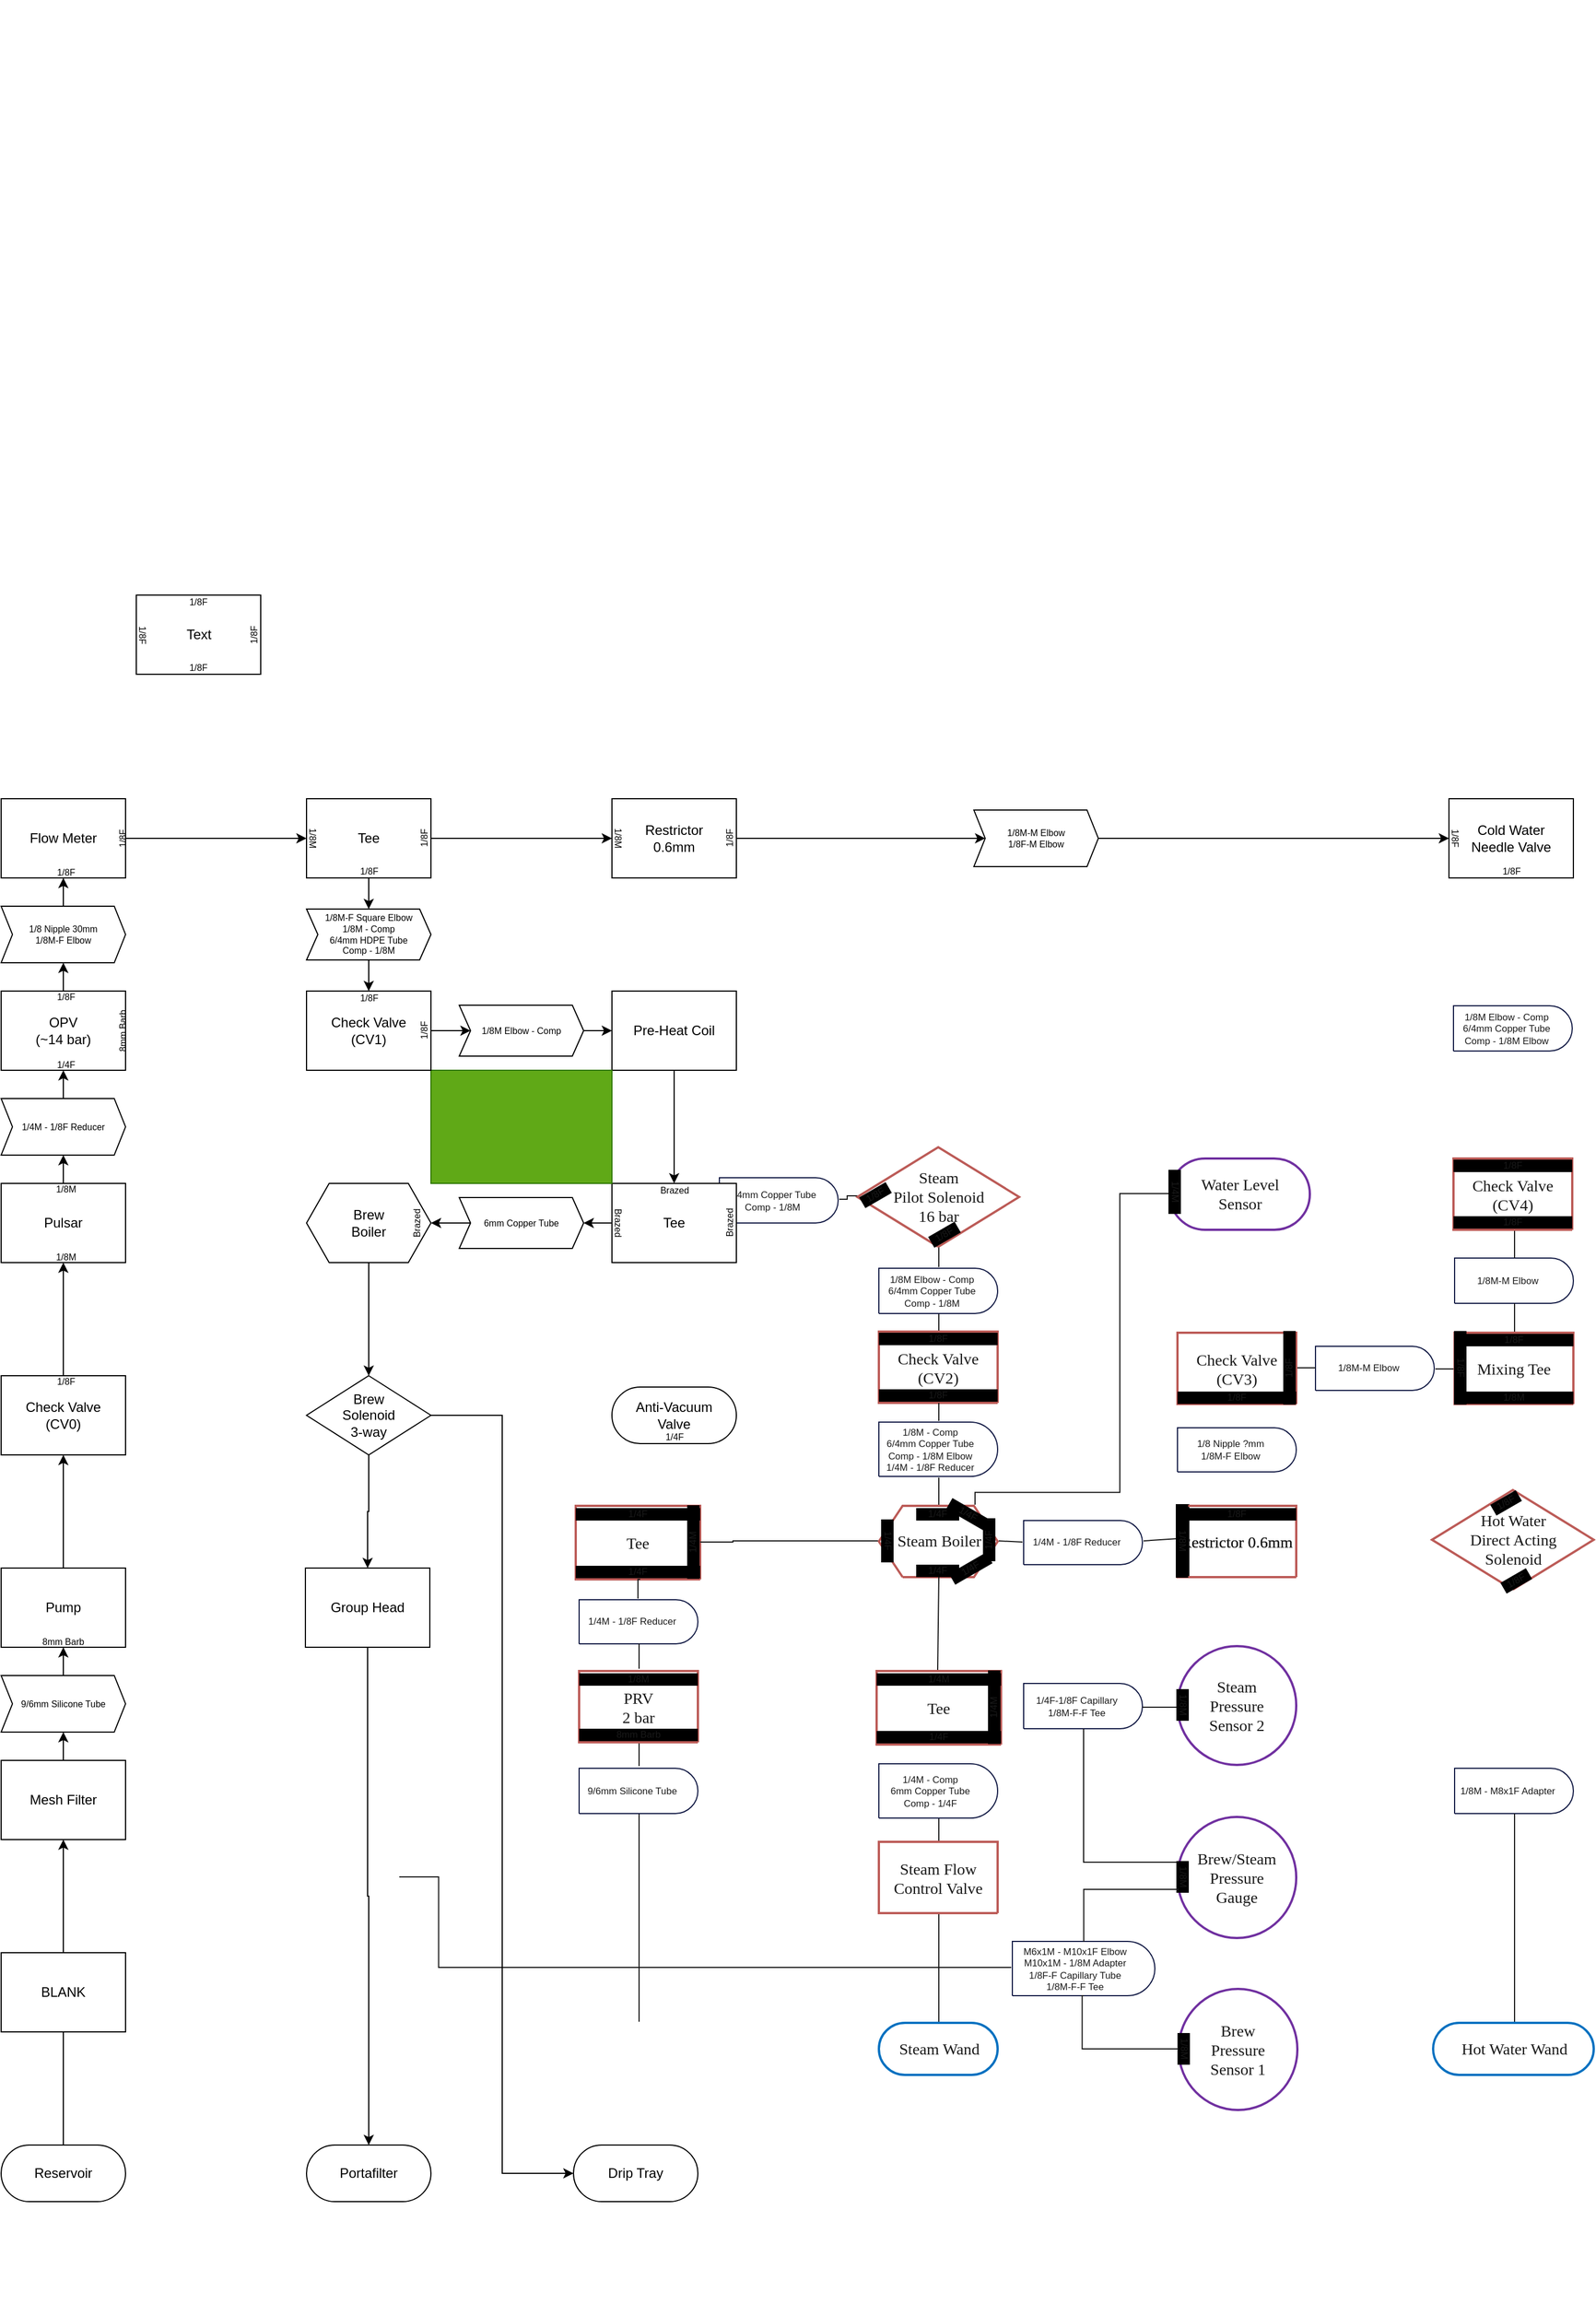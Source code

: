 <mxfile version="28.1.1">
  <diagram name="Page-1" id="syEOLBhVAVta10Gxd06x">
    <mxGraphModel dx="1747" dy="1957" grid="1" gridSize="5" guides="1" tooltips="1" connect="1" arrows="1" fold="1" page="1" pageScale="1" pageWidth="1100" pageHeight="850" math="0" shadow="0">
      <root>
        <mxCell id="0" />
        <mxCell id="1" parent="0" />
        <UserObject label="" tags="Background" id="NBB4tk9cv-uJ-knDmhPw-246">
          <mxCell style="vsdxID=161;fillColor=none;gradientColor=none;shape=stencil(pVDLCoMwEPyavUq6i9i71f8QjGZpmkiMj/59E5ZSKdRLbzO7MwMzQPVsukkDqjkGf9cb99EA3QCRndGBY0JADVA9+KDH4BfXC5+6rMzo4decsItPZQeqp7CLEt6K1LI7SAnL6ooF4b8WPLO8836IE/hUGdhaWeL4/66eTjIbNS8=);strokeColor=#191919;spacingTop=-3;spacingBottom=-3;spacingLeft=-3;spacingRight=-3;points=[];labelBackgroundColor=none;rounded=0;html=1;whiteSpace=wrap;" vertex="1" parent="1">
            <mxGeometry x="145" y="-675" height="906" as="geometry" />
          </mxCell>
        </UserObject>
        <UserObject label="" tags="Background" id="NBB4tk9cv-uJ-knDmhPw-248">
          <mxCell style="vsdxID=340;fillColor=none;gradientColor=none;shape=stencil(UzV2Ls5ILEhVNTIoLinKz04tz0wpyVA1dlE1MsrMy0gtyiwBslSNXVWNndPyi1LTi/JL81Ig/IJEkEoQKze/DGRCBUSfAUiHkUElhGdoAOG7QZTmZObhUWqsZ2mGW7W5iZ6FBYU6jPA5B+ZWHIqBDISf0zJzciBBhiyPHkZAIUj4GrsCAA==);strokeColor=#191919;spacingTop=-3;spacingBottom=-3;spacingLeft=-3;spacingRight=-3;points=[];labelBackgroundColor=none;rounded=0;html=1;whiteSpace=wrap;;flipV=1;" vertex="1" parent="1">
            <mxGeometry x="901" y="654" width="171" height="275" as="geometry" />
          </mxCell>
        </UserObject>
        <UserObject label="" tags="Background" id="NBB4tk9cv-uJ-knDmhPw-249">
          <mxCell style="vsdxID=355;fillColor=none;gradientColor=none;shape=stencil(dY9JDoAwCEVPw77CERzuYWK1xNqaWqfb24aFQ+Luf3jAB6hcTDtrQLXE4Ee9cxcNUAWI7IwOHJMCqoHK3gc9BL+6TvzcZjKryW95wyFzKk+gOsUVSnwjqGX3i+IbTeI+0bO1kvDZ/0ZKJXmH6gs=);strokeColor=#191919;spacingTop=-3;spacingBottom=-3;spacingLeft=-3;spacingRight=-3;points=[];labelBackgroundColor=none;rounded=0;html=1;whiteSpace=wrap;" vertex="1" parent="1">
            <mxGeometry x="604" y="841" width="1" height="22" as="geometry" />
          </mxCell>
        </UserObject>
        <UserObject label="" tags="Background" id="NBB4tk9cv-uJ-knDmhPw-250">
          <mxCell style="vsdxID=356;fillColor=none;gradientColor=none;shape=stencil(dY9JDoAwCEVPw77CERzuYWK1xNqaWqfb24aFQ+Luf3jAB6hcTDtrQLXE4Ee9cxcNUAWI7IwOHJMCqoHK3gc9BL+6TvzcZjKryW95wyFzKk+gOsUVSnwjqGX3i+IbTeI+0bO1kvDZ/0ZKJXmH6gs=);strokeColor=#191919;spacingTop=-3;spacingBottom=-3;spacingLeft=-3;spacingRight=-3;points=[];labelBackgroundColor=none;rounded=0;html=1;whiteSpace=wrap;" vertex="1" parent="1">
            <mxGeometry x="604" y="743" width="1" height="184" as="geometry" />
          </mxCell>
        </UserObject>
        <UserObject label="" tags="Background" id="NBB4tk9cv-uJ-knDmhPw-251">
          <mxCell style="vsdxID=137;fillColor=#ffffff;gradientColor=none;shape=stencil(jVLLDoMgEPwargR3U6lna//DVKykVgxqq39fLaQCGtPbMsy+Zodg2lV5KwiwrtfqId6y6CuCFwIgm0po2c8RwYxgWiot7loNTWHebb4wl+ipXkuF0eRFMYXTkgVssghj3/fV0GvZOPQzUn5Ivw3alI/MdwKUo02I/Aw2QgBMFuCcxpHlYMixwOmw7Uq3AADFxG/rjmYh5jd1t0WXsavNVsrDETkF7s8YyBKI4m6APuMvSQJBXI1hM1F4md8ZnB1x1wBzsHqtlHVtrOr+h96cIeNrzD4=);strokeColor=#0070c0;strokeWidth=2;spacingTop=-1;spacingBottom=-1;spacingLeft=-1;spacingRight=-1;points=[[0,0.5,0],[0.5,0,0],[1,0.5,0],[0.5,1,0]];labelBackgroundColor=none;rounded=0;html=1;whiteSpace=wrap;" vertex="1" parent="1">
            <mxGeometry x="1306" y="1112" width="142" height="46" as="geometry" />
          </mxCell>
        </UserObject>
        <mxCell id="NBB4tk9cv-uJ-knDmhPw-252" value="&lt;div style=&quot;font-size: 1px&quot;&gt;&lt;p style=&quot;text-align:center;margin-left:0;margin-right:0;margin-top:0px;margin-bottom:0px;text-indent:0;vertical-align:middle;direction:ltr;&quot;&gt;&lt;font style=&quot;font-size:14.11px;font-family:Microsoft YaHei;color:#191919;direction:ltr;letter-spacing:0px;line-height:120%;opacity:1&quot;&gt;Hot Water Wand&lt;br/&gt;&lt;/font&gt;&lt;/p&gt;&lt;/div&gt;" style="text;vsdxID=137;fillColor=none;gradientColor=none;strokeColor=none;strokeWidth=2;spacingTop=-1;spacingBottom=-1;spacingLeft=-1;spacingRight=-1;points=[[0,0.5,0],[0.5,0,0],[1,0.5,0],[0.5,1,0]];labelBackgroundColor=none;rounded=0;html=1;whiteSpace=wrap;verticalAlign=middle;align=center;overflow=width;;html=1;" vertex="1" parent="NBB4tk9cv-uJ-knDmhPw-251">
          <mxGeometry x="11.6" y="-0.4" width="119.6" height="46.4" as="geometry" />
        </mxCell>
        <UserObject label="" Cost="0" Duration="0" Resources="" tags="Background" id="NBB4tk9cv-uJ-knDmhPw-253">
          <mxCell style="vsdxID=290;fillColor=#ffffff;gradientColor=none;shape=stencil(jZHRDoMgDEW/hkcWBJPps3P/QSYqGQNT2HR/P0hJ5owxe2t7T3spJaLxo5wU4cwHcHc16y6MRFwI59qOCnSIEREtEU3vQA3gnrbDfJKJTNHDvdKEBftY6uDsjVnBML8iarRdoVVxxEq4RQ0yW1SnGmnIeFmfziWW9ufllyxULtpTcEEG7eyPZiQMikYn2hs5ZCeU/KzUtCof7MF2bP8AN/vG4PunvTYGT7LWtzeIJbyfaD8=);strokeColor=#101843;spacingTop=-1;spacingBottom=-1;spacingLeft=-1;spacingRight=-1;points=[[0,0.5,0],[0.5,0,0],[1,0.5,0],[0.5,1,0]];labelBackgroundColor=none;rounded=0;html=1;whiteSpace=wrap;" vertex="1" parent="1">
            <mxGeometry x="1325" y="436" width="105" height="40" as="geometry" />
          </mxCell>
        </UserObject>
        <mxCell id="NBB4tk9cv-uJ-knDmhPw-254" value="&lt;div style=&quot;font-size: 1px&quot;&gt;&lt;p style=&quot;text-align:center;margin-left:0;margin-right:0;margin-top:0px;margin-bottom:0px;text-indent:0;vertical-align:middle;direction:ltr;&quot;&gt;&lt;font style=&quot;font-size:8.47px;font-family:Arial;color:#191919;direction:ltr;letter-spacing:0px;line-height:120%;opacity:1&quot;&gt;1/8M-M Elbow&lt;br/&gt;&lt;/font&gt;&lt;/p&gt;&lt;/div&gt;" style="text;vsdxID=290;fillColor=none;gradientColor=none;strokeColor=none;spacingTop=-1;spacingBottom=-1;spacingLeft=-1;spacingRight=-1;points=[[0,0.5,0],[0.5,0,0],[1,0.5,0],[0.5,1,0]];labelBackgroundColor=none;rounded=0;html=1;whiteSpace=wrap;verticalAlign=middle;align=center;overflow=width;;html=1;" vertex="1" parent="NBB4tk9cv-uJ-knDmhPw-253">
          <mxGeometry y="-0.22" width="93.77" height="40.22" as="geometry" />
        </mxCell>
        <UserObject label="" tags="Background" id="NBB4tk9cv-uJ-knDmhPw-255">
          <mxCell style="vsdxID=291;fillColor=none;gradientColor=none;shape=stencil(dY9JDoAwCEVPw77CERzuYWK1xNqaWqfb24aFQ+Luf3jAB6hcTDtrQLXE4Ee9cxcNUAWI7IwOHJMCqoHK3gc9BL+6TvzcZjKryW95wyFzKk+gOsUVSnwjqGX3i+IbTeI+0bO1kvDZ/0ZKJXmH6gs=);strokeColor=#191919;spacingTop=-3;spacingBottom=-3;spacingLeft=-3;spacingRight=-3;points=[];labelBackgroundColor=none;rounded=0;html=1;whiteSpace=wrap;" vertex="1" parent="1">
            <mxGeometry x="1378" y="388" width="1" height="24" as="geometry" />
          </mxCell>
        </UserObject>
        <UserObject label="" tags="Background" id="NBB4tk9cv-uJ-knDmhPw-256">
          <mxCell style="vsdxID=295;fillColor=none;gradientColor=none;shape=stencil(dY9JDoAwCEVPw77CERzuYWK1xNqaWqfb24aFQ+Luf3jAB6hcTDtrQLXE4Ee9cxcNUAWI7IwOHJMCqoHK3gc9BL+6TvzcZjKryW95wyFzKk+gOsUVSnwjqGX3i+IbTeI+0bO1kvDZ/0ZKJXmH6gs=);strokeColor=#191919;spacingTop=-3;spacingBottom=-3;spacingLeft=-3;spacingRight=-3;points=[];labelBackgroundColor=none;rounded=0;html=1;whiteSpace=wrap;" vertex="1" parent="1">
            <mxGeometry x="1378" y="451" width="1" height="25" as="geometry" />
          </mxCell>
        </UserObject>
        <UserObject label="" Cost="0" Duration="0" Resources="" tags="Background" id="NBB4tk9cv-uJ-knDmhPw-257">
          <mxCell style="vsdxID=307;fillColor=#ffffff;gradientColor=none;shape=stencil(jZHRDoMgDEW/hkcWBJPps3P/QSYqGQNT2HR/P0hJ5owxe2t7T3spJaLxo5wU4cwHcHc16y6MRFwI59qOCnSIEREtEU3vQA3gnrbDfJKJTNHDvdKEBftY6uDsjVnBML8iarRdoVVxxEq4RQ0yW1SnGmnIeFmfziWW9ufllyxULtpTcEEG7eyPZiQMikYn2hs5ZCeU/KzUtCof7MF2bP8AN/vG4PunvTYGT7LWtzeIJbyfaD8=);strokeColor=#101843;spacingTop=-1;spacingBottom=-1;spacingLeft=-1;spacingRight=-1;points=[[0,0.5,0],[0.5,0,0],[1,0.5,0],[0.5,1,0]];labelBackgroundColor=none;rounded=0;html=1;whiteSpace=wrap;" vertex="1" parent="1">
            <mxGeometry x="1325" y="887" width="105" height="40" as="geometry" />
          </mxCell>
        </UserObject>
        <mxCell id="NBB4tk9cv-uJ-knDmhPw-258" value="&lt;div style=&quot;font-size: 1px&quot;&gt;&lt;p style=&quot;text-align:center;margin-left:0;margin-right:0;margin-top:0px;margin-bottom:0px;text-indent:0;vertical-align:middle;direction:ltr;&quot;&gt;&lt;font style=&quot;font-size:8.47px;font-family:Arial;color:#191919;direction:ltr;letter-spacing:0px;line-height:120%;opacity:1&quot;&gt;1/8M - M8x1F Adapter&lt;br/&gt;&lt;/font&gt;&lt;/p&gt;&lt;/div&gt;" style="text;vsdxID=307;fillColor=none;gradientColor=none;strokeColor=none;spacingTop=-1;spacingBottom=-1;spacingLeft=-1;spacingRight=-1;points=[[0,0.5,0],[0.5,0,0],[1,0.5,0],[0.5,1,0]];labelBackgroundColor=none;rounded=0;html=1;whiteSpace=wrap;verticalAlign=middle;align=center;overflow=width;;html=1;" vertex="1" parent="NBB4tk9cv-uJ-knDmhPw-257">
          <mxGeometry y="-0.22" width="93.77" height="40.22" as="geometry" />
        </mxCell>
        <UserObject label="" tags="Background" id="NBB4tk9cv-uJ-knDmhPw-259">
          <mxCell style="vsdxID=308;fillColor=none;gradientColor=none;shape=stencil(dY9JDoAwCEVPw77CERzuYWK1xNqaWqfb24aFQ+Luf3jAB6hcTDtrQLXE4Ee9cxcNUAWI7IwOHJMCqoHK3gc9BL+6TvzcZjKryW95wyFzKk+gOsUVSnwjqGX3i+IbTeI+0bO1kvDZ/0ZKJXmH6gs=);strokeColor=#191919;spacingTop=-3;spacingBottom=-3;spacingLeft=-3;spacingRight=-3;points=[];labelBackgroundColor=none;rounded=0;html=1;whiteSpace=wrap;" vertex="1" parent="1">
            <mxGeometry x="1377" y="573" height="156" as="geometry" />
          </mxCell>
        </UserObject>
        <UserObject label="" tags="Background" id="NBB4tk9cv-uJ-knDmhPw-260">
          <mxCell style="vsdxID=311;fillColor=none;gradientColor=none;shape=stencil(dY9JDoAwCEVPw77CERzuYWK1xNqaWqfb24aFQ+Luf3jAB6hcTDtrQLXE4Ee9cxcNUAWI7IwOHJMCqoHK3gc9BL+6TvzcZjKryW95wyFzKk+gOsUVSnwjqGX3i+IbTeI+0bO1kvDZ/0ZKJXmH6gs=);strokeColor=#191919;spacingTop=-3;spacingBottom=-3;spacingLeft=-3;spacingRight=-3;points=[];labelBackgroundColor=none;rounded=0;html=1;whiteSpace=wrap;" vertex="1" parent="1">
            <mxGeometry x="1378" y="743" width="1" height="184" as="geometry" />
          </mxCell>
        </UserObject>
        <UserObject label="" tags="Background" id="NBB4tk9cv-uJ-knDmhPw-261">
          <mxCell style="vsdxID=156;fillColor=none;gradientColor=none;shape=stencil(fY9BEoMgDEVPkz0mR1C69A7MiCVTBAfRtrcXzMLWhbv/k5fkB6hdnJktoFpyii/75iE7oA4QOTibOBcFpIHaMSb7THENg/jZVLKqKW51w0fmetPXGVRf8Y1Sh38I7DncwPgPF3GeGdl7Sfnbv8YqJXmJ9A4=);strokeColor=#191919;spacingTop=-3;spacingBottom=-3;spacingLeft=-3;spacingRight=-3;points=[];labelBackgroundColor=none;rounded=0;html=1;whiteSpace=wrap;;flipV=1;" vertex="1" parent="1">
            <mxGeometry x="93" y="1111" height="248" as="geometry" />
          </mxCell>
        </UserObject>
        <UserObject label="" tags="Background" id="NBB4tk9cv-uJ-knDmhPw-262">
          <mxCell style="vsdxID=158;fillColor=none;gradientColor=none;shape=stencil(fY9BEoMgDEVPkz0mR1C69A7MiCVTBAfRtrcXzMLWhbv/k5fkB6hdnJktoFpyii/75iE7oA4QOTibOBcFpIHaMSb7THENg/jZVLKqKW51w0fmetPXGVRf8Y1Sh38I7DncwPgPF3GeGdl7Sfnbv8YqJXmJ9A4=);strokeColor=#191919;spacingTop=-3;spacingBottom=-3;spacingLeft=-3;spacingRight=-3;points=[];labelBackgroundColor=none;rounded=0;html=1;whiteSpace=wrap;;flipV=1;movable=0;resizable=0;rotatable=0;deletable=0;editable=0;locked=1;connectable=0;" vertex="1" parent="1">
            <mxGeometry x="95" y="735" height="85" as="geometry" />
          </mxCell>
        </UserObject>
        <UserObject label="" tags="Background" id="NBB4tk9cv-uJ-knDmhPw-263">
          <mxCell style="vsdxID=159;fillColor=none;gradientColor=none;shape=stencil(fY9BEoMgDEVPkz0mR1C69A7MiCVTBAfRtrcXzMLWhbv/k5fkB6hdnJktoFpyii/75iE7oA4QOTibOBcFpIHaMSb7THENg/jZVLKqKW51w0fmetPXGVRf8Y1Sh38I7DncwPgPF3GeGdl7Sfnbv8YqJXmJ9A4=);strokeColor=#191919;spacingTop=-3;spacingBottom=-3;spacingLeft=-3;spacingRight=-3;points=[];labelBackgroundColor=none;rounded=0;html=1;whiteSpace=wrap;;flipV=1;movable=0;resizable=0;rotatable=0;deletable=0;editable=0;locked=1;connectable=0;" vertex="1" parent="1">
            <mxGeometry x="95" y="500" height="90" as="geometry" />
          </mxCell>
        </UserObject>
        <UserObject label="" tags="Background" id="NBB4tk9cv-uJ-knDmhPw-268">
          <mxCell style="vsdxID=284;fillColor=none;gradientColor=none;shape=stencil(UzV2Ls5ILEhVNTIoLinKz04tz0wpyVA1dlE1MsrMy0gtyiwBslSNXVWNndPyi1LTi/JL81Ig/IJEkEoQKze/DGRCBUSfX6IfSI+RQSWEb2hgAOa7QRTnZObhU2xprmdshqweyEDYlJaZkwNxKLI8usuAQhBfGbsCAA==);strokeColor=#191919;spacingTop=-3;spacingBottom=-3;spacingLeft=-3;spacingRight=-3;points=[];labelBackgroundColor=none;rounded=0;html=1;whiteSpace=wrap;;flipV=1;movable=0;resizable=0;rotatable=0;deletable=0;editable=0;locked=1;connectable=0;" vertex="1" parent="1">
            <mxGeometry x="95" y="140" height="40" as="geometry" />
          </mxCell>
        </UserObject>
        <UserObject label="" tags="Background" id="NBB4tk9cv-uJ-knDmhPw-270">
          <mxCell style="vsdxID=287;fillColor=none;gradientColor=none;shape=stencil(UzV2Ls5ILEhVNTIoLinKz04tz0wpyVA1dlE1MsrMy0gtyiwBslSNXVWNndPyi1LTi/JL81Ig/IJEkEoQKze/DGRCBUSfX6IfSI+RQSWEb2hgAOa7QRTnZObhU2xprmdshqweyEDYlJaZkwNxKLI8usuAQhBfGbsCAA==);strokeColor=#191919;spacingTop=-3;spacingBottom=-3;spacingLeft=-3;spacingRight=-3;points=[];labelBackgroundColor=none;rounded=0;html=1;whiteSpace=wrap;;flipV=1;movable=0;resizable=0;rotatable=0;deletable=0;editable=0;locked=1;connectable=0;" vertex="1" parent="1">
            <mxGeometry x="95" y="140" height="40" as="geometry" />
          </mxCell>
        </UserObject>
        <UserObject label="" tags="Background" id="NBB4tk9cv-uJ-knDmhPw-271">
          <mxCell style="vsdxID=289;fillColor=none;gradientColor=none;shape=stencil(fY9BEoMgDEVPkz0mR1C69A7MiCVTBAfRtrcXzMLWhbv/k5fkB6hdnJktoFpyii/75iE7oA4QOTibOBcFpIHaMSb7THENg/jZVLKqKW51w0fmetPXGVRf8Y1Sh38I7DncwPgPF3GeGdl7Sfnbv8YqJXmJ9A4=);strokeColor=#191919;spacingTop=-3;spacingBottom=-3;spacingLeft=-3;spacingRight=-3;points=[];labelBackgroundColor=none;rounded=0;html=1;whiteSpace=wrap;;flipV=1;movable=0;resizable=0;rotatable=0;deletable=0;editable=0;locked=1;connectable=0;" vertex="1" parent="1">
            <mxGeometry x="95" y="830" height="30" as="geometry" />
          </mxCell>
        </UserObject>
        <UserObject label="" Cost="0" Duration="0" Resources="" tags="Background" id="NBB4tk9cv-uJ-knDmhPw-272">
          <mxCell style="vsdxID=297;fillColor=#ffffff;gradientColor=none;shape=stencil(jZHRDoMgDEW/hkcWBJPps3P/QSYqGQNT2HR/P0hJ5owxe2t7T3spJaLxo5wU4cwHcHc16y6MRFwI59qOCnSIEREtEU3vQA3gnrbDfJKJTNHDvdKEBftY6uDsjVnBML8iarRdoVVxxEq4RQ0yW1SnGmnIeFmfziWW9ufllyxULtpTcEEG7eyPZiQMikYn2hs5ZCeU/KzUtCof7MF2bP8AN/vG4PunvTYGT7LWtzeIJbyfaD8=);strokeColor=#101843;spacingTop=-1;spacingBottom=-1;spacingLeft=-1;spacingRight=-1;points=[[0,0.5,0],[0.5,0,0],[1,0.5,0],[0.5,1,0]];labelBackgroundColor=none;rounded=0;html=1;whiteSpace=wrap;" vertex="1" parent="1">
            <mxGeometry x="944" y="812" width="105" height="40" as="geometry" />
          </mxCell>
        </UserObject>
        <mxCell id="NBB4tk9cv-uJ-knDmhPw-273" value="&lt;div style=&quot;font-size: 1px&quot;&gt;&lt;p style=&quot;text-align:center;margin-left:0;margin-right:0;margin-top:0px;margin-bottom:0px;text-indent:0;vertical-align:middle;direction:ltr;&quot;&gt;&lt;font style=&quot;font-size:8.47px;font-family:Arial;color:#191919;direction:ltr;letter-spacing:0px;line-height:120%;opacity:1&quot;&gt;1/4F-1/8F Capillary&lt;br/&gt;&lt;/font&gt;&lt;font style=&quot;font-size:8.47px;font-family:Arial;color:#191919;direction:ltr;letter-spacing:0px;line-height:120%;opacity:1&quot;&gt;1/8M-F-F Tee&lt;br/&gt;&lt;/font&gt;&lt;/p&gt;&lt;/div&gt;" style="text;vsdxID=297;fillColor=none;gradientColor=none;strokeColor=none;spacingTop=-1;spacingBottom=-1;spacingLeft=-1;spacingRight=-1;points=[[0,0.5,0],[0.5,0,0],[1,0.5,0],[0.5,1,0]];labelBackgroundColor=none;rounded=0;html=1;whiteSpace=wrap;verticalAlign=middle;align=center;overflow=width;;html=1;" vertex="1" parent="NBB4tk9cv-uJ-knDmhPw-272">
          <mxGeometry y="-0.22" width="93.77" height="40.22" as="geometry" />
        </mxCell>
        <UserObject label="" Cost="0" Duration="0" Resources="" tags="Background" id="NBB4tk9cv-uJ-knDmhPw-274">
          <mxCell style="vsdxID=330;fillColor=#ffffff;gradientColor=none;shape=stencil(jZHRDoMgDEW/hkcWBJPps3P/QSYqGQNT2HR/P0hJ5owxe2t7T3spJaLxo5wU4cwHcHc16y6MRFwI59qOCnSIEREtEU3vQA3gnrbDfJKJTNHDvdKEBftY6uDsjVnBML8iarRdoVVxxEq4RQ0yW1SnGmnIeFmfziWW9ufllyxULtpTcEEG7eyPZiQMikYn2hs5ZCeU/KzUtCof7MF2bP8AN/vG4PunvTYGT7LWtzeIJbyfaD8=);strokeColor=#101843;spacingTop=-1;spacingBottom=-1;spacingLeft=-1;spacingRight=-1;points=[[0,0.5,0],[0.5,0,0],[1,0.5,0],[0.5,1,0]];labelBackgroundColor=none;rounded=0;html=1;whiteSpace=wrap;" vertex="1" parent="1">
            <mxGeometry x="675" y="365" width="105" height="40" as="geometry" />
          </mxCell>
        </UserObject>
        <mxCell id="NBB4tk9cv-uJ-knDmhPw-275" value="&lt;div style=&quot;font-size: 1px&quot;&gt;&lt;p style=&quot;text-align:center;margin-left:0;margin-right:0;margin-top:0px;margin-bottom:0px;text-indent:0;vertical-align:middle;direction:ltr;&quot;&gt;&lt;font style=&quot;font-size:8.47px;font-family:Arial;color:#191919;direction:ltr;letter-spacing:0px;line-height:120%;opacity:1&quot;&gt;6/4mm Copper Tube&lt;br/&gt;&lt;/font&gt;&lt;font style=&quot;font-size:8.47px;font-family:Arial;color:#191919;direction:ltr;letter-spacing:0px;line-height:120%;opacity:1&quot;&gt;Comp - 1/8M&lt;br/&gt;&lt;/font&gt;&lt;/p&gt;&lt;/div&gt;" style="text;vsdxID=330;fillColor=none;gradientColor=none;strokeColor=none;spacingTop=-1;spacingBottom=-1;spacingLeft=-1;spacingRight=-1;points=[[0,0.5,0],[0.5,0,0],[1,0.5,0],[0.5,1,0]];labelBackgroundColor=none;rounded=0;html=1;whiteSpace=wrap;verticalAlign=middle;align=center;overflow=width;;html=1;" vertex="1" parent="NBB4tk9cv-uJ-knDmhPw-274">
          <mxGeometry y="-0.22" width="93.77" height="40.22" as="geometry" />
        </mxCell>
        <UserObject label="" tags="Background" id="NBB4tk9cv-uJ-knDmhPw-276">
          <mxCell style="vsdxID=393;fillColor=none;gradientColor=none;shape=stencil(UzV2Ls5ILEhVNTIoLinKz04tz0wpyVA1dlE1MsrMy0gtyiwBslSNXVWNndPyi1LTi/JL81Ig/IJEkEoQKze/DGRCBUSfAUiHkUElhGdoAOG7QZTmZOYhKTUx1jM1oUS5ET7lMLNwKAYyEF5Iy8zJgYQAsjy6l4FCkOAydgUA);strokeColor=#191919;spacingTop=-3;spacingBottom=-3;spacingLeft=-3;spacingRight=-3;points=[];labelBackgroundColor=none;rounded=0;html=1;whiteSpace=wrap;;flipV=1;" vertex="1" parent="1">
            <mxGeometry x="781" y="384" width="16" height="3" as="geometry" />
          </mxCell>
        </UserObject>
        <UserObject label="" tags="Background" id="NBB4tk9cv-uJ-knDmhPw-277">
          <mxCell style="vsdxID=185;fillColor=none;gradientColor=none;shape=stencil(dY9JDoAwCEVPw77CERzuYWK1xNqaWqfb24aFQ+Luf3jAB6hcTDtrQLXE4Ee9cxcNUAWI7IwOHJMCqoHK3gc9BL+6TvzcZjKryW95wyFzKk+gOsUVSnwjqGX3i+IbTeI+0bO1kvDZ/0ZKJXmH6gs=);strokeColor=#191919;spacingTop=-3;spacingBottom=-3;spacingLeft=-3;spacingRight=-3;points=[];labelBackgroundColor=none;rounded=0;html=1;whiteSpace=wrap;" vertex="1" parent="1">
            <mxGeometry x="869" y="919" width="1" height="96" as="geometry" />
          </mxCell>
        </UserObject>
        <UserObject label="" tags="Background" id="NBB4tk9cv-uJ-knDmhPw-278">
          <mxCell style="vsdxID=337;fillColor=none;gradientColor=none;shape=stencil(dY9JDoAwCEVPw77CERzuYWK1xNqaWqfb24aFQ+Luf3jAB6hcTDtrQLXE4Ee9cxcNUAWI7IwOHJMCqoHK3gc9BL+6TvzcZjKryW95wyFzKk+gOsUVSnwjqGX3i+IbTeI+0bO1kvDZ/0ZKJXmH6gs=);strokeColor=#191919;spacingTop=-3;spacingBottom=-3;spacingLeft=-3;spacingRight=-3;points=[];labelBackgroundColor=none;rounded=0;html=1;whiteSpace=wrap;" vertex="1" parent="1">
            <mxGeometry x="869" y="469" width="1" height="16" as="geometry" />
          </mxCell>
        </UserObject>
        <UserObject label="" tags="Background" id="NBB4tk9cv-uJ-knDmhPw-279">
          <mxCell style="vsdxID=368;fillColor=none;gradientColor=none;shape=stencil(dY9JDoAwCEVPw77CERzuYWK1xNqaWqfb24aFQ+Luf3jAB6hcTDtrQLXE4Ee9cxcNUAWI7IwOHJMCqoHK3gc9BL+6TvzcZjKryW95wyFzKk+gOsUVSnwjqGX3i+IbTeI+0bO1kvDZ/0ZKJXmH6gs=);strokeColor=#191919;spacingTop=-3;spacingBottom=-3;spacingLeft=-3;spacingRight=-3;points=[];labelBackgroundColor=none;rounded=0;html=1;whiteSpace=wrap;" vertex="1" parent="1">
            <mxGeometry x="869" y="911" width="1" height="20" as="geometry" />
          </mxCell>
        </UserObject>
        <UserObject label="" tags="Background" id="NBB4tk9cv-uJ-knDmhPw-280">
          <mxCell style="vsdxID=154;fillColor=#ffffff;gradientColor=none;shape=stencil(jVLbDoMgDP0aXgnQbOqzc/9hJk4ypwZ107+fDlTojFnCQ3t6ejuUQNwWaSOJYG2n64d8q6wrCFyIEKoqpFbdZBFICMR5reVd132VGb9JZ+ZsPevXXGEweRN/fmw0Lmfs618Nt1SVww3CI+6t16YwN+GIUX6yCdzPYINAwGiBIKBnbjmAORY4Hbbd6HzZkELkt3VHsxDzm66rghveVQUpeKwJDZEkSBAkhzs7+Iy/xEBSuOqKn4nwnywd1wVh998nYzuuXJWluU03jo9xgswhQ/IB);strokeColor=#0070c0;strokeWidth=2;spacingTop=-1;spacingBottom=-1;spacingLeft=-1;spacingRight=-1;points=[[0,0.5,0],[0.5,0,0],[1,0.5,0],[0.5,1,0]];labelBackgroundColor=none;rounded=0;html=1;whiteSpace=wrap;" vertex="1" parent="1">
            <mxGeometry x="816" y="1112" width="105" height="46" as="geometry" />
          </mxCell>
        </UserObject>
        <mxCell id="NBB4tk9cv-uJ-knDmhPw-281" value="&lt;div style=&quot;font-size: 1px&quot;&gt;&lt;p style=&quot;text-align:center;margin-left:0;margin-right:0;margin-top:0px;margin-bottom:0px;text-indent:0;vertical-align:middle;direction:ltr;&quot;&gt;&lt;font style=&quot;font-size:14.11px;font-family:Microsoft YaHei;color:#191919;direction:ltr;letter-spacing:0px;line-height:120%;opacity:1&quot;&gt;Steam Wand&lt;br/&gt;&lt;/font&gt;&lt;/p&gt;&lt;/div&gt;" style="text;vsdxID=154;fillColor=none;gradientColor=none;strokeColor=none;strokeWidth=2;spacingTop=-1;spacingBottom=-1;spacingLeft=-1;spacingRight=-1;points=[[0,0.5,0],[0.5,0,0],[1,0.5,0],[0.5,1,0]];labelBackgroundColor=none;rounded=0;html=1;whiteSpace=wrap;verticalAlign=middle;align=center;overflow=width;;html=1;" vertex="1" parent="NBB4tk9cv-uJ-knDmhPw-280">
          <mxGeometry x="11.64" y="-0.57" width="82.55" height="46.57" as="geometry" />
        </mxCell>
        <UserObject label="&lt;div style=&quot;font-size: 1px&quot;&gt;&lt;p style=&quot;text-align:center;margin-left:0;margin-right:0;margin-top:0px;margin-bottom:0px;text-indent:0;vertical-align:middle;direction:ltr;&quot;&gt;&lt;font style=&quot;font-size:14.11px;font-family:Microsoft YaHei;color:#191919;direction:ltr;letter-spacing:0px;line-height:120%;opacity:1&quot;&gt;Steam Flow Control Valve&lt;br/&gt;&lt;/font&gt;&lt;/p&gt;&lt;/div&gt;" tags="Background" id="NBB4tk9cv-uJ-knDmhPw-282">
          <mxCell style="verticalAlign=middle;align=center;overflow=width;vsdxID=153;fillColor=#ffffff;gradientColor=none;shape=stencil(nZBLDoAgDERP0z3SIyjewwQUogJB/N1eSBd+Fia6m2lf23QAy0k3XgFnUwyuV6uRUQNWwLmxWgUTkwIUgGXrguqCm60k75tMZjW6JW/YaK5gLM9wtt99TfBg7Av8gv4EP51/wEmcX1JA194zkVSiNFEc);strokeColor=#bc5b57;strokeWidth=2;spacingTop=-1;spacingBottom=-1;spacingLeft=-1;spacingRight=-1;points=[[0,0.5,0],[0.5,0,0],[1,0.5,0],[0.5,1,0]];labelBackgroundColor=none;rounded=0;html=1;whiteSpace=wrap;" vertex="1" parent="1">
            <mxGeometry x="816" y="952" width="105" height="63" as="geometry" />
          </mxCell>
        </UserObject>
        <UserObject label="" Cost="0" Duration="0" Resources="" tags="Background" id="NBB4tk9cv-uJ-knDmhPw-285">
          <mxCell style="vsdxID=335;fillColor=#ffffff;gradientColor=none;shape=stencil(jZHRDoMgDEW/hkcWBJPps3P/QSYqGQNT2HR/P0hJ5owxe2t7T3spJaLxo5wU4cwHcHc16y6MRFwI59qOCnSIEREtEU3vQA3gnrbDfJKJTNHDvdKEBftY6uDsjVnBML8iarRdoVVxxEq4RQ0yW1SnGmnIeFmfziWW9ufllyxULtpTcEEG7eyPZiQMikYn2hs5ZCeU/KzUtCof7MF2bP8AN/vG4PunvTYGT7LWtzeIJbyfaD8=);strokeColor=#101843;spacingTop=-1;spacingBottom=-1;spacingLeft=-1;spacingRight=-1;points=[[0,0.5,0],[0.5,0,0],[1,0.5,0],[0.5,1,0]];labelBackgroundColor=none;rounded=0;html=1;whiteSpace=wrap;" vertex="1" parent="1">
            <mxGeometry x="816" y="445" width="105" height="40" as="geometry" />
          </mxCell>
        </UserObject>
        <mxCell id="NBB4tk9cv-uJ-knDmhPw-286" value="&lt;div style=&quot;font-size: 1px&quot;&gt;&lt;p style=&quot;text-align:center;margin-left:0;margin-right:0;margin-top:0px;margin-bottom:0px;text-indent:0;vertical-align:middle;direction:ltr;&quot;&gt;&lt;font style=&quot;font-size:8.47px;font-family:Arial;color:#191919;direction:ltr;letter-spacing:0px;line-height:120%;opacity:1&quot;&gt;1/8M Elbow - Comp&lt;br/&gt;&lt;/font&gt;&lt;font style=&quot;font-size:8.47px;font-family:Arial;color:#191919;direction:ltr;letter-spacing:0px;line-height:120%;opacity:1&quot;&gt;6/4mm Copper Tube&lt;br/&gt;&lt;/font&gt;&lt;font style=&quot;font-size:8.47px;font-family:Arial;color:#191919;direction:ltr;letter-spacing:0px;line-height:120%;opacity:1&quot;&gt;Comp - 1/8M&lt;br/&gt;&lt;/font&gt;&lt;/p&gt;&lt;/div&gt;" style="text;vsdxID=335;fillColor=none;gradientColor=none;strokeColor=none;spacingTop=-1;spacingBottom=-1;spacingLeft=-1;spacingRight=-1;points=[[0,0.5,0],[0.5,0,0],[1,0.5,0],[0.5,1,0]];labelBackgroundColor=none;rounded=0;html=1;whiteSpace=wrap;verticalAlign=middle;align=center;overflow=width;;html=1;" vertex="1" parent="NBB4tk9cv-uJ-knDmhPw-285">
          <mxGeometry y="-0.22" width="93.77" height="40.22" as="geometry" />
        </mxCell>
        <UserObject label="" Cost="0" Duration="0" Resources="" tags="Background" id="NBB4tk9cv-uJ-knDmhPw-287">
          <mxCell style="vsdxID=366;fillColor=#ffffff;gradientColor=none;shape=stencil(jZHdDoIgFMefhkscQsu6NnsPlqgsAnegtLcPdtgy51x355z/73wTUftBjopw5gO4u5p0GwYiLoRzbQcFOkSLiIaIunOgenBP26I/ykQm6+FeqcKMeSxlcPZGr2ToXxE12i7QqtpjJdyiBpnlvDieEIfMH86FKDG0XTCPMlM5a0/BBRm0sz+akdArGlvRzsg+z4GSn5QaF+GdRdhG2z/A1cLR+B6108bgT5b6+gkxhA8UzQc=);strokeColor=#101843;spacingTop=-1;spacingBottom=-1;spacingLeft=-1;spacingRight=-1;points=[[0,0.5,0],[0.5,0,0],[1,0.5,0],[0.5,1,0]];labelBackgroundColor=none;rounded=0;html=1;whiteSpace=wrap;" vertex="1" parent="1">
            <mxGeometry x="816" y="883" width="105" height="48" as="geometry" />
          </mxCell>
        </UserObject>
        <mxCell id="NBB4tk9cv-uJ-knDmhPw-288" value="&lt;div style=&quot;font-size: 1px&quot;&gt;&lt;p style=&quot;text-align:center;margin-left:0;margin-right:0;margin-top:0px;margin-bottom:0px;text-indent:0;vertical-align:middle;direction:ltr;&quot;&gt;&lt;font style=&quot;font-size:8.47px;font-family:Arial;color:#191919;direction:ltr;letter-spacing:0px;line-height:120%;opacity:1&quot;&gt;1/4M - Comp&lt;br/&gt;&lt;/font&gt;&lt;font style=&quot;font-size:8.47px;font-family:Arial;color:#191919;direction:ltr;letter-spacing:0px;line-height:120%;opacity:1&quot;&gt;6mm Copper Tube&lt;br/&gt;&lt;/font&gt;&lt;font style=&quot;font-size:8.47px;font-family:Arial;color:#191919;direction:ltr;letter-spacing:0px;line-height:120%;opacity:1&quot;&gt;Comp - 1/4F&lt;br/&gt;&lt;/font&gt;&lt;/p&gt;&lt;/div&gt;" style="text;vsdxID=366;fillColor=none;gradientColor=none;strokeColor=none;spacingTop=-1;spacingBottom=-1;spacingLeft=-1;spacingRight=-1;points=[[0,0.5,0],[0.5,0,0],[1,0.5,0],[0.5,1,0]];labelBackgroundColor=none;rounded=0;html=1;whiteSpace=wrap;verticalAlign=middle;align=center;overflow=width;;html=1;" vertex="1" parent="NBB4tk9cv-uJ-knDmhPw-287">
          <mxGeometry y="-0.68" width="91.23" height="48.68" as="geometry" />
        </mxCell>
        <UserObject label="" tags="Background" id="NBB4tk9cv-uJ-knDmhPw-289">
          <mxCell style="vsdxID=394;fillColor=none;gradientColor=none;shape=stencil(dY9JDoAwCEVPw77CERzuYWK1xNqaWqfb24aFQ+Luf3jAB6hcTDtrQLXE4Ee9cxcNUAWI7IwOHJMCqoHK3gc9BL+6TvzcZjKryW95wyFzKk+gOsUVSnwjqGX3i+IbTeI+0bO1kvDZ/0ZKJXmH6gs=);strokeColor=#191919;spacingTop=-3;spacingBottom=-3;spacingLeft=-3;spacingRight=-3;points=[];labelBackgroundColor=none;rounded=0;html=1;whiteSpace=wrap;" vertex="1" parent="1">
            <mxGeometry x="869" y="408" width="1" height="18" as="geometry" />
          </mxCell>
        </UserObject>
        <UserObject label="" Cost="0" Duration="0" Resources="" tags="Background" id="NBB4tk9cv-uJ-knDmhPw-290">
          <mxCell style="vsdxID=396;fillColor=#ffffff;gradientColor=none;shape=stencil(jZHdDoIgFMefhkscQsu6NnsPlqgsAnegtLcPdtgy51x355z/73wTUftBjopw5gO4u5p0GwYiLoRzbQcFOkSLiIaIunOgenBP26I/ykQm6+FeqcKMeSxlcPZGr2ToXxE12i7QqtpjJdyiBpnlvDieEIfMH86FKDG0XTCPMlM5a0/BBRm0sz+akdArGlvRzsg+z4GSn5QaF+GdRdhG2z/A1cLR+B6108bgT5b6+gkxhA8UzQc=);strokeColor=#101843;spacingTop=-1;spacingBottom=-1;spacingLeft=-1;spacingRight=-1;points=[[0,0.5,0],[0.5,0,0],[1,0.5,0],[0.5,1,0]];labelBackgroundColor=none;rounded=0;html=1;whiteSpace=wrap;" vertex="1" parent="1">
            <mxGeometry x="816" y="581" width="105" height="48" as="geometry" />
          </mxCell>
        </UserObject>
        <mxCell id="NBB4tk9cv-uJ-knDmhPw-291" value="&lt;div style=&quot;font-size: 1px&quot;&gt;&lt;p style=&quot;text-align:center;margin-left:0;margin-right:0;margin-top:0px;margin-bottom:0px;text-indent:0;vertical-align:middle;direction:ltr;&quot;&gt;&lt;font style=&quot;font-size:8.47px;font-family:Arial;color:#191919;direction:ltr;letter-spacing:0px;line-height:120%;opacity:1&quot;&gt;1/8M - Comp&lt;br/&gt;&lt;/font&gt;&lt;font style=&quot;font-size:8.47px;font-family:Arial;color:#191919;direction:ltr;letter-spacing:0px;line-height:120%;opacity:1&quot;&gt;6/4mm Copper Tube&lt;br/&gt;&lt;/font&gt;&lt;font style=&quot;font-size:8.47px;font-family:Arial;color:#191919;direction:ltr;letter-spacing:0px;line-height:120%;opacity:1&quot;&gt;Comp - 1/8M Elbow&lt;br/&gt;&lt;/font&gt;&lt;font style=&quot;font-size:8.47px;font-family:Arial;color:#191919;direction:ltr;letter-spacing:0px;line-height:120%;opacity:1&quot;&gt;1/4M - 1/8F Reducer&lt;br/&gt;&lt;/font&gt;&lt;/p&gt;&lt;/div&gt;" style="text;vsdxID=396;fillColor=none;gradientColor=none;strokeColor=none;spacingTop=-1;spacingBottom=-1;spacingLeft=-1;spacingRight=-1;points=[[0,0.5,0],[0.5,0,0],[1,0.5,0],[0.5,1,0]];labelBackgroundColor=none;rounded=0;html=1;whiteSpace=wrap;verticalAlign=middle;align=center;overflow=width;;html=1;" vertex="1" parent="NBB4tk9cv-uJ-knDmhPw-290">
          <mxGeometry y="-0.68" width="91.23" height="48.68" as="geometry" />
        </mxCell>
        <UserObject label="" tags="Background" id="NBB4tk9cv-uJ-knDmhPw-292">
          <mxCell style="vsdxID=399;fillColor=none;gradientColor=none;shape=stencil(dY9JDoAwCEVPw77CERzuYWK1xNqaWqfb24aFQ+Luf3jAB6hcTDtrQLXE4Ee9cxcNUAWI7IwOHJMCqoHK3gc9BL+6TvzcZjKryW95wyFzKk+gOsUVSnwjqGX3i+IbTeI+0bO1kvDZ/0ZKJXmH6gs=);strokeColor=#191919;spacingTop=-3;spacingBottom=-3;spacingLeft=-3;spacingRight=-3;points=[];labelBackgroundColor=none;rounded=0;html=1;whiteSpace=wrap;" vertex="1" parent="1">
            <mxGeometry x="869" y="605" width="1" height="25" as="geometry" />
          </mxCell>
        </UserObject>
        <UserObject label="" tags="Background" id="NBB4tk9cv-uJ-knDmhPw-293">
          <mxCell style="vsdxID=421;fillColor=none;gradientColor=none;strokeWidth=102;spacingTop=-3;spacingBottom=-3;spacingLeft=-3;spacingRight=-3;points=[];labelBackgroundColor=none;rounded=0;strokeColor=none;html=1;whiteSpace=wrap;" vertex="1" parent="1">
            <mxGeometry x="797" y="338" width="143" height="93" as="geometry" />
          </mxCell>
        </UserObject>
        <mxCell id="NBB4tk9cv-uJ-knDmhPw-294" style="vsdxID=333;fillColor=#ffffff;gradientColor=none;shape=stencil(nZBNDoUgDIRP0z3SeAKf3sNElEYEg/h3+wdpjIaFC3cz9OukDGC16HZWIMUSvBvVTl3QgD+QkqxWnkJUgDVg1TuvBu9W27Gf20QmNbktJRy8V4q0IsXJthDsG2YN2Qd7DS+4fGGz3Bfyc2Z2axT3J3syhjt6zvNS4hMXivUf);strokeColor=#bc5b57;strokeWidth=2;spacingTop=-1;spacingBottom=-1;spacingLeft=-1;spacingRight=-1;points=[[0,0.5,0],[0.5,0,0],[1,0.5,0],[0.5,1,0]];labelBackgroundColor=none;rounded=0;html=1;whiteSpace=wrap;" vertex="1" parent="NBB4tk9cv-uJ-knDmhPw-293">
          <mxGeometry width="143" height="88" as="geometry" />
        </mxCell>
        <mxCell id="NBB4tk9cv-uJ-knDmhPw-295" value="&lt;div style=&quot;font-size: 1px&quot;&gt;&lt;p style=&quot;text-align:center;margin-left:0;margin-right:0;margin-top:0px;margin-bottom:0px;text-indent:0;vertical-align:middle;direction:ltr;&quot;&gt;&lt;font style=&quot;font-size:14.11px;font-family:Microsoft YaHei;color:#191919;direction:ltr;letter-spacing:0px;line-height:120%;opacity:1&quot;&gt;Steam&lt;br/&gt;&lt;/font&gt;&lt;font style=&quot;font-size:14.11px;font-family:Microsoft YaHei;color:#191919;direction:ltr;letter-spacing:0px;line-height:120%;opacity:1&quot;&gt;Pilot Solenoid&lt;br/&gt;&lt;/font&gt;&lt;font style=&quot;font-size:14.11px;font-family:Microsoft YaHei;color:#191919;direction:ltr;letter-spacing:0px;line-height:120%;opacity:1&quot;&gt;16 bar&lt;br/&gt;&lt;/font&gt;&lt;/p&gt;&lt;/div&gt;" style="text;vsdxID=333;fillColor=none;gradientColor=none;strokeColor=none;strokeWidth=2;spacingTop=-1;spacingBottom=-1;spacingLeft=-1;spacingRight=-1;points=[[0,0.5,0],[0.5,0,0],[1,0.5,0],[0.5,1,0]];labelBackgroundColor=none;rounded=0;html=1;whiteSpace=wrap;verticalAlign=middle;align=center;overflow=width;;html=1;" vertex="1" parent="NBB4tk9cv-uJ-knDmhPw-294">
          <mxGeometry x="23.03" y="15.51" width="97.87" height="56.58" as="geometry" />
        </mxCell>
        <mxCell id="NBB4tk9cv-uJ-knDmhPw-296" value="&lt;div style=&quot;font-size: 1px&quot;&gt;&lt;p style=&quot;text-align:center;margin-left:0;margin-right:0;margin-top:0px;margin-bottom:0px;text-indent:0;vertical-align:middle;direction:ltr;&quot;&gt;&lt;font style=&quot;font-size:8.47px;font-family:Arial;color:#191919;direction:ltr;letter-spacing:0px;line-height:120%;opacity:1&quot;&gt;1/8F&lt;br/&gt;&lt;/font&gt;&lt;/p&gt;&lt;/div&gt;" style="verticalAlign=middle;align=center;overflow=width;vsdxID=419;rotation=330;fillColor=none;gradientColor=none;shape=stencil(nZBRDoQgDERP03+WHsHFe5iISyOCQdT19kIaIxq//Jtp3zTpAFaTaUYNUkwx+F6v1EYD+AUpyRkdKCYFqACrzgf9C352LfuxyWRWg1/yhT/nRE5IsZWuZtCSK8CPeI0e/hF+jV7AJM4PO7KWCyr390bSiNtEtQM=);strokeColor=none;spacingTop=-1;spacingBottom=-1;spacingLeft=-1;spacingRight=-1;points=[[0.5,1,0]];labelBackgroundColor=#000000;rounded=0;html=1;whiteSpace=wrap;" vertex="1" parent="NBB4tk9cv-uJ-knDmhPw-293">
          <mxGeometry x="2" y="36" width="27" height="11" as="geometry" />
        </mxCell>
        <mxCell id="NBB4tk9cv-uJ-knDmhPw-297" value="&lt;div style=&quot;font-size: 1px&quot;&gt;&lt;p style=&quot;text-align:center;margin-left:0;margin-right:0;margin-top:0px;margin-bottom:0px;text-indent:0;vertical-align:middle;direction:ltr;&quot;&gt;&lt;font style=&quot;font-size:8.47px;font-family:Arial;color:#191919;direction:ltr;letter-spacing:0px;line-height:120%;opacity:1&quot;&gt;1/8F&lt;br/&gt;&lt;/font&gt;&lt;/p&gt;&lt;/div&gt;" style="verticalAlign=middle;align=center;overflow=width;vsdxID=420;rotation=330;fillColor=none;gradientColor=none;shape=stencil(nZBRDoQgDERP03+WHsHFe5iISyOCQdT19kIaIxq//Jtp3zTpAFaTaUYNUkwx+F6v1EYD+AUpyRkdKCYFqACrzgf9C352LfuxyWRWg1/yhT/nRE5IsZWuZtCSK8CPeI0e/hF+jV7AJM4PO7KWCyr390bSiNtEtQM=);strokeColor=none;spacingTop=-1;spacingBottom=-1;spacingLeft=-1;spacingRight=-1;points=[[0.5,1,0]];labelBackgroundColor=#000000;rounded=0;html=1;whiteSpace=wrap;" vertex="1" parent="NBB4tk9cv-uJ-knDmhPw-293">
          <mxGeometry x="63" y="71" width="27" height="11" as="geometry" />
        </mxCell>
        <UserObject label="" tags="Background" id="NBB4tk9cv-uJ-knDmhPw-298">
          <mxCell style="vsdxID=430;fillColor=none;gradientColor=none;strokeWidth=102;spacingTop=-3;spacingBottom=-3;spacingLeft=-3;spacingRight=-3;points=[];labelBackgroundColor=none;rounded=0;strokeColor=none;html=1;whiteSpace=wrap;" vertex="1" parent="1">
            <mxGeometry x="816" y="501" width="105" height="63" as="geometry" />
          </mxCell>
        </UserObject>
        <mxCell id="NBB4tk9cv-uJ-knDmhPw-299" value="&lt;div style=&quot;font-size: 1px&quot;&gt;&lt;p style=&quot;text-align:center;margin-left:0;margin-right:0;margin-top:0px;margin-bottom:0px;text-indent:0;vertical-align:middle;direction:ltr;&quot;&gt;&lt;font style=&quot;font-size:14.11px;font-family:Microsoft YaHei;color:#191919;direction:ltr;letter-spacing:0px;line-height:120%;opacity:1&quot;&gt;Check Valve&lt;br/&gt;&lt;/font&gt;&lt;font style=&quot;font-size:14.11px;font-family:Microsoft YaHei;color:#191919;direction:ltr;letter-spacing:0px;line-height:120%;opacity:1&quot;&gt;(CV2)&lt;br/&gt;&lt;/font&gt;&lt;/p&gt;&lt;/div&gt;" style="verticalAlign=middle;align=center;overflow=width;vsdxID=347;fillColor=#ffffff;gradientColor=none;shape=stencil(nZBLDoAgDERP0z3SIyjewwQUogJB/N1eSBd+Fia6m2lf23QAy0k3XgFnUwyuV6uRUQNWwLmxWgUTkwIUgGXrguqCm60k75tMZjW6JW/YaK5gLM9wtt99TfBg7Av8gv4EP51/wEmcX1JA194zkVSiNFEc);strokeColor=#bc5b57;strokeWidth=2;spacingTop=-1;spacingBottom=-1;spacingLeft=-1;spacingRight=-1;points=[[0,0.5,0],[0.5,0,0],[1,0.5,0],[0.5,1,0]];labelBackgroundColor=none;rounded=0;html=1;whiteSpace=wrap;" vertex="1" parent="NBB4tk9cv-uJ-knDmhPw-298">
          <mxGeometry width="105" height="63" as="geometry" />
        </mxCell>
        <mxCell id="NBB4tk9cv-uJ-knDmhPw-300" value="&lt;div style=&quot;font-size: 1px&quot;&gt;&lt;p style=&quot;text-align:center;margin-left:0;margin-right:0;margin-top:0px;margin-bottom:0px;text-indent:0;vertical-align:middle;direction:ltr;&quot;&gt;&lt;font style=&quot;font-size:8.47px;font-family:Arial;color:#191919;direction:ltr;letter-spacing:0px;line-height:120%;opacity:1&quot;&gt;1/8F&lt;br/&gt;&lt;/font&gt;&lt;/p&gt;&lt;/div&gt;" style="verticalAlign=middle;align=center;overflow=width;vsdxID=375;fillColor=none;gradientColor=none;shape=stencil(nZBRDoQgDERP03+WHsHFe5iISyOCQdT19kIaIxq//Jtp3zTpAFaTaUYNUkwx+F6v1EYD+AUpyRkdKCYFqACrzgf9C352LfuxyWRWg1/yhT/nRE5IsZWuZtCSK8CPeI0e/hF+jV7AJM4PO7KWCyr390bSiNtEtQM=);strokeColor=none;spacingTop=-1;spacingBottom=-1;spacingLeft=-1;spacingRight=-1;points=[[0.5,1,0]];labelBackgroundColor=#000000;rounded=0;html=1;whiteSpace=wrap;" vertex="1" parent="NBB4tk9cv-uJ-knDmhPw-298">
          <mxGeometry y="50" width="105" height="12" as="geometry" />
        </mxCell>
        <mxCell id="NBB4tk9cv-uJ-knDmhPw-301" value="&lt;div style=&quot;font-size: 1px&quot;&gt;&lt;p style=&quot;text-align:center;margin-left:0;margin-right:0;margin-top:0px;margin-bottom:0px;text-indent:0;vertical-align:middle;direction:ltr;&quot;&gt;&lt;font style=&quot;font-size:8.47px;font-family:Arial;color:#191919;direction:ltr;letter-spacing:0px;line-height:120%;opacity:1&quot;&gt;1/8F&lt;br/&gt;&lt;/font&gt;&lt;/p&gt;&lt;/div&gt;" style="verticalAlign=middle;align=center;overflow=width;vsdxID=429;fillColor=none;gradientColor=none;shape=stencil(nZBRDoQgDERP03+WHsHFe5iISyOCQdT19kIaIxq//Jtp3zTpAFaTaUYNUkwx+F6v1EYD+AUpyRkdKCYFqACrzgf9C352LfuxyWRWg1/yhT/nRE5IsZWuZtCSK8CPeI0e/hF+jV7AJM4PO7KWCyr390bSiNtEtQM=);strokeColor=none;spacingTop=-1;spacingBottom=-1;spacingLeft=-1;spacingRight=-1;points=[[0.5,1,0]];labelBackgroundColor=#000000;rounded=0;html=1;whiteSpace=wrap;" vertex="1" parent="NBB4tk9cv-uJ-knDmhPw-298">
          <mxGeometry width="105" height="12" as="geometry" />
        </mxCell>
        <UserObject label="" Cost="0" Duration="0" Resources="" tags="Background" id="NBB4tk9cv-uJ-knDmhPw-302">
          <mxCell style="vsdxID=354;fillColor=#ffffff;gradientColor=none;shape=stencil(jZHRDoMgDEW/hkcWBJPps3P/QSYqGQNT2HR/P0hJ5owxe2t7T3spJaLxo5wU4cwHcHc16y6MRFwI59qOCnSIEREtEU3vQA3gnrbDfJKJTNHDvdKEBftY6uDsjVnBML8iarRdoVVxxEq4RQ0yW1SnGmnIeFmfziWW9ufllyxULtpTcEEG7eyPZiQMikYn2hs5ZCeU/KzUtCof7MF2bP8AN/vG4PunvTYGT7LWtzeIJbyfaD8=);strokeColor=#101843;spacingTop=-1;spacingBottom=-1;spacingLeft=-1;spacingRight=-1;points=[[0,0.5,0],[0.5,0,0],[1,0.5,0],[0.5,1,0]];labelBackgroundColor=none;rounded=0;html=1;whiteSpace=wrap;" vertex="1" parent="1">
            <mxGeometry x="551" y="887" width="105" height="40" as="geometry" />
          </mxCell>
        </UserObject>
        <mxCell id="NBB4tk9cv-uJ-knDmhPw-303" value="&lt;div style=&quot;font-size: 1px&quot;&gt;&lt;p style=&quot;text-align:center;margin-left:0;margin-right:0;margin-top:0px;margin-bottom:0px;text-indent:0;vertical-align:middle;direction:ltr;&quot;&gt;&lt;font style=&quot;font-size:8.47px;font-family:Arial;color:#191919;direction:ltr;letter-spacing:0px;line-height:120%;opacity:1&quot;&gt;9/6mm Silicone Tube&lt;br/&gt;&lt;/font&gt;&lt;/p&gt;&lt;/div&gt;" style="text;vsdxID=354;fillColor=none;gradientColor=none;strokeColor=none;spacingTop=-1;spacingBottom=-1;spacingLeft=-1;spacingRight=-1;points=[[0,0.5,0],[0.5,0,0],[1,0.5,0],[0.5,1,0]];labelBackgroundColor=none;rounded=0;html=1;whiteSpace=wrap;verticalAlign=middle;align=center;overflow=width;;html=1;" vertex="1" parent="NBB4tk9cv-uJ-knDmhPw-302">
          <mxGeometry y="-0.22" width="93.77" height="40.22" as="geometry" />
        </mxCell>
        <UserObject label="" tags="Background" id="NBB4tk9cv-uJ-knDmhPw-309">
          <mxCell style="vsdxID=392;fillColor=none;gradientColor=none;shape=stencil(dU9bDoAgDDvN/pEdwcc9TEBZRCCIr9sLWYzGxL92bbcOsF5MHzRIsaToJ72TSgawASnJGR0pZQTYAtaDj3qMfnWKeeiLs6DZb2XDwTlRElKczCrBvGOrJfey3uKPOYPnyEDWcse3/i2VR/wQthc=);strokeColor=#191919;spacingTop=-3;spacingBottom=-3;spacingLeft=-3;spacingRight=-3;points=[];labelBackgroundColor=none;rounded=0;html=1;whiteSpace=wrap;" vertex="1" parent="1">
            <mxGeometry x="658" y="384" width="16" as="geometry" />
          </mxCell>
        </UserObject>
        <UserObject label="" tags="Background" id="NBB4tk9cv-uJ-knDmhPw-337">
          <mxCell style="vsdxID=463;fillColor=none;gradientColor=none;strokeWidth=102;spacingTop=-3;spacingBottom=-3;spacingLeft=-3;spacingRight=-3;points=[];labelBackgroundColor=none;rounded=0;strokeColor=none;html=1;whiteSpace=wrap;" vertex="1" parent="1">
            <mxGeometry x="1325" y="501" width="105" height="65" as="geometry" />
          </mxCell>
        </UserObject>
        <mxCell id="NBB4tk9cv-uJ-knDmhPw-338" value="&lt;div style=&quot;font-size: 1px&quot;&gt;&lt;p style=&quot;text-align:center;margin-left:0;margin-right:0;margin-top:0px;margin-bottom:0px;text-indent:0;vertical-align:middle;direction:ltr;&quot;&gt;&lt;font style=&quot;font-size:14.11px;font-family:Microsoft YaHei;color:#191919;direction:ltr;letter-spacing:0px;line-height:120%;opacity:1&quot;&gt;Mixing Tee&lt;br/&gt;&lt;/font&gt;&lt;/p&gt;&lt;/div&gt;" style="verticalAlign=middle;align=center;overflow=width;vsdxID=135;fillColor=#ffffff;gradientColor=none;shape=stencil(nZBLDoAgDERP0z3SIyjewwQUogJB/N1eSBd+Fia6m2lf23QAy0k3XgFnUwyuV6uRUQNWwLmxWgUTkwIUgGXrguqCm60k75tMZjW6JW/YaK5gLM9wtt99TfBg7Av8gv4EP51/wEmcX1JA194zkVSiNFEc);strokeColor=#bc5b57;strokeWidth=2;spacingTop=-1;spacingBottom=-1;spacingLeft=-1;spacingRight=-1;points=[[0,0.5,0],[0.5,0,0],[1,0.5,0],[0.5,1,0]];labelBackgroundColor=none;rounded=0;html=1;whiteSpace=wrap;" vertex="1" parent="NBB4tk9cv-uJ-knDmhPw-337">
          <mxGeometry y="1" width="105" height="63" as="geometry" />
        </mxCell>
        <mxCell id="NBB4tk9cv-uJ-knDmhPw-339" value="&lt;div style=&quot;font-size: 1px&quot;&gt;&lt;p style=&quot;text-align:center;margin-left:0;margin-right:0;margin-top:0px;margin-bottom:0px;text-indent:0;vertical-align:middle;direction:ltr;&quot;&gt;&lt;font style=&quot;font-size:8.47px;font-family:Arial;color:#191919;direction:ltr;letter-spacing:0px;line-height:120%;opacity:1&quot;&gt;1/8F&lt;br/&gt;&lt;/font&gt;&lt;/p&gt;&lt;/div&gt;" style="verticalAlign=middle;align=center;overflow=width;vsdxID=459;fillColor=none;gradientColor=none;shape=stencil(nZBRDoQgDERP03+WHsHFe5iISyOCQdT19kIaIxq//Jtp3zTpAFaTaUYNUkwx+F6v1EYD+AUpyRkdKCYFqACrzgf9C352LfuxyWRWg1/yhT/nRE5IsZWuZtCSK8CPeI0e/hF+jV7AJM4PO7KWCyr390bSiNtEtQM=);strokeColor=none;spacingTop=-1;spacingBottom=-1;spacingLeft=-1;spacingRight=-1;points=[[0.5,1,0]];labelBackgroundColor=#000000;rounded=0;html=1;whiteSpace=wrap;" vertex="1" parent="NBB4tk9cv-uJ-knDmhPw-337">
          <mxGeometry y="1" width="105" height="12" as="geometry" />
        </mxCell>
        <mxCell id="NBB4tk9cv-uJ-knDmhPw-340" value="&lt;div style=&quot;font-size: 1px&quot;&gt;&lt;p style=&quot;text-align:center;margin-left:0;margin-right:0;margin-top:0px;margin-bottom:0px;text-indent:0;vertical-align:middle;direction:ltr;&quot;&gt;&lt;font style=&quot;font-size:8.47px;font-family:Arial;color:#191919;direction:ltr;letter-spacing:0px;line-height:120%;opacity:1&quot;&gt;1/8F&lt;br/&gt;&lt;/font&gt;&lt;/p&gt;&lt;/div&gt;" style="verticalAlign=middle;align=center;overflow=width;vsdxID=460;fillColor=none;gradientColor=none;shape=stencil(nZBRDoQgDERP03+WHsHFe5iISyOCQdT19kIaIxq//Jtp3zTpAFaTaUYNUkwx+F6v1EYD+AUpyRkdKCYFqACrzgf9C352LfuxyWRWg1/yhT/nRE5IsZWuZtCSK8CPeI0e/hF+jV7AJM4PO7KWCyr390bSiNtEtQM=);strokeColor=none;spacingTop=-1;spacingBottom=-1;spacingLeft=-1;spacingRight=-1;points=[[0.5,1,0]];labelBackgroundColor=#000000;rounded=0;html=1;whiteSpace=wrap;" vertex="1" parent="NBB4tk9cv-uJ-knDmhPw-337">
          <mxGeometry y="1" width="105" height="12" as="geometry" />
        </mxCell>
        <mxCell id="NBB4tk9cv-uJ-knDmhPw-341" value="&lt;div style=&quot;font-size: 1px&quot;&gt;&lt;p style=&quot;text-align:center;margin-left:0;margin-right:0;margin-top:0px;margin-bottom:0px;text-indent:0;vertical-align:middle;direction:ltr;&quot;&gt;&lt;font style=&quot;font-size:8.47px;font-family:Arial;color:#191919;direction:ltr;letter-spacing:0px;line-height:120%;opacity:1&quot;&gt;1/8M&lt;br/&gt;&lt;/font&gt;&lt;/p&gt;&lt;/div&gt;" style="verticalAlign=middle;align=center;overflow=width;vsdxID=461;fillColor=none;gradientColor=none;shape=stencil(nZBRDoQgDERP03+WHsHFe5iISyOCQdT19kIaIxq//Jtp3zTpAFaTaUYNUkwx+F6v1EYD+AUpyRkdKCYFqACrzgf9C352LfuxyWRWg1/yhT/nRE5IsZWuZtCSK8CPeI0e/hF+jV7AJM4PO7KWCyr390bSiNtEtQM=);strokeColor=none;spacingTop=-1;spacingBottom=-1;spacingLeft=-1;spacingRight=-1;points=[[0.5,1,0]];labelBackgroundColor=#000000;rounded=0;html=1;whiteSpace=wrap;" vertex="1" parent="NBB4tk9cv-uJ-knDmhPw-337">
          <mxGeometry y="52" width="105" height="12" as="geometry" />
        </mxCell>
        <mxCell id="NBB4tk9cv-uJ-knDmhPw-342" value="&lt;div style=&quot;font-size: 1px&quot;&gt;&lt;p style=&quot;text-align:center;margin-left:0;margin-right:0;margin-top:0px;margin-bottom:0px;text-indent:0;vertical-align:middle;direction:ltr;&quot;&gt;&lt;font style=&quot;font-size:8.47px;font-family:Arial;color:#191919;direction:ltr;letter-spacing:0px;line-height:120%;opacity:1&quot;&gt;1/8F&lt;br/&gt;&lt;/font&gt;&lt;/p&gt;&lt;/div&gt;" style="verticalAlign=middle;align=center;overflow=width;vsdxID=462;rotation=90;fillColor=none;gradientColor=none;shape=stencil(nZBRDoQgDERP03+WHsHFe5iISyOCQdT19kIaIxq//Jtp3zTpAFaTaUYNUkwx+F6v1EYD+AUpyRkdKCYFqACrzgf9C352LfuxyWRWg1/yhT/nRE5IsZWuZtCSK8CPeI0e/hF+jV7AJM4PO7KWCyr390bSiNtEtQM=);strokeColor=none;spacingTop=-1;spacingBottom=-1;spacingLeft=-1;spacingRight=-1;points=[[1,0.5,0]];labelBackgroundColor=#000000;rounded=0;html=1;whiteSpace=wrap;" vertex="1" parent="NBB4tk9cv-uJ-knDmhPw-337">
          <mxGeometry x="-27" y="26" width="65" height="12" as="geometry" />
        </mxCell>
        <UserObject label="" tags="Background" id="NBB4tk9cv-uJ-knDmhPw-343">
          <mxCell style="vsdxID=468;fillColor=none;gradientColor=none;shape=stencil(dY9JDoAwCEVPw77CERzuYWK1xNqaWqfb24aFQ+Luf3jAB6hcTDtrQLXE4Ee9cxcNUAWI7IwOHJMCqoHK3gc9BL+6TvzcZjKryW95wyFzKk+gOsUVSnwjqGX3i+IbTeI+0bO1kvDZ/0ZKJXmH6gs=);strokeColor=#191919;spacingTop=-3;spacingBottom=-3;spacingLeft=-3;spacingRight=-3;points=[];labelBackgroundColor=none;rounded=0;html=1;whiteSpace=wrap;;flipV=1;" vertex="1" parent="1">
            <mxGeometry x="1377" y="641" height="77" as="geometry" />
          </mxCell>
        </UserObject>
        <UserObject label="" tags="Background" id="NBB4tk9cv-uJ-knDmhPw-344">
          <mxCell style="vsdxID=472;fillColor=none;gradientColor=none;strokeWidth=102;spacingTop=-3;spacingBottom=-3;spacingLeft=-3;spacingRight=-3;points=[];labelBackgroundColor=none;rounded=0;strokeColor=none;html=1;whiteSpace=wrap;" vertex="1" parent="1">
            <mxGeometry x="1305" y="641" width="143" height="92" as="geometry" />
          </mxCell>
        </UserObject>
        <mxCell id="NBB4tk9cv-uJ-knDmhPw-345" style="vsdxID=227;fillColor=#ffffff;gradientColor=none;shape=stencil(nZBNDoUgDIRP0z3SeAKf3sNElEYEg/h3+wdpjIaFC3cz9OukDGC16HZWIMUSvBvVTl3QgD+QkqxWnkJUgDVg1TuvBu9W27Gf20QmNbktJRy8V4q0IsXJthDsG2YN2Qd7DS+4fGGz3Bfyc2Z2axT3J3syhjt6zvNS4hMXivUf);strokeColor=#bc5b57;strokeWidth=2;spacingTop=-1;spacingBottom=-1;spacingLeft=-1;spacingRight=-1;points=[[0,0.5,0],[0.5,0,0],[1,0.5,0],[0.5,1,0]];labelBackgroundColor=none;rounded=0;html=1;whiteSpace=wrap;" vertex="1" parent="NBB4tk9cv-uJ-knDmhPw-344">
          <mxGeometry width="143" height="88" as="geometry" />
        </mxCell>
        <mxCell id="NBB4tk9cv-uJ-knDmhPw-346" value="&lt;div style=&quot;font-size: 1px&quot;&gt;&lt;p style=&quot;text-align:center;margin-left:0;margin-right:0;margin-top:0px;margin-bottom:0px;text-indent:0;vertical-align:middle;direction:ltr;&quot;&gt;&lt;font style=&quot;font-size:14.11px;font-family:Microsoft YaHei;color:#191919;direction:ltr;letter-spacing:0px;line-height:120%;opacity:1&quot;&gt;Hot Water&lt;br/&gt;&lt;/font&gt;&lt;font style=&quot;font-size:14.11px;font-family:Microsoft YaHei;color:#191919;direction:ltr;letter-spacing:0px;line-height:120%;opacity:1&quot;&gt;Direct Acting Solenoid&lt;br/&gt;&lt;/font&gt;&lt;/p&gt;&lt;/div&gt;" style="text;vsdxID=227;fillColor=none;gradientColor=none;strokeColor=none;strokeWidth=2;spacingTop=-1;spacingBottom=-1;spacingLeft=-1;spacingRight=-1;points=[[0,0.5,0],[0.5,0,0],[1,0.5,0],[0.5,1,0]];labelBackgroundColor=none;rounded=0;html=1;whiteSpace=wrap;verticalAlign=middle;align=center;overflow=width;;html=1;" vertex="1" parent="NBB4tk9cv-uJ-knDmhPw-345">
          <mxGeometry x="23.03" y="15.1" width="97.87" height="56.9" as="geometry" />
        </mxCell>
        <mxCell id="NBB4tk9cv-uJ-knDmhPw-347" value="&lt;div style=&quot;font-size: 1px&quot;&gt;&lt;p style=&quot;text-align:center;margin-left:0;margin-right:0;margin-top:0px;margin-bottom:0px;text-indent:0;vertical-align:middle;direction:ltr;&quot;&gt;&lt;font style=&quot;font-size:8.47px;font-family:Arial;color:#191919;direction:ltr;letter-spacing:0px;line-height:120%;opacity:1&quot;&gt;1/8F&lt;br/&gt;&lt;/font&gt;&lt;/p&gt;&lt;/div&gt;" style="verticalAlign=middle;align=center;overflow=width;vsdxID=465;rotation=330;fillColor=none;gradientColor=none;shape=stencil(nZBRDoQgDERP03+WHsHFe5iISyOCQdT19kIaIxq//Jtp3zTpAFaTaUYNUkwx+F6v1EYD+AUpyRkdKCYFqACrzgf9C352LfuxyWRWg1/yhT/nRE5IsZWuZtCSK8CPeI0e/hF+jV7AJM4PO7KWCyr390bSiNtEtQM=);strokeColor=none;spacingTop=-1;spacingBottom=-1;spacingLeft=-1;spacingRight=-1;points=[[0.5,1,0]];labelBackgroundColor=#000000;rounded=0;html=1;whiteSpace=wrap;" vertex="1" parent="NBB4tk9cv-uJ-knDmhPw-344">
          <mxGeometry x="61" y="74" width="26" height="11" as="geometry" />
        </mxCell>
        <mxCell id="NBB4tk9cv-uJ-knDmhPw-348" value="&lt;div style=&quot;font-size: 1px&quot;&gt;&lt;p style=&quot;text-align:center;margin-left:0;margin-right:0;margin-top:0px;margin-bottom:0px;text-indent:0;vertical-align:middle;direction:ltr;&quot;&gt;&lt;font style=&quot;font-size:8.47px;font-family:Arial;color:#191919;direction:ltr;letter-spacing:0px;line-height:120%;opacity:1&quot;&gt;1/8F&lt;br/&gt;&lt;/font&gt;&lt;/p&gt;&lt;/div&gt;" style="verticalAlign=middle;align=center;overflow=width;vsdxID=466;rotation=330;fillColor=none;gradientColor=none;shape=stencil(nZBRDoQgDERP03+WHsHFe5iISyOCQdT19kIaIxq//Jtp3zTpAFaTaUYNUkwx+F6v1EYD+AUpyRkdKCYFqACrzgf9C352LfuxyWRWg1/yhT/nRE5IsZWuZtCSK8CPeI0e/hF+jV7AJM4PO7KWCyr390bSiNtEtQM=);strokeColor=none;spacingTop=-1;spacingBottom=-1;spacingLeft=-1;spacingRight=-1;points=[[0.5,1,0]];labelBackgroundColor=#000000;rounded=0;html=1;whiteSpace=wrap;" vertex="1" parent="NBB4tk9cv-uJ-knDmhPw-344">
          <mxGeometry x="52" y="5" width="26" height="11" as="geometry" />
        </mxCell>
        <UserObject label="" Cost="0" Duration="0" Resources="" tags="Background" id="NBB4tk9cv-uJ-knDmhPw-349">
          <mxCell style="vsdxID=475;fillColor=#ffffff;gradientColor=none;shape=stencil(jZHRDoMgDEW/hkcWBJPps3P/QSYqGQNT2HR/P0hJ5owxe2t7T3spJaLxo5wU4cwHcHc16y6MRFwI59qOCnSIEREtEU3vQA3gnrbDfJKJTNHDvdKEBftY6uDsjVnBML8iarRdoVVxxEq4RQ0yW1SnGmnIeFmfziWW9ufllyxULtpTcEEG7eyPZiQMikYn2hs5ZCeU/KzUtCof7MF2bP8AN/vG4PunvTYGT7LWtzeIJbyfaD8=);strokeColor=#101843;spacingTop=-1;spacingBottom=-1;spacingLeft=-1;spacingRight=-1;points=[[0,0.5,0],[0.5,0,0],[1,0.5,0],[0.5,1,0]];labelBackgroundColor=none;rounded=0;html=1;whiteSpace=wrap;" vertex="1" parent="1">
            <mxGeometry x="1324" y="213" width="105" height="40" as="geometry" />
          </mxCell>
        </UserObject>
        <mxCell id="NBB4tk9cv-uJ-knDmhPw-350" value="&lt;div style=&quot;font-size: 1px&quot;&gt;&lt;p style=&quot;text-align:center;margin-left:0;margin-right:0;margin-top:0px;margin-bottom:0px;text-indent:0;vertical-align:middle;direction:ltr;&quot;&gt;&lt;font style=&quot;font-size:8.47px;font-family:Arial;color:#191919;direction:ltr;letter-spacing:0px;line-height:120%;opacity:1&quot;&gt;1/8M Elbow - Comp&lt;br/&gt;&lt;/font&gt;&lt;font style=&quot;font-size:8.47px;font-family:Arial;color:#191919;direction:ltr;letter-spacing:0px;line-height:120%;opacity:1&quot;&gt;6/4mm Copper Tube&lt;br/&gt;&lt;/font&gt;&lt;font style=&quot;font-size:8.47px;font-family:Arial;color:#191919;direction:ltr;letter-spacing:0px;line-height:120%;opacity:1&quot;&gt;Comp - 1/8M Elbow&lt;br/&gt;&lt;/font&gt;&lt;/p&gt;&lt;/div&gt;" style="text;vsdxID=475;fillColor=none;gradientColor=none;strokeColor=none;spacingTop=-1;spacingBottom=-1;spacingLeft=-1;spacingRight=-1;points=[[0,0.5,0],[0.5,0,0],[1,0.5,0],[0.5,1,0]];labelBackgroundColor=none;rounded=0;html=1;whiteSpace=wrap;verticalAlign=middle;align=center;overflow=width;;html=1;" vertex="1" parent="NBB4tk9cv-uJ-knDmhPw-349">
          <mxGeometry y="-0.22" width="93.77" height="40.22" as="geometry" />
        </mxCell>
        <UserObject label="" tags="Background" id="NBB4tk9cv-uJ-knDmhPw-351">
          <mxCell style="vsdxID=486;fillColor=none;gradientColor=none;strokeWidth=102;spacingTop=-3;spacingBottom=-3;spacingLeft=-3;spacingRight=-3;points=[];labelBackgroundColor=none;rounded=0;strokeColor=none;html=1;whiteSpace=wrap;" vertex="1" parent="1">
            <mxGeometry x="1073" y="348" width="124" height="63" as="geometry" />
          </mxCell>
        </UserObject>
        <mxCell id="NBB4tk9cv-uJ-knDmhPw-352" style="vsdxID=487;fillColor=#ffffff;gradientColor=none;shape=stencil(jVLLEsIgDPwargwk9uHZx384Fi1jLQ6t2v69raFToOp4S5Yl2ewsw01THm6KgWhaay7qqYu2ZLhlALouldXtUDHcMdycjFVna+51Qf3tMDLH6moe44SO/kHCVzD+AtETIt7dnsiVrj1ytuJJ/p18vFsaLekxz3k6zZY+X3RArRQO6B0AwHHtOBhzHJD8XDrTHZBlPJXhWl9YrGRa698aKfnozdLIiL4QKjnmodRZBAR2TSL9UzBk/OVN5IxvNixFhRqmhf6d+CEEQzFn7aSriqLqv8fZHCDKNe5e);strokeColor=#7030a0;strokeWidth=2;spacingTop=-1;spacingBottom=-1;spacingLeft=-1;spacingRight=-1;points=[[0,0.5,0],[0.5,0,0],[1,0.5,0],[0.5,1,0]];labelBackgroundColor=none;rounded=0;html=1;whiteSpace=wrap;" vertex="1" parent="NBB4tk9cv-uJ-knDmhPw-351">
          <mxGeometry width="124" height="63" as="geometry" />
        </mxCell>
        <mxCell id="NBB4tk9cv-uJ-knDmhPw-353" value="&lt;div style=&quot;font-size: 1px&quot;&gt;&lt;p style=&quot;text-align:center;margin-left:0;margin-right:0;margin-top:0px;margin-bottom:0px;text-indent:0;vertical-align:middle;direction:ltr;&quot;&gt;&lt;font style=&quot;font-size:14.11px;font-family:Microsoft YaHei;color:#191919;direction:ltr;letter-spacing:0px;line-height:120%;opacity:1&quot;&gt;Water Level Sensor&lt;br/&gt;&lt;/font&gt;&lt;/p&gt;&lt;/div&gt;" style="text;vsdxID=487;fillColor=none;gradientColor=none;strokeColor=none;strokeWidth=2;spacingTop=-1;spacingBottom=-1;spacingLeft=-1;spacingRight=-1;points=[[0,0.5,0],[0.5,0,0],[1,0.5,0],[0.5,1,0]];labelBackgroundColor=none;rounded=0;html=1;whiteSpace=wrap;verticalAlign=middle;align=center;overflow=width;;html=1;" vertex="1" parent="NBB4tk9cv-uJ-knDmhPw-352">
          <mxGeometry x="15.88" y="-0.5" width="93.13" height="63.5" as="geometry" />
        </mxCell>
        <mxCell id="NBB4tk9cv-uJ-knDmhPw-354" value="&lt;div style=&quot;font-size: 1px&quot;&gt;&lt;p style=&quot;text-align:center;margin-left:0;margin-right:0;margin-top:0px;margin-bottom:0px;text-indent:0;vertical-align:middle;direction:ltr;&quot;&gt;&lt;font style=&quot;font-size:8.47px;font-family:Arial;color:#191919;direction:ltr;letter-spacing:0px;line-height:120%;opacity:1&quot;&gt;1/4M&lt;br/&gt;&lt;/font&gt;&lt;/p&gt;&lt;/div&gt;" style="verticalAlign=middle;align=center;overflow=width;vsdxID=488;rotation=90;fillColor=none;gradientColor=none;shape=stencil(nZBRDoQgDERP03+WHsHFe5iISyOCQdT19kIaIxq//Jtp3zTpAFaTaUYNUkwx+F6v1EYD+AUpyRkdKCYFqACrzgf9C352LfuxyWRWg1/yhT/nRE5IsZWuZtCSK8CPeI0e/hF+jV7AJM4PO7KWCyr390bSiNtEtQM=);strokeColor=none;spacingTop=-1;spacingBottom=-1;spacingLeft=-1;spacingRight=-1;points=[[0.5,1,0]];labelBackgroundColor=#000000;rounded=0;html=1;whiteSpace=wrap;" vertex="1" parent="NBB4tk9cv-uJ-knDmhPw-351">
          <mxGeometry x="-14" y="24" width="39" height="11" as="geometry" />
        </mxCell>
        <UserObject label="" Cost="0" Duration="0" Resources="" tags="Background" id="NBB4tk9cv-uJ-knDmhPw-359">
          <mxCell style="vsdxID=501;fillColor=#ffffff;gradientColor=none;shape=stencil(jZHRDsIgDEW/hkcWBjPO56n/QRzbiAhLQTf/XkhJnIsuvrW9p72UEtH4QY6KcOYDuKuadBsGIo6Ec20HBTrEiIgTEU3nQPXg7rbFfJSJTNHNPdKEGftY6uDsiVnJMD8jarRdoHVZVPUWLuESNch4WReVQBwyXx2K/Q5LP2fmB81UztpTcEEG7eyHZiT0ikY32hnZZzeU/KTUuChvrMO+2P4BrnaOwftrO20MXmapr08RS3hGcXoB);strokeColor=#101843;spacingTop=-1;spacingBottom=-1;spacingLeft=-1;spacingRight=-1;points=[[0,0.5,0],[0.5,0,0],[1,0.5,0],[0.5,1,0]];labelBackgroundColor=none;rounded=0;html=1;whiteSpace=wrap;" vertex="1" parent="1">
            <mxGeometry x="551" y="738" width="105" height="39" as="geometry" />
          </mxCell>
        </UserObject>
        <mxCell id="NBB4tk9cv-uJ-knDmhPw-360" value="&lt;div style=&quot;font-size: 1px&quot;&gt;&lt;p style=&quot;text-align:center;margin-left:0;margin-right:0;margin-top:0px;margin-bottom:0px;text-indent:0;vertical-align:middle;direction:ltr;&quot;&gt;&lt;font style=&quot;font-size:8.47px;font-family:Arial;color:#191919;direction:ltr;letter-spacing:0px;line-height:120%;opacity:1&quot;&gt;1/4M - 1/8F Reducer&lt;br/&gt;&lt;/font&gt;&lt;/p&gt;&lt;/div&gt;" style="text;vsdxID=501;fillColor=none;gradientColor=none;strokeColor=none;spacingTop=-1;spacingBottom=-1;spacingLeft=-1;spacingRight=-1;points=[[0,0.5,0],[0.5,0,0],[1,0.5,0],[0.5,1,0]];labelBackgroundColor=none;rounded=0;html=1;whiteSpace=wrap;verticalAlign=middle;align=center;overflow=width;;html=1;" vertex="1" parent="NBB4tk9cv-uJ-knDmhPw-359">
          <mxGeometry y="-0.2" width="94.07" height="39.2" as="geometry" />
        </mxCell>
        <UserObject label="" tags="Background" id="NBB4tk9cv-uJ-knDmhPw-361">
          <mxCell style="vsdxID=504;fillColor=none;gradientColor=none;strokeWidth=102;spacingTop=-3;spacingBottom=-3;spacingLeft=-3;spacingRight=-3;points=[];labelBackgroundColor=none;rounded=0;strokeColor=none;html=1;whiteSpace=wrap;" vertex="1" parent="1">
            <mxGeometry x="548" y="655" width="111" height="65" as="geometry" />
          </mxCell>
        </UserObject>
        <mxCell id="NBB4tk9cv-uJ-knDmhPw-362" value="&lt;div style=&quot;font-size: 1px&quot;&gt;&lt;p style=&quot;text-align:center;margin-left:0;margin-right:0;margin-top:0px;margin-bottom:0px;text-indent:0;vertical-align:middle;direction:ltr;&quot;&gt;&lt;font style=&quot;font-size:14.11px;font-family:Microsoft YaHei;color:#191919;direction:ltr;letter-spacing:0px;line-height:120%;opacity:1&quot;&gt;Tee&lt;br/&gt;&lt;/font&gt;&lt;/p&gt;&lt;/div&gt;" style="verticalAlign=middle;align=center;overflow=width;vsdxID=497;fillColor=#ffffff;gradientColor=none;shape=stencil(nZBLDoAgDERP0z3SIyjewwQUogJB/N1eSBd+Fia6m2lf23QAy0k3XgFnUwyuV6uRUQNWwLmxWgUTkwIUgGXrguqCm60k75tMZjW6JW/YaK5gLM9wtt99TfBg7Av8gv4EP51/wEmcX1JA194zkVSiNFEc);strokeColor=#bc5b57;strokeWidth=2;spacingTop=-1;spacingBottom=-1;spacingLeft=-1;spacingRight=-1;points=[[0,0.5,0],[0.5,0,0],[1,0.5,0],[0.5,1,0]];labelBackgroundColor=none;rounded=0;html=1;whiteSpace=wrap;" vertex="1" parent="NBB4tk9cv-uJ-knDmhPw-361">
          <mxGeometry width="110" height="65" as="geometry" />
        </mxCell>
        <mxCell id="NBB4tk9cv-uJ-knDmhPw-363" value="&lt;div style=&quot;font-size: 1px&quot;&gt;&lt;p style=&quot;text-align:center;margin-left:0;margin-right:0;margin-top:0px;margin-bottom:0px;text-indent:0;vertical-align:middle;direction:ltr;&quot;&gt;&lt;font style=&quot;font-size:8.47px;font-family:Arial;color:#191919;direction:ltr;letter-spacing:0px;line-height:120%;opacity:1&quot;&gt;1/4F&lt;br/&gt;&lt;/font&gt;&lt;/p&gt;&lt;/div&gt;" style="verticalAlign=middle;align=center;overflow=width;vsdxID=498;fillColor=none;gradientColor=none;shape=stencil(nZBRDoQgDERP03+WHsHFe5iISyOCQdT19kIaIxq//Jtp3zTpAFaTaUYNUkwx+F6v1EYD+AUpyRkdKCYFqACrzgf9C352LfuxyWRWg1/yhT/nRE5IsZWuZtCSK8CPeI0e/hF+jV7AJM4PO7KWCyr390bSiNtEtQM=);strokeColor=none;spacingTop=-1;spacingBottom=-1;spacingLeft=-1;spacingRight=-1;points=[[0.5,0,0]];labelBackgroundColor=#000000;rounded=0;html=1;whiteSpace=wrap;" vertex="1" parent="NBB4tk9cv-uJ-knDmhPw-361">
          <mxGeometry y="1" width="110" height="12" as="geometry" />
        </mxCell>
        <mxCell id="NBB4tk9cv-uJ-knDmhPw-364" value="&lt;div style=&quot;font-size: 1px&quot;&gt;&lt;p style=&quot;text-align:center;margin-left:0;margin-right:0;margin-top:0px;margin-bottom:0px;text-indent:0;vertical-align:middle;direction:ltr;&quot;&gt;&lt;font style=&quot;font-size:8.47px;font-family:Arial;color:#191919;direction:ltr;letter-spacing:0px;line-height:120%;opacity:1&quot;&gt;1/4M&lt;br/&gt;&lt;/font&gt;&lt;/p&gt;&lt;/div&gt;" style="verticalAlign=middle;align=center;overflow=width;vsdxID=499;rotation=270;fillColor=none;gradientColor=none;shape=stencil(nZBRDoQgDERP03+WHsHFe5iISyOCQdT19kIaIxq//Jtp3zTpAFaTaUYNUkwx+F6v1EYD+AUpyRkdKCYFqACrzgf9C352LfuxyWRWg1/yhT/nRE5IsZWuZtCSK8CPeI0e/hF+jV7AJM4PO7KWCyr390bSiNtEtQM=);strokeColor=none;spacingTop=-1;spacingBottom=-1;spacingLeft=-1;spacingRight=-1;points=[[1,0.5,0]];labelBackgroundColor=#000000;rounded=0;html=1;whiteSpace=wrap;" vertex="1" parent="NBB4tk9cv-uJ-knDmhPw-361">
          <mxGeometry x="71" y="26" width="65" height="12" as="geometry" />
        </mxCell>
        <mxCell id="NBB4tk9cv-uJ-knDmhPw-365" value="&lt;div style=&quot;font-size: 1px&quot;&gt;&lt;p style=&quot;text-align:center;margin-left:0;margin-right:0;margin-top:0px;margin-bottom:0px;text-indent:0;vertical-align:middle;direction:ltr;&quot;&gt;&lt;font style=&quot;font-size:8.47px;font-family:Arial;color:#191919;direction:ltr;letter-spacing:0px;line-height:120%;opacity:1&quot;&gt;1/4F&lt;br/&gt;&lt;/font&gt;&lt;/p&gt;&lt;/div&gt;" style="verticalAlign=middle;align=center;overflow=width;vsdxID=502;fillColor=none;gradientColor=none;shape=stencil(nZBRDoQgDERP03+WHsHFe5iISyOCQdT19kIaIxq//Jtp3zTpAFaTaUYNUkwx+F6v1EYD+AUpyRkdKCYFqACrzgf9C352LfuxyWRWg1/yhT/nRE5IsZWuZtCSK8CPeI0e/hF+jV7AJM4PO7KWCyr390bSiNtEtQM=);strokeColor=none;spacingTop=-1;spacingBottom=-1;spacingLeft=-1;spacingRight=-1;points=[[0.5,0,0]];labelBackgroundColor=#000000;rounded=0;html=1;whiteSpace=wrap;" vertex="1" parent="NBB4tk9cv-uJ-knDmhPw-361">
          <mxGeometry y="52" width="110" height="12" as="geometry" />
        </mxCell>
        <UserObject label="" tags="Background" id="NBB4tk9cv-uJ-knDmhPw-366">
          <mxCell style="vsdxID=505;fillColor=none;gradientColor=none;shape=stencil(UzV2Ls5ILEhVNTIoLinKz04tz0wpyVA1dlE1MsrMy0gtyiwBslSNXVWNndPyi1LTi/JL81Ig/IJEkEoQKze/DGRCBUSfAUiHkUElhGdoAOG7QZTmZOYhKbUw1DMzp0S5ET7lMLNwKAYyEF5Iy8zJgYQAsjy6l4FCkOAydgUA);strokeColor=#191919;spacingTop=-3;spacingBottom=-3;spacingLeft=-3;spacingRight=-3;points=[];labelBackgroundColor=none;rounded=0;html=1;whiteSpace=wrap;;flipH=1;" vertex="1" parent="1">
            <mxGeometry x="658" y="685" width="158" height="1" as="geometry" />
          </mxCell>
        </UserObject>
        <UserObject label="" tags="Background" id="NBB4tk9cv-uJ-knDmhPw-367">
          <mxCell style="vsdxID=506;fillColor=none;gradientColor=none;shape=stencil(nY9dDoQgDIRP03e2PYKL9zARpRHBIP7s7RfSGH8efZvpfG06QNVsm8kAqjnFMJiN22SBvoDI3prIKSsgDVR1IZo+hsW34qemkEWNYS0XdtlTZQPVT9xHia8Fdewv6BG+gvEOZ3F+1LFzUuiaPxvkkbQn/Qc=);strokeColor=#191919;spacingTop=-3;spacingBottom=-3;spacingLeft=-3;spacingRight=-3;points=[];labelBackgroundColor=none;rounded=0;html=1;whiteSpace=wrap;;flipH=1;" vertex="1" parent="1">
            <mxGeometry x="603" y="703" width="2" height="17" as="geometry" />
          </mxCell>
        </UserObject>
        <UserObject label="" tags="Background" id="NBB4tk9cv-uJ-knDmhPw-368">
          <mxCell style="vsdxID=507;fillColor=none;gradientColor=none;shape=stencil(dY9JDoAwCEVPw77CERzuYWK1xNqaWqfb24aFQ+Luf3jAB6hcTDtrQLXE4Ee9cxcNUAWI7IwOHJMCqoHK3gc9BL+6TvzcZjKryW95wyFzKk+gOsUVSnwjqGX3i+IbTeI+0bO1kvDZ/0ZKJXmH6gs=);strokeColor=#191919;spacingTop=-3;spacingBottom=-3;spacingLeft=-3;spacingRight=-3;points=[];labelBackgroundColor=none;rounded=0;html=1;whiteSpace=wrap;" vertex="1" parent="1">
            <mxGeometry x="604" y="755" width="1" height="22" as="geometry" />
          </mxCell>
        </UserObject>
        <UserObject label="" tags="Background" id="NBB4tk9cv-uJ-knDmhPw-370">
          <mxCell style="vsdxID=511;fillColor=none;gradientColor=none;strokeWidth=102;spacingTop=-3;spacingBottom=-3;spacingLeft=-3;spacingRight=-3;points=[];labelBackgroundColor=none;rounded=0;strokeColor=none;html=1;whiteSpace=wrap;" vertex="1" parent="1">
            <mxGeometry x="551" y="801" width="105" height="63" as="geometry" />
          </mxCell>
        </UserObject>
        <mxCell id="NBB4tk9cv-uJ-knDmhPw-371" value="&lt;div style=&quot;font-size: 1px&quot;&gt;&lt;p style=&quot;text-align:center;margin-left:0;margin-right:0;margin-top:0px;margin-bottom:0px;text-indent:0;vertical-align:middle;direction:ltr;&quot;&gt;&lt;font style=&quot;font-size:14.11px;font-family:Microsoft YaHei;color:#191919;direction:ltr;letter-spacing:0px;line-height:120%;opacity:1&quot;&gt;PRV&lt;br/&gt;&lt;/font&gt;&lt;font style=&quot;font-size:14.11px;font-family:Microsoft YaHei;color:#191919;direction:ltr;letter-spacing:0px;line-height:120%;opacity:1&quot;&gt;2 bar&lt;br/&gt;&lt;/font&gt;&lt;/p&gt;&lt;/div&gt;" style="verticalAlign=middle;align=center;overflow=width;vsdxID=151;fillColor=#ffffff;gradientColor=none;shape=stencil(nZBLDoAgDERP0z3SIyjewwQUogJB/N1eSBd+Fia6m2lf23QAy0k3XgFnUwyuV6uRUQNWwLmxWgUTkwIUgGXrguqCm60k75tMZjW6JW/YaK5gLM9wtt99TfBg7Av8gv4EP51/wEmcX1JA194zkVSiNFEc);strokeColor=#bc5b57;strokeWidth=2;spacingTop=-1;spacingBottom=-1;spacingLeft=-1;spacingRight=-1;points=[[0,0.5,0],[0.5,0,0],[1,0.5,0],[0.5,1,0]];labelBackgroundColor=none;rounded=0;html=1;whiteSpace=wrap;" vertex="1" parent="NBB4tk9cv-uJ-knDmhPw-370">
          <mxGeometry width="105" height="63" as="geometry" />
        </mxCell>
        <mxCell id="NBB4tk9cv-uJ-knDmhPw-372" value="&lt;div style=&quot;font-size: 1px&quot;&gt;&lt;p style=&quot;text-align:center;margin-left:0;margin-right:0;margin-top:0px;margin-bottom:0px;text-indent:0;vertical-align:middle;direction:ltr;&quot;&gt;&lt;font style=&quot;font-size:8.47px;font-family:Arial;color:#191919;direction:ltr;letter-spacing:0px;line-height:120%;opacity:1&quot;&gt;1/8M&lt;br/&gt;&lt;/font&gt;&lt;/p&gt;&lt;/div&gt;" style="verticalAlign=middle;align=center;overflow=width;vsdxID=509;fillColor=none;gradientColor=none;shape=stencil(nZBRDoQgDERP03+WHsHFe5iISyOCQdT19kIaIxq//Jtp3zTpAFaTaUYNUkwx+F6v1EYD+AUpyRkdKCYFqACrzgf9C352LfuxyWRWg1/yhT/nRE5IsZWuZtCSK8CPeI0e/hF+jV7AJM4PO7KWCyr390bSiNtEtQM=);strokeColor=none;spacingTop=-1;spacingBottom=-1;spacingLeft=-1;spacingRight=-1;points=[[0.5,1,0]];labelBackgroundColor=#000000;rounded=0;html=1;whiteSpace=wrap;" vertex="1" parent="NBB4tk9cv-uJ-knDmhPw-370">
          <mxGeometry y="1" width="105" height="12" as="geometry" />
        </mxCell>
        <mxCell id="NBB4tk9cv-uJ-knDmhPw-373" value="&lt;div style=&quot;font-size: 1px&quot;&gt;&lt;p style=&quot;text-align:center;margin-left:0;margin-right:0;margin-top:0px;margin-bottom:0px;text-indent:0;vertical-align:middle;direction:ltr;&quot;&gt;&lt;font style=&quot;font-size:8.47px;font-family:Arial;color:#191919;direction:ltr;letter-spacing:0px;line-height:120%;opacity:1&quot;&gt;8mm Barb&lt;br/&gt;&lt;/font&gt;&lt;/p&gt;&lt;/div&gt;" style="verticalAlign=middle;align=center;overflow=width;vsdxID=510;fillColor=none;gradientColor=none;shape=stencil(nZBRDoQgDERP03+WHsHFe5iISyOCQdT19kIaIxq//Jtp3zTpAFaTaUYNUkwx+F6v1EYD+AUpyRkdKCYFqACrzgf9C352LfuxyWRWg1/yhT/nRE5IsZWuZtCSK8CPeI0e/hF+jV7AJM4PO7KWCyr390bSiNtEtQM=);strokeColor=none;spacingTop=-1;spacingBottom=-1;spacingLeft=-1;spacingRight=-1;points=[[0.5,1,0]];labelBackgroundColor=#000000;rounded=0;html=1;whiteSpace=wrap;" vertex="1" parent="NBB4tk9cv-uJ-knDmhPw-370">
          <mxGeometry y="50" width="105" height="12" as="geometry" />
        </mxCell>
        <UserObject label="" tags="Background" id="NBB4tk9cv-uJ-knDmhPw-374">
          <mxCell style="vsdxID=529;fillColor=none;gradientColor=none;shape=stencil(dU9bDoAgDDvN/pEdwcc9TEBZRCCIr9sLWYzGxL92bbcOsF5MHzRIsaToJ72TSgawASnJGR0pZQTYAtaDj3qMfnWKeeiLs6DZb2XDwTlRElKczCrBvGOrJfey3uKPOYPnyEDWcse3/i2VR/wQthc=);strokeColor=#191919;spacingTop=-3;spacingBottom=-3;spacingLeft=-3;spacingRight=-3;points=[];labelBackgroundColor=none;rounded=0;html=1;whiteSpace=wrap;" vertex="1" parent="1">
            <mxGeometry x="1049" y="832" width="30" height="1" as="geometry" />
          </mxCell>
        </UserObject>
        <UserObject label="" Cost="0" Duration="0" Resources="" tags="Background" id="NBB4tk9cv-uJ-knDmhPw-375">
          <mxCell style="vsdxID=530;fillColor=#ffffff;gradientColor=none;shape=stencil(jZHRDsIgDEW/hkcWBmq256n/QRzbiAhLQTf/XkhJnIsuvrW9p72UEtH4QY6KcOYDuKuadBsGIo6Ec20HBTrEiIgTEU3nQPXg7rbFfJSJTNHNPdKEGftY6uDsiVnJMD8jarRdoBUrDtUWLuESNch4WRdsjzhkflcXosTSz5n5QTOVs/YUXJBBO/uhGQm9otGNdkb22Q0lPyk1Lsob67Avtn+Aq51j8P7aThuDl1nq61PEEp5RnF4=);strokeColor=#101843;spacingTop=-1;spacingBottom=-1;spacingLeft=-1;spacingRight=-1;points=[[0,0.5,0],[0.5,0,0],[1,0.5,0],[0.5,1,0]];labelBackgroundColor=none;rounded=0;html=1;whiteSpace=wrap;" vertex="1" parent="1">
            <mxGeometry x="934" y="1040" width="126" height="48" as="geometry" />
          </mxCell>
        </UserObject>
        <mxCell id="NBB4tk9cv-uJ-knDmhPw-376" value="&lt;div style=&quot;font-size: 1px&quot;&gt;&lt;p style=&quot;text-align:center;margin-left:0;margin-right:0;margin-top:0px;margin-bottom:0px;text-indent:0;vertical-align:middle;direction:ltr;&quot;&gt;&lt;font style=&quot;font-size:8.47px;font-family:Arial;color:#191919;direction:ltr;letter-spacing:0px;line-height:120%;opacity:1&quot;&gt;M6x1M - M10x1F Elbow&lt;br/&gt;&lt;/font&gt;&lt;font style=&quot;font-size:8.47px;font-family:Arial;color:#191919;direction:ltr;letter-spacing:0px;line-height:120%;opacity:1&quot;&gt;M10x1M - 1/8M Adapter&lt;br/&gt;&lt;/font&gt;&lt;font style=&quot;font-size:8.47px;font-family:Arial;color:#191919;direction:ltr;letter-spacing:0px;line-height:120%;opacity:1&quot;&gt;1/8F-F Capillary Tube&lt;br/&gt;&lt;/font&gt;&lt;font style=&quot;font-size:8.47px;font-family:Arial;color:#191919;direction:ltr;letter-spacing:0px;line-height:120%;opacity:1&quot;&gt;1/8M-F-F Tee&lt;br/&gt;&lt;/font&gt;&lt;/p&gt;&lt;/div&gt;" style="text;vsdxID=530;fillColor=none;gradientColor=none;strokeColor=none;spacingTop=-1;spacingBottom=-1;spacingLeft=-1;spacingRight=-1;points=[[0,0.5,0],[0.5,0,0],[1,0.5,0],[0.5,1,0]];labelBackgroundColor=none;rounded=0;html=1;whiteSpace=wrap;verticalAlign=middle;align=center;overflow=width;;html=1;" vertex="1" parent="NBB4tk9cv-uJ-knDmhPw-375">
          <mxGeometry y="-0.68" width="111.4" height="48.68" as="geometry" />
        </mxCell>
        <UserObject label="" tags="Background" id="NBB4tk9cv-uJ-knDmhPw-379">
          <mxCell style="vsdxID=537;fillColor=none;gradientColor=none;shape=stencil(fY9LDoAgDERP0z3SI/hZegcSURoRDOLv9oJdaFy4m2lf2ylguRg1a5BiicGPeqcuGsAKpCRndKCYFGANWPY+6CH41XXsZ5XJrCa/5Q0Hz4k8IcXJrlXt7RtGLbkXWohfOInnSE/WcsZ3/xsqlfghrC8=);strokeColor=#191919;spacingTop=-3;spacingBottom=-3;spacingLeft=-3;spacingRight=-3;points=[];labelBackgroundColor=none;rounded=0;html=1;whiteSpace=wrap;;flipH=1;" vertex="1" parent="1">
            <mxGeometry x="392" y="385" width="33" as="geometry" />
          </mxCell>
        </UserObject>
        <UserObject label="" tags="Background" id="NBB4tk9cv-uJ-knDmhPw-385">
          <mxCell style="vsdxID=548;fillColor=none;gradientColor=none;strokeWidth=102;spacingTop=-3;spacingBottom=-3;spacingLeft=-3;spacingRight=-3;points=[];labelBackgroundColor=none;rounded=0;strokeColor=none;html=1;whiteSpace=wrap;" vertex="1" parent="1">
            <mxGeometry x="1324" y="348" width="105" height="63" as="geometry" />
          </mxCell>
        </UserObject>
        <mxCell id="NBB4tk9cv-uJ-knDmhPw-386" value="&lt;div style=&quot;font-size: 1px&quot;&gt;&lt;p style=&quot;text-align:center;margin-left:0;margin-right:0;margin-top:0px;margin-bottom:0px;text-indent:0;vertical-align:middle;direction:ltr;&quot;&gt;&lt;font style=&quot;font-size:14.11px;font-family:Microsoft YaHei;color:#191919;direction:ltr;letter-spacing:0px;line-height:120%;opacity:1&quot;&gt;Check Valve&lt;br/&gt;&lt;/font&gt;&lt;font style=&quot;font-size:14.11px;font-family:Microsoft YaHei;color:#191919;direction:ltr;letter-spacing:0px;line-height:120%;opacity:1&quot;&gt;(CV4)&lt;br/&gt;&lt;/font&gt;&lt;/p&gt;&lt;/div&gt;" style="verticalAlign=middle;align=center;overflow=width;vsdxID=549;fillColor=#ffffff;gradientColor=none;shape=stencil(nZBLDoAgDERP0z3SIyjewwQUogJB/N1eSBd+Fia6m2lf23QAy0k3XgFnUwyuV6uRUQNWwLmxWgUTkwIUgGXrguqCm60k75tMZjW6JW/YaK5gLM9wtt99TfBg7Av8gv4EP51/wEmcX1JA194zkVSiNFEc);strokeColor=#bc5b57;strokeWidth=2;spacingTop=-1;spacingBottom=-1;spacingLeft=-1;spacingRight=-1;points=[[0,0.5,0],[0.5,0,0],[1,0.5,0],[0.5,1,0]];labelBackgroundColor=none;rounded=0;html=1;whiteSpace=wrap;" vertex="1" parent="NBB4tk9cv-uJ-knDmhPw-385">
          <mxGeometry width="105" height="63" as="geometry" />
        </mxCell>
        <mxCell id="NBB4tk9cv-uJ-knDmhPw-387" value="&lt;div style=&quot;font-size: 1px&quot;&gt;&lt;p style=&quot;text-align:center;margin-left:0;margin-right:0;margin-top:0px;margin-bottom:0px;text-indent:0;vertical-align:middle;direction:ltr;&quot;&gt;&lt;font style=&quot;font-size:8.47px;font-family:Arial;color:#191919;direction:ltr;letter-spacing:0px;line-height:120%;opacity:1&quot;&gt;1/8F&lt;br/&gt;&lt;/font&gt;&lt;/p&gt;&lt;/div&gt;" style="verticalAlign=middle;align=center;overflow=width;vsdxID=550;fillColor=none;gradientColor=none;shape=stencil(nZBRDoQgDERP03+WHsHFe5iISyOCQdT19kIaIxq//Jtp3zTpAFaTaUYNUkwx+F6v1EYD+AUpyRkdKCYFqACrzgf9C352LfuxyWRWg1/yhT/nRE5IsZWuZtCSK8CPeI0e/hF+jV7AJM4PO7KWCyr390bSiNtEtQM=);strokeColor=none;spacingTop=-1;spacingBottom=-1;spacingLeft=-1;spacingRight=-1;points=[[0.5,1,0]];labelBackgroundColor=#000000;rounded=0;html=1;whiteSpace=wrap;" vertex="1" parent="NBB4tk9cv-uJ-knDmhPw-385">
          <mxGeometry y="50" width="105" height="12" as="geometry" />
        </mxCell>
        <mxCell id="NBB4tk9cv-uJ-knDmhPw-388" value="&lt;div style=&quot;font-size: 1px&quot;&gt;&lt;p style=&quot;text-align:center;margin-left:0;margin-right:0;margin-top:0px;margin-bottom:0px;text-indent:0;vertical-align:middle;direction:ltr;&quot;&gt;&lt;font style=&quot;font-size:8.47px;font-family:Arial;color:#191919;direction:ltr;letter-spacing:0px;line-height:120%;opacity:1&quot;&gt;1/8F&lt;br/&gt;&lt;/font&gt;&lt;/p&gt;&lt;/div&gt;" style="verticalAlign=middle;align=center;overflow=width;vsdxID=551;fillColor=none;gradientColor=none;shape=stencil(nZBRDoQgDERP03+WHsHFe5iISyOCQdT19kIaIxq//Jtp3zTpAFaTaUYNUkwx+F6v1EYD+AUpyRkdKCYFqACrzgf9C352LfuxyWRWg1/yhT/nRE5IsZWuZtCSK8CPeI0e/hF+jV7AJM4PO7KWCyr390bSiNtEtQM=);strokeColor=none;spacingTop=-1;spacingBottom=-1;spacingLeft=-1;spacingRight=-1;points=[[0.5,1,0]];labelBackgroundColor=#000000;rounded=0;html=1;whiteSpace=wrap;" vertex="1" parent="NBB4tk9cv-uJ-knDmhPw-385">
          <mxGeometry width="105" height="12" as="geometry" />
        </mxCell>
        <UserObject label="" Cost="0" Duration="0" Resources="" tags="Background" id="NBB4tk9cv-uJ-knDmhPw-404">
          <mxCell style="vsdxID=576;fillColor=#ffffff;gradientColor=none;shape=stencil(jZHRDsIgDEW/hkcWBjOZz3P+B3FsIyIsBd38eyElcS66+Nb2nvZSSkTjRzkpwpkP4K5q1l0YiTgRzrUdFegQIyJaIpregRrA3W2H+SQTmaKbe6QJC/ax1MHZE7OSYX5G1Gi7QuuyOOzREi5Rg0yXdVEJxCHz1bGosfJrYn7NQuWiPQUXZNDOfmhGwqBo9KK9kUP2QsnPSk2r8s4u7IvtH+Bm4xi8/7XXxuBZ1vr2DrGENxTtCw==);strokeColor=#101843;spacingTop=-1;spacingBottom=-1;spacingLeft=-1;spacingRight=-1;points=[[0,0.5,0],[0.5,0,0],[1,0.5,0],[0.5,1,0]];labelBackgroundColor=none;rounded=0;html=1;whiteSpace=wrap;" vertex="1" parent="1">
            <mxGeometry x="1202" y="514" width="105" height="39" as="geometry" />
          </mxCell>
        </UserObject>
        <mxCell id="NBB4tk9cv-uJ-knDmhPw-405" value="&lt;div style=&quot;font-size: 1px&quot;&gt;&lt;p style=&quot;text-align:center;margin-left:0;margin-right:0;margin-top:0px;margin-bottom:0px;text-indent:0;vertical-align:middle;direction:ltr;&quot;&gt;&lt;font style=&quot;font-size:8.47px;font-family:Arial;color:#191919;direction:ltr;letter-spacing:0px;line-height:120%;opacity:1&quot;&gt;1/8M-M Elbow&lt;br/&gt;&lt;/font&gt;&lt;/p&gt;&lt;/div&gt;" style="text;vsdxID=576;fillColor=none;gradientColor=none;strokeColor=none;spacingTop=-1;spacingBottom=-1;spacingLeft=-1;spacingRight=-1;points=[[0,0.5,0],[0.5,0,0],[1,0.5,0],[0.5,1,0]];labelBackgroundColor=none;rounded=0;html=1;whiteSpace=wrap;verticalAlign=middle;align=center;overflow=width;;html=1;" vertex="1" parent="NBB4tk9cv-uJ-knDmhPw-404">
          <mxGeometry y="-0.16" width="94.09" height="39.16" as="geometry" />
        </mxCell>
        <UserObject label="" tags="Background" id="NBB4tk9cv-uJ-knDmhPw-406">
          <mxCell style="vsdxID=577;fillColor=none;gradientColor=none;shape=stencil(dU9bDoAgDDvN/pEdwcc9TEBZRCCIr9sLWYzGxL92bbcOsF5MHzRIsaToJ72TSgawASnJGR0pZQTYAtaDj3qMfnWKeeiLs6DZb2XDwTlRElKczCrBvGOrJfey3uKPOYPnyEDWcse3/i2VR/wQthc=);strokeColor=#191919;spacingTop=-3;spacingBottom=-3;spacingLeft=-3;spacingRight=-3;points=[];labelBackgroundColor=none;rounded=0;html=1;whiteSpace=wrap;;flipV=1;" vertex="1" parent="1">
            <mxGeometry x="1186" y="533" width="16" height="1" as="geometry" />
          </mxCell>
        </UserObject>
        <UserObject label="" tags="Background" id="NBB4tk9cv-uJ-knDmhPw-407">
          <mxCell style="vsdxID=578;fillColor=none;gradientColor=none;shape=stencil(dU9bDoAgDDvN/pEdwcc9TEBZRCCIr9sLWYzGxL92bbcOsF5MHzRIsaToJ72TSgawASnJGR0pZQTYAtaDj3qMfnWKeeiLs6DZb2XDwTlRElKczCrBvGOrJfey3uKPOYPnyEDWcse3/i2VR/wQthc=);strokeColor=#191919;spacingTop=-3;spacingBottom=-3;spacingLeft=-3;spacingRight=-3;points=[];labelBackgroundColor=none;rounded=0;html=1;whiteSpace=wrap;" vertex="1" parent="1">
            <mxGeometry x="1308" y="533" width="16" height="1" as="geometry" />
          </mxCell>
        </UserObject>
        <UserObject label="" tags="Background" id="NBB4tk9cv-uJ-knDmhPw-408">
          <mxCell style="vsdxID=584;fillColor=none;gradientColor=none;shape=stencil(UzV2Ls5ILEhVNTIoLinKz04tz0wpyVA1dlE1MsrMy0gtyiwBslSNXVWNndPyi1LTi/JL81Ig/IJEkEoQKze/DGRCBUSfAUiHkUElhGdoAOG7QZTmZOYhKTXTMzGmQLURPtUwo3AoBjIQHkjLzMmB+B9ZHt3DQCFIYBm7AgA=);strokeColor=#191919;spacingTop=-3;spacingBottom=-3;spacingLeft=-3;spacingRight=-3;points=[];labelBackgroundColor=none;rounded=0;html=1;whiteSpace=wrap;" vertex="1" parent="1">
            <mxGeometry x="392" y="903" width="541" height="80" as="geometry" />
          </mxCell>
        </UserObject>
        <UserObject label="" tags="Background" id="NBB4tk9cv-uJ-knDmhPw-415">
          <mxCell style="vsdxID=615;fillColor=none;gradientColor=none;shape=stencil(dU9bDoAgDDvN/pEdwcc9TEBZRCCIr9sLWYzGxL92bbcOsF5MHzRIsaToJ72TSgawASnJGR0pZQTYAtaDj3qMfnWKeeiLs6DZb2XDwTlRElKczCrBvGOrJfey3uKPOYPnyEDWcse3/i2VR/wQthc=);strokeColor=#191919;spacingTop=-3;spacingBottom=-3;spacingLeft=-3;spacingRight=-3;points=[];labelBackgroundColor=none;rounded=0;html=1;whiteSpace=wrap;;flipH=1;" vertex="1" parent="1">
            <mxGeometry x="530" y="384" width="18" as="geometry" />
          </mxCell>
        </UserObject>
        <UserObject label="" tags="Background" id="NBB4tk9cv-uJ-knDmhPw-420">
          <mxCell style="vsdxID=376;fillColor=none;gradientColor=none;shape=stencil(dY9JDoAwCEVPw77CERzuYWK1xNqaWqfb24aFQ+Luf3jAB6hcTDtrQLXE4Ee9cxcNUAWI7IwOHJMCqoHK3gc9BL+6TvzcZjKryW95wyFzKk+gOsUVSnwjqGX3i+IbTeI+0bO1kvDZ/0ZKJXmH6gs=);strokeColor=#191919;spacingTop=-3;spacingBottom=-3;spacingLeft=-3;spacingRight=-3;points=[];labelBackgroundColor=none;rounded=0;html=1;whiteSpace=wrap;" vertex="1" parent="1">
            <mxGeometry x="603" y="175" height="88" as="geometry" />
          </mxCell>
        </UserObject>
        <UserObject label="" tags="Background" id="NBB4tk9cv-uJ-knDmhPw-422">
          <mxCell style="vsdxID=380;fillColor=none;gradientColor=none;shape=stencil(dY9JDoAwCEVPw77CERzuYWK1xNqaWqfb24aFQ+Luf3jAB6hcTDtrQLXE4Ee9cxcNUAWI7IwOHJMCqoHK3gc9BL+6TvzcZjKryW95wyFzKk+gOsUVSnwjqGX3i+IbTeI+0bO1kvDZ/0ZKJXmH6gs=);strokeColor=#191919;spacingTop=-3;spacingBottom=-3;spacingLeft=-3;spacingRight=-3;points=[];labelBackgroundColor=none;rounded=0;html=1;whiteSpace=wrap;" vertex="1" parent="1">
            <mxGeometry x="869" y="548" width="1" height="16" as="geometry" />
          </mxCell>
        </UserObject>
        <UserObject label="" tags="Background" id="NBB4tk9cv-uJ-knDmhPw-423">
          <mxCell style="vsdxID=381;fillColor=none;gradientColor=none;strokeWidth=102;spacingTop=-3;spacingBottom=-3;spacingLeft=-3;spacingRight=-3;points=[];labelBackgroundColor=none;rounded=0;strokeColor=none;html=1;whiteSpace=wrap;" vertex="1" parent="1">
            <mxGeometry x="816" y="648" width="105" height="78" as="geometry" />
          </mxCell>
        </UserObject>
        <mxCell id="NBB4tk9cv-uJ-knDmhPw-424" style="vsdxID=223;fillColor=none;gradientColor=none;shape=stencil(jU9JEoAgDHtN7w59AurRPzADSkcEB3H7vTA9uJy8JW3SpIBysWo2IKolxTCanXSygDUIQd6aSCkjwAZQ9iGaIYbVa+azKsqCprCVCwf7OtUVj6jON29Z7Mj/F2dwx/TkHLd87r+18ohfwuYC);strokeColor=#191919;spacingTop=-3;spacingBottom=-3;spacingLeft=-3;spacingRight=-3;points=[];labelBackgroundColor=none;rounded=0;html=1;whiteSpace=wrap;" vertex="1" parent="NBB4tk9cv-uJ-knDmhPw-423">
          <mxGeometry x="34" y="70" as="geometry" />
        </mxCell>
        <mxCell id="NBB4tk9cv-uJ-knDmhPw-425" style="vsdxID=149;fillColor=#ffffff;gradientColor=none;shape=stencil(lZFNCoQwDIVPk30nYWD26txDsNpgp5Xa+fH2tgRRXEhn917yJYEXoGo27aQB1RyDH/WXu2iAakBkZ3TgmBRQA1T1Pugh+LfrxE9tJrN6+U/e8JM5VHkE1SL2psQ/hbXsDuzjD3ZrbvC9fO8FicVk+fXrBJLYo+vZWkn+2D9HnUryJmpW);strokeColor=#bc5b57;strokeWidth=2;spacingTop=-1;spacingBottom=-1;spacingLeft=-1;spacingRight=-1;points=[[0,0.5,0],[0.5,0,0],[1,0.5,0],[0.5,1,0]];labelBackgroundColor=none;rounded=0;html=1;whiteSpace=wrap;" vertex="1" parent="NBB4tk9cv-uJ-knDmhPw-423">
          <mxGeometry y="7" width="105" height="63" as="geometry" />
        </mxCell>
        <mxCell id="NBB4tk9cv-uJ-knDmhPw-426" value="&lt;div style=&quot;font-size: 1px&quot;&gt;&lt;p style=&quot;text-align:center;margin-left:0;margin-right:0;margin-top:0px;margin-bottom:0px;text-indent:0;vertical-align:middle;direction:ltr;&quot;&gt;&lt;font style=&quot;font-size:14.11px;font-family:Microsoft YaHei;color:#191919;direction:ltr;letter-spacing:0px;line-height:120%;opacity:1&quot;&gt;Steam Boiler&lt;br/&gt;&lt;/font&gt;&lt;/p&gt;&lt;/div&gt;" style="text;vsdxID=149;fillColor=none;gradientColor=none;strokeColor=none;strokeWidth=2;spacingTop=-1;spacingBottom=-1;spacingLeft=-1;spacingRight=-1;points=[[0,0.5,0],[0.5,0,0],[1,0.5,0],[0.5,1,0]];labelBackgroundColor=none;rounded=0;html=1;whiteSpace=wrap;verticalAlign=middle;align=center;overflow=width;;html=1;" vertex="1" parent="NBB4tk9cv-uJ-knDmhPw-425">
          <mxGeometry x="10.58" y="-0.5" width="84.67" height="63.5" as="geometry" />
        </mxCell>
        <mxCell id="NBB4tk9cv-uJ-knDmhPw-427" value="&lt;div style=&quot;font-size: 1px&quot;&gt;&lt;p style=&quot;text-align:center;margin-left:0;margin-right:0;margin-top:0px;margin-bottom:0px;text-indent:0;vertical-align:middle;direction:ltr;&quot;&gt;&lt;font style=&quot;font-size:8.47px;font-family:Arial;color:#191919;direction:ltr;letter-spacing:0px;line-height:120%;opacity:1&quot;&gt;1/4F&lt;br/&gt;&lt;/font&gt;&lt;/p&gt;&lt;/div&gt;" style="verticalAlign=middle;align=center;overflow=width;vsdxID=522;fillColor=none;gradientColor=none;shape=stencil(nZBRDoQgDERP03+WHsHFe5iISyOCQdT19kIaIxq//Jtp3zTpAFaTaUYNUkwx+F6v1EYD+AUpyRkdKCYFqACrzgf9C352LfuxyWRWg1/yhT/nRE5IsZWuZtCSK8CPeI0e/hF+jV7AJM4PO7KWCyr390bSiNtEtQM=);strokeColor=none;spacingTop=-1;spacingBottom=-1;spacingLeft=-1;spacingRight=-1;points=[[0.5,0,0]];labelBackgroundColor=#000000;rounded=0;html=1;whiteSpace=wrap;" vertex="1" parent="NBB4tk9cv-uJ-knDmhPw-423">
          <mxGeometry x="33" y="8" width="38" height="12" as="geometry" />
        </mxCell>
        <mxCell id="NBB4tk9cv-uJ-knDmhPw-428" value="&lt;div style=&quot;font-size: 1px&quot;&gt;&lt;p style=&quot;text-align:center;margin-left:0;margin-right:0;margin-top:0px;margin-bottom:0px;text-indent:0;vertical-align:middle;direction:ltr;&quot;&gt;&lt;font style=&quot;font-size:8.47px;font-family:Arial;color:#191919;direction:ltr;letter-spacing:0px;line-height:120%;opacity:1&quot;&gt;1/4F&lt;br/&gt;&lt;/font&gt;&lt;/p&gt;&lt;/div&gt;" style="verticalAlign=middle;align=center;overflow=width;vsdxID=523;fillColor=none;gradientColor=none;shape=stencil(nZBRDoQgDERP03+WHsHFe5iISyOCQdT19kIaIxq//Jtp3zTpAFaTaUYNUkwx+F6v1EYD+AUpyRkdKCYFqACrzgf9C352LfuxyWRWg1/yhT/nRE5IsZWuZtCSK8CPeI0e/hF+jV7AJM4PO7KWCyr390bSiNtEtQM=);strokeColor=none;spacingTop=-1;spacingBottom=-1;spacingLeft=-1;spacingRight=-1;points=[[0.5,0,0]];labelBackgroundColor=#000000;rounded=0;html=1;whiteSpace=wrap;" vertex="1" parent="NBB4tk9cv-uJ-knDmhPw-423">
          <mxGeometry x="33" y="58" width="38" height="12" as="geometry" />
        </mxCell>
        <mxCell id="NBB4tk9cv-uJ-knDmhPw-429" value="&lt;div style=&quot;font-size: 1px&quot;&gt;&lt;p style=&quot;text-align:center;margin-left:0;margin-right:0;margin-top:0px;margin-bottom:0px;text-indent:0;vertical-align:middle;direction:ltr;&quot;&gt;&lt;font style=&quot;font-size:8.47px;font-family:Arial;color:#191919;direction:ltr;letter-spacing:0px;line-height:120%;opacity:1&quot;&gt;1/4F&lt;br/&gt;&lt;/font&gt;&lt;/p&gt;&lt;/div&gt;" style="verticalAlign=middle;align=center;overflow=width;vsdxID=524;rotation=90;fillColor=none;gradientColor=none;shape=stencil(nZBRDoQgDERP03+WHsHFe5iISyOCQdT19kIaIxq//Jtp3zTpAFaTaUYNUkwx+F6v1EYD+AUpyRkdKCYFqACrzgf9C352LfuxyWRWg1/yhT/nRE5IsZWuZtCSK8CPeI0e/hF+jV7AJM4PO7KWCyr390bSiNtEtQM=);strokeColor=none;spacingTop=-1;spacingBottom=-1;spacingLeft=-1;spacingRight=-1;points=[[0.5,0,0]];labelBackgroundColor=#000000;rounded=0;html=1;whiteSpace=wrap;" vertex="1" parent="NBB4tk9cv-uJ-knDmhPw-423">
          <mxGeometry x="-11" y="32" width="38" height="12" as="geometry" />
        </mxCell>
        <mxCell id="NBB4tk9cv-uJ-knDmhPw-430" value="&lt;div style=&quot;font-size: 1px&quot;&gt;&lt;p style=&quot;text-align:center;margin-left:0;margin-right:0;margin-top:0px;margin-bottom:0px;text-indent:0;vertical-align:middle;direction:ltr;&quot;&gt;&lt;font style=&quot;font-size:8.47px;font-family:Arial;color:#191919;direction:ltr;letter-spacing:0px;line-height:120%;opacity:1&quot;&gt;1/4F&lt;br/&gt;&lt;/font&gt;&lt;/p&gt;&lt;/div&gt;" style="verticalAlign=middle;align=center;overflow=width;vsdxID=525;rotation=270;fillColor=none;gradientColor=none;shape=stencil(nZBRDoQgDERP03+WHsHFe5iISyOCQdT19kIaIxq//Jtp3zTpAFaTaUYNUkwx+F6v1EYD+AUpyRkdKCYFqACrzgf9C352LfuxyWRWg1/yhT/nRE5IsZWuZtCSK8CPeI0e/hF+jV7AJM4PO7KWCyr390bSiNtEtQM=);strokeColor=none;spacingTop=-1;spacingBottom=-1;spacingLeft=-1;spacingRight=-1;points=[[0.5,0,0]];labelBackgroundColor=#000000;rounded=0;html=1;whiteSpace=wrap;" vertex="1" parent="NBB4tk9cv-uJ-knDmhPw-423">
          <mxGeometry x="78" y="31" width="38" height="12" as="geometry" />
        </mxCell>
        <mxCell id="NBB4tk9cv-uJ-knDmhPw-431" value="&lt;div style=&quot;font-size: 1px&quot;&gt;&lt;p style=&quot;text-align:center;margin-left:0;margin-right:0;margin-top:0px;margin-bottom:0px;text-indent:0;vertical-align:middle;direction:ltr;&quot;&gt;&lt;font style=&quot;font-size:8.47px;font-family:Arial;color:#191919;direction:ltr;letter-spacing:0px;line-height:120%;opacity:1&quot;&gt;1/4F&lt;br/&gt;&lt;/font&gt;&lt;/p&gt;&lt;/div&gt;" style="verticalAlign=middle;align=center;overflow=width;vsdxID=526;rotation=330;fillColor=none;gradientColor=none;shape=stencil(nZBRDoQgDERP03+WHsHFe5iISyOCQdT19kIaIxq//Jtp3zTpAFaTaUYNUkwx+F6v1EYD+AUpyRkdKCYFqACrzgf9C352LfuxyWRWg1/yhT/nRE5IsZWuZtCSK8CPeI0e/hF+jV7AJM4PO7KWCyr390bSiNtEtQM=);strokeColor=none;spacingTop=-1;spacingBottom=-1;spacingLeft=-1;spacingRight=-1;points=[[0.5,0,0]];labelBackgroundColor=#000000;rounded=0;html=1;whiteSpace=wrap;" vertex="1" parent="NBB4tk9cv-uJ-knDmhPw-423">
          <mxGeometry x="62" y="56" width="38" height="12" as="geometry" />
        </mxCell>
        <mxCell id="NBB4tk9cv-uJ-knDmhPw-432" value="&lt;div style=&quot;font-size: 1px&quot;&gt;&lt;p style=&quot;text-align:center;margin-left:0;margin-right:0;margin-top:0px;margin-bottom:0px;text-indent:0;vertical-align:middle;direction:ltr;&quot;&gt;&lt;font style=&quot;font-size:8.47px;font-family:Arial;color:#191919;direction:ltr;letter-spacing:0px;line-height:120%;opacity:1&quot;&gt;1/4F&lt;br/&gt;&lt;/font&gt;&lt;/p&gt;&lt;/div&gt;" style="verticalAlign=middle;align=center;overflow=width;vsdxID=617;rotation=30;fillColor=none;gradientColor=none;shape=stencil(nZBRDoQgDERP03+WHsHFe5iISyOCQdT19kIaIxq//Jtp3zTpAFaTaUYNUkwx+F6v1EYD+AUpyRkdKCYFqACrzgf9C352LfuxyWRWg1/yhT/nRE5IsZWuZtCSK8CPeI0e/hF+jV7AJM4PO7KWCyr390bSiNtEtQM=);strokeColor=none;spacingTop=-1;spacingBottom=-1;spacingLeft=-1;spacingRight=-1;points=[[0.5,0,0]];labelBackgroundColor=#000000;rounded=0;html=1;whiteSpace=wrap;" vertex="1" parent="NBB4tk9cv-uJ-knDmhPw-423">
          <mxGeometry x="60" y="8" width="38" height="12" as="geometry" />
        </mxCell>
        <UserObject label="" tags="Background" id="NBB4tk9cv-uJ-knDmhPw-433">
          <mxCell style="vsdxID=382;fillColor=none;gradientColor=none;strokeWidth=102;spacingTop=-3;spacingBottom=-3;spacingLeft=-3;spacingRight=-3;points=[];labelBackgroundColor=none;rounded=0;strokeColor=none;html=1;whiteSpace=wrap;" vertex="1" parent="1">
            <mxGeometry x="814" y="801" width="111" height="65" as="geometry" />
          </mxCell>
        </UserObject>
        <mxCell id="NBB4tk9cv-uJ-knDmhPw-434" value="&lt;div style=&quot;font-size: 1px&quot;&gt;&lt;p style=&quot;text-align:center;margin-left:0;margin-right:0;margin-top:0px;margin-bottom:0px;text-indent:0;vertical-align:middle;direction:ltr;&quot;&gt;&lt;font style=&quot;font-size:14.11px;font-family:Microsoft YaHei;color:#191919;direction:ltr;letter-spacing:0px;line-height:120%;opacity:1&quot;&gt;Tee&lt;br/&gt;&lt;/font&gt;&lt;/p&gt;&lt;/div&gt;" style="verticalAlign=middle;align=center;overflow=width;vsdxID=383;fillColor=#ffffff;gradientColor=none;shape=stencil(nZBLDoAgDERP0z3SIyjewwQUogJB/N1eSBd+Fia6m2lf23QAy0k3XgFnUwyuV6uRUQNWwLmxWgUTkwIUgGXrguqCm60k75tMZjW6JW/YaK5gLM9wtt99TfBg7Av8gv4EP51/wEmcX1JA194zkVSiNFEc);strokeColor=#bc5b57;strokeWidth=2;spacingTop=-1;spacingBottom=-1;spacingLeft=-1;spacingRight=-1;points=[[0,0.5,0],[0.5,0,0],[1,0.5,0],[0.5,1,0]];labelBackgroundColor=none;rounded=0;html=1;whiteSpace=wrap;" vertex="1" parent="NBB4tk9cv-uJ-knDmhPw-433">
          <mxGeometry width="110" height="65" as="geometry" />
        </mxCell>
        <mxCell id="NBB4tk9cv-uJ-knDmhPw-435" value="&lt;div style=&quot;font-size: 1px&quot;&gt;&lt;p style=&quot;text-align:center;margin-left:0;margin-right:0;margin-top:0px;margin-bottom:0px;text-indent:0;vertical-align:middle;direction:ltr;&quot;&gt;&lt;font style=&quot;font-size:8.47px;font-family:Arial;color:#191919;direction:ltr;letter-spacing:0px;line-height:120%;opacity:1&quot;&gt;1/4M&lt;br/&gt;&lt;/font&gt;&lt;/p&gt;&lt;/div&gt;" style="verticalAlign=middle;align=center;overflow=width;vsdxID=384;fillColor=none;gradientColor=none;shape=stencil(nZBRDoQgDERP03+WHsHFe5iISyOCQdT19kIaIxq//Jtp3zTpAFaTaUYNUkwx+F6v1EYD+AUpyRkdKCYFqACrzgf9C352LfuxyWRWg1/yhT/nRE5IsZWuZtCSK8CPeI0e/hF+jV7AJM4PO7KWCyr390bSiNtEtQM=);strokeColor=none;spacingTop=-1;spacingBottom=-1;spacingLeft=-1;spacingRight=-1;points=[[0.5,0,0]];labelBackgroundColor=#000000;rounded=0;html=1;whiteSpace=wrap;" vertex="1" parent="NBB4tk9cv-uJ-knDmhPw-433">
          <mxGeometry y="1" width="110" height="12" as="geometry" />
        </mxCell>
        <mxCell id="NBB4tk9cv-uJ-knDmhPw-436" value="&lt;div style=&quot;font-size: 1px&quot;&gt;&lt;p style=&quot;text-align:center;margin-left:0;margin-right:0;margin-top:0px;margin-bottom:0px;text-indent:0;vertical-align:middle;direction:ltr;&quot;&gt;&lt;font style=&quot;font-size:8.47px;font-family:Arial;color:#191919;direction:ltr;letter-spacing:0px;line-height:120%;opacity:1&quot;&gt;1/4M&lt;br/&gt;&lt;/font&gt;&lt;/p&gt;&lt;/div&gt;" style="verticalAlign=middle;align=center;overflow=width;vsdxID=385;rotation=270;fillColor=none;gradientColor=none;shape=stencil(nZBRDoQgDERP03+WHsHFe5iISyOCQdT19kIaIxq//Jtp3zTpAFaTaUYNUkwx+F6v1EYD+AUpyRkdKCYFqACrzgf9C352LfuxyWRWg1/yhT/nRE5IsZWuZtCSK8CPeI0e/hF+jV7AJM4PO7KWCyr390bSiNtEtQM=);strokeColor=none;spacingTop=-1;spacingBottom=-1;spacingLeft=-1;spacingRight=-1;points=[[1,0.5,0]];labelBackgroundColor=#000000;rounded=0;html=1;whiteSpace=wrap;" vertex="1" parent="NBB4tk9cv-uJ-knDmhPw-433">
          <mxGeometry x="71" y="26" width="65" height="12" as="geometry" />
        </mxCell>
        <mxCell id="NBB4tk9cv-uJ-knDmhPw-437" value="&lt;div style=&quot;font-size: 1px&quot;&gt;&lt;p style=&quot;text-align:center;margin-left:0;margin-right:0;margin-top:0px;margin-bottom:0px;text-indent:0;vertical-align:middle;direction:ltr;&quot;&gt;&lt;font style=&quot;font-size:8.47px;font-family:Arial;color:#191919;direction:ltr;letter-spacing:0px;line-height:120%;opacity:1&quot;&gt;1/4F&lt;br/&gt;&lt;/font&gt;&lt;/p&gt;&lt;/div&gt;" style="verticalAlign=middle;align=center;overflow=width;vsdxID=386;fillColor=none;gradientColor=none;shape=stencil(nZBRDoQgDERP03+WHsHFe5iISyOCQdT19kIaIxq//Jtp3zTpAFaTaUYNUkwx+F6v1EYD+AUpyRkdKCYFqACrzgf9C352LfuxyWRWg1/yhT/nRE5IsZWuZtCSK8CPeI0e/hF+jV7AJM4PO7KWCyr390bSiNtEtQM=);strokeColor=none;spacingTop=-1;spacingBottom=-1;spacingLeft=-1;spacingRight=-1;points=[[0.5,0,0]];labelBackgroundColor=#000000;rounded=0;html=1;whiteSpace=wrap;" vertex="1" parent="NBB4tk9cv-uJ-knDmhPw-433">
          <mxGeometry y="52" width="110" height="12" as="geometry" />
        </mxCell>
        <UserObject label="" tags="Background" id="NBB4tk9cv-uJ-knDmhPw-438">
          <mxCell style="vsdxID=387;fillColor=none;gradientColor=none;shape=stencil(XY9ZDoAgDERP039sj+ByDxNRGhEM4nZ7IY1x+ZvpvG5A5WLaWQOqJQY/6p27aIAqQGRndOCYFFANVPY+6CH41XXi5zaTWU1+yxMO6VO5A9UprlDiG0Etuxd6hzeMXziJZ0nP1sqN7/x/VCrJQ1Rf);strokeColor=#191919;spacingTop=-3;spacingBottom=-3;spacingLeft=-3;spacingRight=-3;points=[];labelBackgroundColor=none;rounded=0;html=1;whiteSpace=wrap;" vertex="1" parent="1">
            <mxGeometry x="869" y="850" height="16" as="geometry" />
          </mxCell>
        </UserObject>
        <UserObject label="" tags="Background" id="NBB4tk9cv-uJ-knDmhPw-439">
          <mxCell style="vsdxID=388;fillColor=none;gradientColor=none;shape=stencil(XY9ZDoAgDERP039sj+ByDxNRGhEM4nZ7IY1x+ZvpvG5A5WLaWQOqJQY/6p27aIAqQGRndOCYFFANVPY+6CH41XXi5zaTWU1+yxMO6VO5A9UprlDiG0Etuxd6hzeMXziJZ0nP1sqN7/x/VCrJQ1Rf);strokeColor=#191919;spacingTop=-3;spacingBottom=-3;spacingLeft=-3;spacingRight=-3;points=[];labelBackgroundColor=none;rounded=0;html=1;whiteSpace=wrap;;flipH=1;" vertex="1" parent="1">
            <mxGeometry x="868" y="636" width="1" height="82" as="geometry" />
          </mxCell>
        </UserObject>
        <UserObject label="" tags="Background" id="NBB4tk9cv-uJ-knDmhPw-440">
          <mxCell style="vsdxID=391;fillColor=none;gradientColor=none;shape=stencil(XY9ZDoAgDERP039sj+ByDxNRGhEM4nZ7IY1x+ZvpvG5A5WLaWQOqJQY/6p27aIAqQGRndOCYFFANVPY+6CH41XXi5zaTWU1+yxMO6VO5A9UprlDiG0Etuxd6hzeMXziJZ0nP1sqN7/x/VCrJQ1Rf);strokeColor=#191919;spacingTop=-3;spacingBottom=-3;spacingLeft=-3;spacingRight=-3;points=[];labelBackgroundColor=none;rounded=0;html=1;whiteSpace=wrap;" vertex="1" parent="1">
            <mxGeometry x="924" y="832" width="19" as="geometry" />
          </mxCell>
        </UserObject>
        <UserObject label="" tags="Background" id="NBB4tk9cv-uJ-knDmhPw-442">
          <mxCell style="vsdxID=406;fillColor=none;gradientColor=none;shape=stencil(XY9ZDoAgDERP039sj+ByDxNRGhEM4nZ7IY1x+ZvpvG5A5WLaWQOqJQY/6p27aIAqQGRndOCYFFANVPY+6CH41XXi5zaTWU1+yxMO6VO5A9UprlDiG0Etuxd6hzeMXziJZ0nP1sqN7/x/VCrJQ1Rf);strokeColor=#191919;spacingTop=-3;spacingBottom=-3;spacingLeft=-3;spacingRight=-3;points=[];labelBackgroundColor=none;rounded=0;html=1;whiteSpace=wrap;" vertex="1" parent="1">
            <mxGeometry x="145" y="73" width="139" as="geometry" />
          </mxCell>
        </UserObject>
        <UserObject label="" tags="Background" id="NBB4tk9cv-uJ-knDmhPw-448">
          <mxCell style="vsdxID=415;fillColor=none;gradientColor=none;shape=stencil(XY9ZDoAgDERP039sj+ByDxNRGhEM4nZ7IY1x+ZvpvG5A5WLaWQOqJQY/6p27aIAqQGRndOCYFFANVPY+6CH41XXi5zaTWU1+yxMO6VO5A9UprlDiG0Etuxd6hzeMXziJZ0nP1sqN7/x/VCrJQ1Rf);strokeColor=#191919;spacingTop=-3;spacingBottom=-3;spacingLeft=-3;spacingRight=-3;points=[];labelBackgroundColor=none;rounded=0;html=1;whiteSpace=wrap;" vertex="1" parent="1">
            <mxGeometry x="391" y="73" width="153" as="geometry" />
          </mxCell>
        </UserObject>
        <UserObject label="" tags="Background" id="NBB4tk9cv-uJ-knDmhPw-455">
          <mxCell style="vsdxID=436;fillColor=none;gradientColor=none;strokeWidth=102;spacingTop=-3;spacingBottom=-3;spacingLeft=-3;spacingRight=-3;points=[[0.5,1,0]];labelBackgroundColor=none;rounded=0;strokeColor=none;html=1;whiteSpace=wrap;" vertex="1" parent="1">
            <mxGeometry x="1080" y="654" width="105" height="65" as="geometry" />
          </mxCell>
        </UserObject>
        <mxCell id="NBB4tk9cv-uJ-knDmhPw-456" value="&lt;div style=&quot;font-size: 1px&quot;&gt;&lt;p style=&quot;text-align:center;margin-left:0;margin-right:0;margin-top:0px;margin-bottom:0px;text-indent:0;vertical-align:middle;direction:ltr;&quot;&gt;&lt;font style=&quot;font-size:14.11px;font-family:Microsoft YaHei;color:#191919;direction:ltr;letter-spacing:0px;line-height:120%;opacity:1&quot;&gt;Restrictor 0.6mm&lt;br/&gt;&lt;/font&gt;&lt;/p&gt;&lt;/div&gt;" style="verticalAlign=middle;align=center;overflow=width;vsdxID=437;fillColor=#ffffff;gradientColor=none;shape=stencil(nZBLDoAgDERP0z3SIyjewwQUogJB/N1eSBd+Fia6m2lf23QAy0k3XgFnUwyuV6uRUQNWwLmxWgUTkwIUgGXrguqCm60k75tMZjW6JW/YaK5gLM9wtt99TfBg7Av8gv4EP51/wEmcX1JA194zkVSiNFEc);strokeColor=#bc5b57;strokeWidth=2;spacingTop=-1;spacingBottom=-1;spacingLeft=-1;spacingRight=-1;points=[[0,0.5,0],[0.5,0,0],[1,0.5,0],[0.5,1,0]];labelBackgroundColor=none;rounded=0;html=1;whiteSpace=wrap;" vertex="1" parent="NBB4tk9cv-uJ-knDmhPw-455">
          <mxGeometry y="1" width="105" height="63" as="geometry" />
        </mxCell>
        <UserObject label="&lt;div style=&quot;font-size: 1px&quot;&gt;&lt;p style=&quot;text-align:center;margin-left:0;margin-right:0;margin-top:0px;margin-bottom:0px;text-indent:0;vertical-align:middle;direction:ltr;&quot;&gt;&lt;font style=&quot;font-size:8.47px;font-family:Arial;color:#191919;direction:ltr;letter-spacing:0px;line-height:120%;opacity:1&quot;&gt;1/8M&lt;br/&gt;&lt;/font&gt;&lt;/p&gt;&lt;/div&gt;" tags="Background" id="NBB4tk9cv-uJ-knDmhPw-457">
          <mxCell style="verticalAlign=middle;align=center;overflow=width;vsdxID=438;rotation=90;fillColor=none;gradientColor=none;shape=stencil(nZBRDoQgDERP03+WHsHFe5iISyOCQdT19kIaIxq//Jtp3zTpAFaTaUYNUkwx+F6v1EYD+AUpyRkdKCYFqACrzgf9C352LfuxyWRWg1/yhT/nRE5IsZWuZtCSK8CPeI0e/hF+jV7AJM4PO7KWCyr390bSiNtEtQM=);strokeColor=none;spacingTop=-1;spacingBottom=-1;spacingLeft=-1;spacingRight=-1;points=[[1,0.5,0]];labelBackgroundColor=#000000;rounded=0;html=1;whiteSpace=wrap;" vertex="1" parent="1">
            <mxGeometry x="1053" y="680" width="65" height="12" as="geometry" />
          </mxCell>
        </UserObject>
        <UserObject label="" tags="Background" id="NBB4tk9cv-uJ-knDmhPw-458">
          <mxCell style="vsdxID=442;fillColor=none;gradientColor=none;shape=stencil(XY9ZDoAgDERP039sj+ByDxNRGhEM4nZ7IY1x+ZvpvG5A5WLaWQOqJQY/6p27aIAqQGRndOCYFFANVPY+6CH41XXi5zaTWU1+yxMO6VO5A9UprlDiG0Etuxd6hzeMXziJZ0nP1sqN7/x/VCrJQ1Rf);strokeColor=#191919;spacingTop=-3;spacingBottom=-3;spacingLeft=-3;spacingRight=-3;points=[];labelBackgroundColor=none;rounded=0;html=1;whiteSpace=wrap;" vertex="1" parent="1">
            <mxGeometry x="1376" y="157" height="95" as="geometry" />
          </mxCell>
        </UserObject>
        <UserObject label="" Cost="0" Duration="0" Resources="" tags="Background" id="NBB4tk9cv-uJ-knDmhPw-459">
          <mxCell style="vsdxID=444;fillColor=#ffffff;gradientColor=none;shape=stencil(jZHRDsIgDEW/hkcWBjOZz3P+B3FsIyIsBd38eyElcS66+Nb2nvZSSkTjRzkpwpkP4K5q1l0YiTgRzrUdFegQIyJaIpregRrA3W2H+SQTmaKbe6QJC/ax1MHZE7OSYX5G1Gi7QuuyOOzREi5Rg0yXdVEJxCHz1bGosfJrYn7NQuWiPQUXZNDOfmhGwqBo9KK9kUP2QsnPSk2r8s4u7IvtH+Bm4xi8/7XXxuBZ1vr2DrGENxTtCw==);strokeColor=#101843;spacingTop=-1;spacingBottom=-1;spacingLeft=-1;spacingRight=-1;points=[[0,0.5,0],[0.5,0,0],[1,0.5,0],[0.5,1,0]];labelBackgroundColor=none;rounded=0;html=1;whiteSpace=wrap;" vertex="1" parent="1">
            <mxGeometry x="944" y="668" width="105" height="39" as="geometry" />
          </mxCell>
        </UserObject>
        <mxCell id="NBB4tk9cv-uJ-knDmhPw-460" value="&lt;div style=&quot;font-size: 1px&quot;&gt;&lt;p style=&quot;text-align:center;margin-left:0;margin-right:0;margin-top:0px;margin-bottom:0px;text-indent:0;vertical-align:middle;direction:ltr;&quot;&gt;&lt;font style=&quot;font-size:8.47px;font-family:Arial;color:#191919;direction:ltr;letter-spacing:0px;line-height:120%;opacity:1&quot;&gt;1/4M - 1/8F Reducer&lt;br/&gt;&lt;/font&gt;&lt;/p&gt;&lt;/div&gt;" style="text;vsdxID=444;fillColor=none;gradientColor=none;strokeColor=none;spacingTop=-1;spacingBottom=-1;spacingLeft=-1;spacingRight=-1;points=[[0,0.5,0],[0.5,0,0],[1,0.5,0],[0.5,1,0]];labelBackgroundColor=none;rounded=0;html=1;whiteSpace=wrap;verticalAlign=middle;align=center;overflow=width;;html=1;" vertex="1" parent="NBB4tk9cv-uJ-knDmhPw-459">
          <mxGeometry y="-0.16" width="94.09" height="39.16" as="geometry" />
        </mxCell>
        <UserObject label="" tags="Background" id="NBB4tk9cv-uJ-knDmhPw-461">
          <mxCell style="vsdxID=445;fillColor=none;gradientColor=none;shape=stencil(XY9ZDoAgDERP039sj+ByDxNRGhEM4nZ7IY1x+ZvpvG5A5WLaWQOqJQY/6p27aIAqQGRndOCYFFANVPY+6CH41XXi5zaTWU1+yxMO6VO5A9UprlDiG0Etuxd6hzeMXziJZ0nP1sqN7/x/VCrJQ1Rf);strokeColor=#191919;spacingTop=-3;spacingBottom=-3;spacingLeft=-3;spacingRight=-3;points=[];labelBackgroundColor=none;rounded=0;html=1;whiteSpace=wrap;" vertex="1" parent="1">
            <mxGeometry x="922" y="685" width="21" height="1" as="geometry" />
          </mxCell>
        </UserObject>
        <UserObject label="" tags="Background" id="NBB4tk9cv-uJ-knDmhPw-462">
          <mxCell style="vsdxID=446;fillColor=none;gradientColor=none;shape=stencil(XY9ZDoAgDERP039sj+ByDxNRGhEM4nZ7IY1x+ZvpvG5A5WLaWQOqJQY/6p27aIAqQGRndOCYFFANVPY+6CH41XXi5zaTWU1+yxMO6VO5A9UprlDiG0Etuxd6hzeMXziJZ0nP1sqN7/x/VCrJQ1Rf);strokeColor=#191919;spacingTop=-3;spacingBottom=-3;spacingLeft=-3;spacingRight=-3;points=[];labelBackgroundColor=none;rounded=0;html=1;whiteSpace=wrap;;flipV=1;" vertex="1" parent="1">
            <mxGeometry x="1050" y="686" width="30" height="2" as="geometry" />
          </mxCell>
        </UserObject>
        <UserObject label="" Cost="0" Duration="0" Resources="" tags="Background" id="NBB4tk9cv-uJ-knDmhPw-463">
          <mxCell style="vsdxID=447;fillColor=#ffffff;gradientColor=none;shape=stencil(jZHRDsIgDEW/hkcWBjOZz3P+B3FsIyIsBd38eyElcS66+Nb2nvZSSkTjRzkpwpkP4K5q1l0YiTgRzrUdFegQIyJaIpregRrA3W2H+SQTmaKbe6QJC/ax1MHZE7OSYX5G1Gi7QuuyOOzREi5Rg0yXdVEJxCHz1bGosfJrYn7NQuWiPQUXZNDOfmhGwqBo9KK9kUP2QsnPSk2r8s4u7IvtH+Bm4xi8/7XXxuBZ1vr2DrGENxTtCw==);strokeColor=#101843;spacingTop=-1;spacingBottom=-1;spacingLeft=-1;spacingRight=-1;points=[[0,0.5,0],[0.5,0,0],[1,0.5,0],[0.5,1,0]];labelBackgroundColor=none;rounded=0;html=1;whiteSpace=wrap;" vertex="1" parent="1">
            <mxGeometry x="1080" y="586" width="105" height="39" as="geometry" />
          </mxCell>
        </UserObject>
        <mxCell id="NBB4tk9cv-uJ-knDmhPw-464" value="&lt;div style=&quot;font-size: 1px&quot;&gt;&lt;p style=&quot;text-align:center;margin-left:0;margin-right:0;margin-top:0px;margin-bottom:0px;text-indent:0;vertical-align:middle;direction:ltr;&quot;&gt;&lt;font style=&quot;font-size:8.47px;font-family:Arial;color:#191919;direction:ltr;letter-spacing:0px;line-height:120%;opacity:1&quot;&gt;1/8 Nipple ?mm&lt;br/&gt;&lt;/font&gt;&lt;font style=&quot;font-size:8.47px;font-family:Arial;color:#191919;direction:ltr;letter-spacing:0px;line-height:120%;opacity:1&quot;&gt;1/8M-F Elbow&lt;br/&gt;&lt;/font&gt;&lt;/p&gt;&lt;/div&gt;" style="text;vsdxID=447;fillColor=none;gradientColor=none;strokeColor=none;spacingTop=-1;spacingBottom=-1;spacingLeft=-1;spacingRight=-1;points=[[0,0.5,0],[0.5,0,0],[1,0.5,0],[0.5,1,0]];labelBackgroundColor=none;rounded=0;html=1;whiteSpace=wrap;verticalAlign=middle;align=center;overflow=width;;html=1;" vertex="1" parent="NBB4tk9cv-uJ-knDmhPw-463">
          <mxGeometry y="-0.16" width="94.09" height="39.16" as="geometry" />
        </mxCell>
        <UserObject label="" tags="Background" id="NBB4tk9cv-uJ-knDmhPw-465">
          <mxCell style="vsdxID=448;fillColor=none;gradientColor=none;shape=stencil(fY9BEoMgDEVPkz0mR1C69A7MiCVTBAfRtrcXzMLWhbv/k5fkB6hdnJktoFpyii/75iE7oA4QOTibOBcFpIHaMSb7THENg/jZVLKqKW51w0fmetPXGVRf8Y1Sh38I7DncwPgPF3GeGdl7Sfnbv8YqJXmJ9A4=);strokeColor=#191919;spacingTop=-3;spacingBottom=-3;spacingLeft=-3;spacingRight=-3;points=[];labelBackgroundColor=none;rounded=0;html=1;whiteSpace=wrap;;flipV=1;" vertex="1" parent="1">
            <mxGeometry x="1133" y="654" height="30" as="geometry" />
          </mxCell>
        </UserObject>
        <UserObject label="" tags="Background" id="NBB4tk9cv-uJ-knDmhPw-466">
          <mxCell style="vsdxID=449;fillColor=none;gradientColor=none;shape=stencil(fY9BEoMgDEVPkz0mR1C69A7MiCVTBAfRtrcXzMLWhbv/k5fkB6hdnJktoFpyii/75iE7oA4QOTibOBcFpIHaMSb7THENg/jZVLKqKW51w0fmetPXGVRf8Y1Sh38I7DncwPgPF3GeGdl7Sfnbv8YqJXmJ9A4=);strokeColor=#191919;spacingTop=-3;spacingBottom=-3;spacingLeft=-3;spacingRight=-3;points=[];labelBackgroundColor=none;rounded=0;html=1;whiteSpace=wrap;;flipV=1;" vertex="1" parent="1">
            <mxGeometry x="1133" y="586" height="20" as="geometry" />
          </mxCell>
        </UserObject>
        <UserObject label="" tags="Background" id="NBB4tk9cv-uJ-knDmhPw-467">
          <mxCell style="vsdxID=451;fillColor=none;gradientColor=none;strokeWidth=102;spacingTop=-3;spacingBottom=-3;spacingLeft=-3;spacingRight=-3;points=[];labelBackgroundColor=none;rounded=0;strokeColor=none;html=1;whiteSpace=wrap;" vertex="1" parent="1">
            <mxGeometry x="1080" y="501" width="105" height="65" as="geometry" />
          </mxCell>
        </UserObject>
        <mxCell id="NBB4tk9cv-uJ-knDmhPw-468" value="&lt;div style=&quot;font-size: 1px&quot;&gt;&lt;p style=&quot;text-align:center;margin-left:0;margin-right:0;margin-top:0px;margin-bottom:0px;text-indent:0;vertical-align:middle;direction:ltr;&quot;&gt;&lt;font style=&quot;font-size:14.11px;font-family:Microsoft YaHei;color:#191919;direction:ltr;letter-spacing:0px;line-height:120%;opacity:1&quot;&gt;Check Valve&lt;br/&gt;&lt;/font&gt;&lt;font style=&quot;font-size:14.11px;font-family:Microsoft YaHei;color:#191919;direction:ltr;letter-spacing:0px;line-height:120%;opacity:1&quot;&gt;(CV3)&lt;br/&gt;&lt;/font&gt;&lt;/p&gt;&lt;/div&gt;" style="verticalAlign=middle;align=center;overflow=width;vsdxID=230;fillColor=#ffffff;gradientColor=none;shape=stencil(nZBLDoAgDERP0z3SIyjewwQUogJB/N1eSBd+Fia6m2lf23QAy0k3XgFnUwyuV6uRUQNWwLmxWgUTkwIUgGXrguqCm60k75tMZjW6JW/YaK5gLM9wtt99TfBg7Av8gv4EP51/wEmcX1JA194zkVSiNFEc);strokeColor=#bc5b57;strokeWidth=2;spacingTop=-1;spacingBottom=-1;spacingLeft=-1;spacingRight=-1;points=[[0,0.5,0],[0.5,0,0],[1,0.5,0],[0.5,1,0]];labelBackgroundColor=none;rounded=0;html=1;whiteSpace=wrap;" vertex="1" parent="NBB4tk9cv-uJ-knDmhPw-467">
          <mxGeometry y="1" width="105" height="63" as="geometry" />
        </mxCell>
        <mxCell id="NBB4tk9cv-uJ-knDmhPw-469" value="&lt;div style=&quot;font-size: 1px&quot;&gt;&lt;p style=&quot;text-align:center;margin-left:0;margin-right:0;margin-top:0px;margin-bottom:0px;text-indent:0;vertical-align:middle;direction:ltr;&quot;&gt;&lt;font style=&quot;font-size:8.47px;font-family:Arial;color:#191919;direction:ltr;letter-spacing:0px;line-height:120%;opacity:1&quot;&gt;1/8F&lt;br/&gt;&lt;/font&gt;&lt;/p&gt;&lt;/div&gt;" style="verticalAlign=middle;align=center;overflow=width;vsdxID=470;rotation=270;fillColor=none;gradientColor=none;shape=stencil(nZBRDoQgDERP03+WHsHFe5iISyOCQdT19kIaIxq//Jtp3zTpAFaTaUYNUkwx+F6v1EYD+AUpyRkdKCYFqACrzgf9C352LfuxyWRWg1/yhT/nRE5IsZWuZtCSK8CPeI0e/hF+jV7AJM4PO7KWCyr390bSiNtEtQM=);strokeColor=none;spacingTop=-1;spacingBottom=-1;spacingLeft=-1;spacingRight=-1;points=[[1,0.5,0]];labelBackgroundColor=#000000;rounded=0;html=1;whiteSpace=wrap;" vertex="1" parent="NBB4tk9cv-uJ-knDmhPw-467">
          <mxGeometry x="66" y="26" width="65" height="12" as="geometry" />
        </mxCell>
        <mxCell id="NBB4tk9cv-uJ-knDmhPw-470" value="&lt;div style=&quot;font-size: 1px&quot;&gt;&lt;p style=&quot;text-align:center;margin-left:0;margin-right:0;margin-top:0px;margin-bottom:0px;text-indent:0;vertical-align:middle;direction:ltr;&quot;&gt;&lt;font style=&quot;font-size:8.47px;font-family:Arial;color:#191919;direction:ltr;letter-spacing:0px;line-height:120%;opacity:1&quot;&gt;1/8F&lt;br/&gt;&lt;/font&gt;&lt;/p&gt;&lt;/div&gt;" style="verticalAlign=middle;align=center;overflow=width;vsdxID=450;fillColor=none;gradientColor=none;shape=stencil(nZBRDoQgDERP03+WHsHFe5iISyOCQdT19kIaIxq//Jtp3zTpAFaTaUYNUkwx+F6v1EYD+AUpyRkdKCYFqACrzgf9C352LfuxyWRWg1/yhT/nRE5IsZWuZtCSK8CPeI0e/hF+jV7AJM4PO7KWCyr390bSiNtEtQM=);strokeColor=none;spacingTop=-1;spacingBottom=-1;spacingLeft=-1;spacingRight=-1;points=[[0.5,1,0]];labelBackgroundColor=#000000;rounded=0;html=1;whiteSpace=wrap;" vertex="1" parent="NBB4tk9cv-uJ-knDmhPw-467">
          <mxGeometry y="52" width="105" height="12" as="geometry" />
        </mxCell>
        <UserObject label="" tags="Background" id="NBB4tk9cv-uJ-knDmhPw-471">
          <mxCell style="vsdxID=454;fillColor=none;gradientColor=none;shape=stencil(XY9ZDoAgDERP039sj+ByDxNRGhEM4nZ7IY1x+ZvpvG5A5WLaWQOqJQY/6p27aIAqQGRndOCYFFANVPY+6CH41XXi5zaTWU1+yxMO6VO5A9UprlDiG0Etuxd6hzeMXziJZ0nP1sqN7/x/VCrJQ1Rf);strokeColor=#191919;spacingTop=-3;spacingBottom=-3;spacingLeft=-3;spacingRight=-3;points=[];labelBackgroundColor=none;rounded=0;html=1;whiteSpace=wrap;" vertex="1" parent="1">
            <mxGeometry x="392" y="232" width="32" as="geometry" />
          </mxCell>
        </UserObject>
        <UserObject label="&lt;div style=&quot;font-size: 1px&quot;&gt;&lt;p style=&quot;text-align:center;margin-left:0;margin-right:0;margin-top:0px;margin-bottom:0px;text-indent:0;vertical-align:middle;direction:ltr;&quot;&gt;&lt;font style=&quot;font-size:8.47px;font-family:Arial;color:#191919;direction:ltr;letter-spacing:0px;line-height:120%;opacity:1&quot;&gt;1/8F&lt;br/&gt;&lt;/font&gt;&lt;/p&gt;&lt;/div&gt;" tags="Background" id="NBB4tk9cv-uJ-knDmhPw-472">
          <mxCell style="verticalAlign=middle;align=center;overflow=width;vsdxID=455;fillColor=none;gradientColor=none;shape=stencil(nZBRDoQgDERP03+WHsHFe5iISyOCQdT19kIaIxq//Jtp3zTpAFaTaUYNUkwx+F6v1EYD+AUpyRkdKCYFqACrzgf9C352LfuxyWRWg1/yhT/nRE5IsZWuZtCSK8CPeI0e/hF+jV7AJM4PO7KWCyr390bSiNtEtQM=);strokeColor=none;spacingTop=-1;spacingBottom=-1;spacingLeft=-1;spacingRight=-1;points=[[0.5,1,0]];labelBackgroundColor=#000000;rounded=0;html=1;whiteSpace=wrap;" vertex="1" parent="1">
            <mxGeometry x="1080" y="656" width="105" height="12" as="geometry" />
          </mxCell>
        </UserObject>
        <UserObject label="" tags="Background" id="NBB4tk9cv-uJ-knDmhPw-473">
          <mxCell style="vsdxID=467;fillColor=none;gradientColor=none;strokeWidth=102;spacingTop=-3;spacingBottom=-3;spacingLeft=-3;spacingRight=-3;points=[];labelBackgroundColor=none;rounded=0;strokeColor=none;html=1;whiteSpace=wrap;" vertex="1" parent="1">
            <mxGeometry x="1079" y="654" width="106" height="65" as="geometry" />
          </mxCell>
        </UserObject>
        <mxCell id="NBB4tk9cv-uJ-knDmhPw-474" style="vsdxID=456;fillColor=none;gradientColor=none;strokeWidth=102;spacingTop=-3;spacingBottom=-3;spacingLeft=-3;spacingRight=-3;points=[[0.5,1,0]];labelBackgroundColor=none;rounded=0;strokeColor=none;html=1;whiteSpace=wrap;" vertex="1" parent="NBB4tk9cv-uJ-knDmhPw-473">
          <mxGeometry x="1" width="105" height="65" as="geometry" />
        </mxCell>
        <mxCell id="NBB4tk9cv-uJ-knDmhPw-475" value="&lt;div style=&quot;font-size: 1px&quot;&gt;&lt;p style=&quot;text-align:center;margin-left:0;margin-right:0;margin-top:0px;margin-bottom:0px;text-indent:0;vertical-align:middle;direction:ltr;&quot;&gt;&lt;font style=&quot;font-size:14.11px;font-family:Microsoft YaHei;color:#191919;direction:ltr;letter-spacing:0px;line-height:120%;opacity:1&quot;&gt;Restrictor 0.6mm&lt;br/&gt;&lt;/font&gt;&lt;/p&gt;&lt;/div&gt;" style="verticalAlign=middle;align=center;overflow=width;vsdxID=457;fillColor=#ffffff;gradientColor=none;shape=stencil(nZBLDoAgDERP0z3SIyjewwQUogJB/N1eSBd+Fia6m2lf23QAy0k3XgFnUwyuV6uRUQNWwLmxWgUTkwIUgGXrguqCm60k75tMZjW6JW/YaK5gLM9wtt99TfBg7Av8gv4EP51/wEmcX1JA194zkVSiNFEc);strokeColor=#bc5b57;strokeWidth=2;spacingTop=-1;spacingBottom=-1;spacingLeft=-1;spacingRight=-1;points=[[0,0.5,0],[0.5,0,0],[1,0.5,0],[0.5,1,0]];labelBackgroundColor=none;rounded=0;html=1;whiteSpace=wrap;" vertex="1" parent="NBB4tk9cv-uJ-knDmhPw-474">
          <mxGeometry y="1" width="105" height="63" as="geometry" />
        </mxCell>
        <mxCell id="NBB4tk9cv-uJ-knDmhPw-476" value="&lt;div style=&quot;font-size: 1px&quot;&gt;&lt;p style=&quot;text-align:center;margin-left:0;margin-right:0;margin-top:0px;margin-bottom:0px;text-indent:0;vertical-align:middle;direction:ltr;&quot;&gt;&lt;font style=&quot;font-size:8.47px;font-family:Arial;color:#191919;direction:ltr;letter-spacing:0px;line-height:120%;opacity:1&quot;&gt;1/8M&lt;br/&gt;&lt;/font&gt;&lt;/p&gt;&lt;/div&gt;" style="verticalAlign=middle;align=center;overflow=width;vsdxID=458;rotation=90;fillColor=none;gradientColor=none;shape=stencil(nZBRDoQgDERP03+WHsHFe5iISyOCQdT19kIaIxq//Jtp3zTpAFaTaUYNUkwx+F6v1EYD+AUpyRkdKCYFqACrzgf9C352LfuxyWRWg1/yhT/nRE5IsZWuZtCSK8CPeI0e/hF+jV7AJM4PO7KWCyr390bSiNtEtQM=);strokeColor=none;spacingTop=-1;spacingBottom=-1;spacingLeft=-1;spacingRight=-1;points=[[1,0.5,0]];labelBackgroundColor=#000000;rounded=0;html=1;whiteSpace=wrap;" vertex="1" parent="NBB4tk9cv-uJ-knDmhPw-473">
          <mxGeometry x="-27" y="26" width="65" height="12" as="geometry" />
        </mxCell>
        <mxCell id="NBB4tk9cv-uJ-knDmhPw-477" value="&lt;div style=&quot;font-size: 1px&quot;&gt;&lt;p style=&quot;text-align:center;margin-left:0;margin-right:0;margin-top:0px;margin-bottom:0px;text-indent:0;vertical-align:middle;direction:ltr;&quot;&gt;&lt;font style=&quot;font-size:8.47px;font-family:Arial;color:#191919;direction:ltr;letter-spacing:0px;line-height:120%;opacity:1&quot;&gt;1/8F&lt;br/&gt;&lt;/font&gt;&lt;/p&gt;&lt;/div&gt;" style="verticalAlign=middle;align=center;overflow=width;vsdxID=464;fillColor=none;gradientColor=none;shape=stencil(nZBRDoQgDERP03+WHsHFe5iISyOCQdT19kIaIxq//Jtp3zTpAFaTaUYNUkwx+F6v1EYD+AUpyRkdKCYFqACrzgf9C352LfuxyWRWg1/yhT/nRE5IsZWuZtCSK8CPeI0e/hF+jV7AJM4PO7KWCyr390bSiNtEtQM=);strokeColor=none;spacingTop=-1;spacingBottom=-1;spacingLeft=-1;spacingRight=-1;points=[[0.5,1,0]];labelBackgroundColor=#000000;rounded=0;html=1;whiteSpace=wrap;" vertex="1" parent="NBB4tk9cv-uJ-knDmhPw-473">
          <mxGeometry x="1" y="2" width="105" height="12" as="geometry" />
        </mxCell>
        <UserObject label="" tags="Background" id="NBB4tk9cv-uJ-knDmhPw-478">
          <mxCell style="vsdxID=471;fillColor=none;gradientColor=none;strokeWidth=102;spacingTop=-3;spacingBottom=-3;spacingLeft=-3;spacingRight=-3;points=[];labelBackgroundColor=none;rounded=0;strokeColor=none;html=1;whiteSpace=wrap;" vertex="1" parent="1">
            <mxGeometry x="1080" y="1082" width="106" height="107" as="geometry" />
          </mxCell>
        </UserObject>
        <mxCell id="NBB4tk9cv-uJ-knDmhPw-479" value="&lt;div style=&quot;font-size: 1px&quot;&gt;&lt;p style=&quot;text-align:center;margin-left:0;margin-right:0;margin-top:0px;margin-bottom:0px;text-indent:0;vertical-align:middle;direction:ltr;&quot;&gt;&lt;font style=&quot;font-size:14.11px;font-family:Microsoft YaHei;color:#191919;direction:ltr;letter-spacing:0px;line-height:120%;opacity:1&quot;&gt;Brew&lt;br/&gt;&lt;/font&gt;&lt;font style=&quot;font-size:14.11px;font-family:Microsoft YaHei;color:#191919;direction:ltr;letter-spacing:0px;line-height:120%;opacity:1&quot;&gt;Pressure &lt;br/&gt;&lt;/font&gt;&lt;font style=&quot;font-size:14.11px;font-family:Microsoft YaHei;color:#191919;direction:ltr;letter-spacing:0px;line-height:120%;opacity:1&quot;&gt;Sensor 1&lt;br/&gt;&lt;/font&gt;&lt;/p&gt;&lt;/div&gt;" style="verticalAlign=middle;align=center;overflow=width;vsdxID=145;fillColor=#ffffff;gradientColor=none;shape=stencil(jVLRDoIwDPyavZLRRonPiP9hZMgiAhmg29/LUgnrkMS3XnvdXZcTmA/1tVcC5DCa7qHeuhxrgWcBoNtaGT3OlcBCYF51Rt1NN7Ul4f7qmb56di//gqU96TdAOkIHghdi3iZD1JRzvxAgwRO1LGxaDtiSRaYgHYbjHcEsS44pF5VcMJWSy4WmMObgP1eu9K2LRTY0FjvZu3Qh7MiGXxc7sfwv3daFRc74eelcrDGodNNQisJ5HJu5RZHD4gM=);strokeColor=#7030a0;strokeWidth=2;spacingTop=-1;spacingBottom=-1;spacingLeft=-1;spacingRight=-1;points=[[0,0.5,0],[0.5,0,0],[1,0.5,0],[0.5,1,0]];labelBackgroundColor=none;rounded=0;html=1;whiteSpace=wrap;" vertex="1" parent="NBB4tk9cv-uJ-knDmhPw-478">
          <mxGeometry x="1" width="105" height="107" as="geometry" />
        </mxCell>
        <mxCell id="NBB4tk9cv-uJ-knDmhPw-480" value="&lt;div style=&quot;font-size: 1px&quot;&gt;&lt;p style=&quot;text-align:center;margin-left:0;margin-right:0;margin-top:0px;margin-bottom:0px;text-indent:0;vertical-align:middle;direction:ltr;&quot;&gt;&lt;font style=&quot;font-size:8.47px;font-family:Arial;color:#191919;direction:ltr;letter-spacing:0px;line-height:120%;opacity:1&quot;&gt;1/8M&lt;br/&gt;&lt;/font&gt;&lt;/p&gt;&lt;/div&gt;" style="verticalAlign=middle;align=center;overflow=width;vsdxID=619;rotation=90;fillColor=none;gradientColor=none;shape=stencil(nZBRDoQgDERP03+WHsHFe5iISyOCQdT19kIaIxq//Jtp3zTpAFaTaUYNUkwx+F6v1EYD+AUpyRkdKCYFqACrzgf9C352LfuxyWRWg1/yhT/nRE5IsZWuZtCSK8CPeI0e/hF+jV7AJM4PO7KWCyr390bSiNtEtQM=);strokeColor=none;spacingTop=-1;spacingBottom=-1;spacingLeft=-1;spacingRight=-1;points=[[1,0.5,0]];labelBackgroundColor=#000000;rounded=0;html=1;whiteSpace=wrap;" vertex="1" parent="NBB4tk9cv-uJ-knDmhPw-478">
          <mxGeometry x="-8" y="47" width="28" height="12" as="geometry" />
        </mxCell>
        <UserObject label="" tags="Background" id="NBB4tk9cv-uJ-knDmhPw-481">
          <mxCell style="vsdxID=473;fillColor=none;gradientColor=none;strokeWidth=102;spacingTop=-3;spacingBottom=-3;spacingLeft=-3;spacingRight=-3;points=[];labelBackgroundColor=none;rounded=0;strokeColor=none;html=1;whiteSpace=wrap;" vertex="1" parent="1">
            <mxGeometry x="1079" y="779" width="106" height="105" as="geometry" />
          </mxCell>
        </UserObject>
        <mxCell id="NBB4tk9cv-uJ-knDmhPw-482" value="&lt;div style=&quot;font-size: 1px&quot;&gt;&lt;p style=&quot;text-align:center;margin-left:0;margin-right:0;margin-top:0px;margin-bottom:0px;text-indent:0;vertical-align:middle;direction:ltr;&quot;&gt;&lt;font style=&quot;font-size:14.11px;font-family:Microsoft YaHei;color:#191919;direction:ltr;letter-spacing:0px;line-height:120%;opacity:1&quot;&gt;Steam&lt;br/&gt;&lt;/font&gt;&lt;font style=&quot;font-size:14.11px;font-family:Microsoft YaHei;color:#191919;direction:ltr;letter-spacing:0px;line-height:120%;opacity:1&quot;&gt;Pressure&lt;br/&gt;&lt;/font&gt;&lt;font style=&quot;font-size:14.11px;font-family:Microsoft YaHei;color:#191919;direction:ltr;letter-spacing:0px;line-height:120%;opacity:1&quot;&gt;Sensor 2&lt;br/&gt;&lt;/font&gt;&lt;/p&gt;&lt;/div&gt;" style="verticalAlign=middle;align=center;overflow=width;vsdxID=202;fillColor=#ffffff;gradientColor=none;shape=stencil(jVLRDoIwDPyavZLRRonPiP9hZMgiAhmg29/LUgnrkMS3XnvdXZcTmA/1tVcC5DCa7qHeuhxrgWcBoNtaGT3OlcBCYF51Rt1NN7Ul4f7qmb56di//gqU96TdAOkIHghdi3iZD1JRzvxAgwRO1LGxaDtiSRaYgHYbjHcEsS44pF5VcMJWSy4WmMObgP1eu9K2LRTY0FjvZu3Qh7MiGXxc7sfwv3daFRc74eelcrDGodNNQisJ5HJu5RZHD4gM=);strokeColor=#7030a0;strokeWidth=2;spacingTop=-1;spacingBottom=-1;spacingLeft=-1;spacingRight=-1;points=[[0,0.5,0],[0.5,0,0],[1,0.5,0],[0.5,1,0]];labelBackgroundColor=none;rounded=0;html=1;whiteSpace=wrap;" vertex="1" parent="NBB4tk9cv-uJ-knDmhPw-481">
          <mxGeometry x="1" width="105" height="105" as="geometry" />
        </mxCell>
        <mxCell id="NBB4tk9cv-uJ-knDmhPw-483" value="&lt;div style=&quot;font-size: 1px&quot;&gt;&lt;p style=&quot;text-align:center;margin-left:0;margin-right:0;margin-top:0px;margin-bottom:0px;text-indent:0;vertical-align:middle;direction:ltr;&quot;&gt;&lt;font style=&quot;font-size:8.47px;font-family:Arial;color:#191919;direction:ltr;letter-spacing:0px;line-height:120%;opacity:1&quot;&gt;1/8M&lt;br/&gt;&lt;/font&gt;&lt;/p&gt;&lt;/div&gt;" style="verticalAlign=middle;align=center;overflow=width;vsdxID=620;rotation=90;fillColor=none;gradientColor=none;shape=stencil(nZBRDoQgDERP03+WHsHFe5iISyOCQdT19kIaIxq//Jtp3zTpAFaTaUYNUkwx+F6v1EYD+AUpyRkdKCYFqACrzgf9C352LfuxyWRWg1/yhT/nRE5IsZWuZtCSK8CPeI0e/hF+jV7AJM4PO7KWCyr390bSiNtEtQM=);strokeColor=none;spacingTop=-1;spacingBottom=-1;spacingLeft=-1;spacingRight=-1;points=[[1,0.5,0]];labelBackgroundColor=#000000;rounded=0;html=1;whiteSpace=wrap;" vertex="1" parent="NBB4tk9cv-uJ-knDmhPw-481">
          <mxGeometry x="-8" y="46" width="28" height="12" as="geometry" />
        </mxCell>
        <UserObject label="" tags="Background" id="NBB4tk9cv-uJ-knDmhPw-484">
          <mxCell style="vsdxID=474;fillColor=none;gradientColor=none;shape=stencil(UzV2Ls5ILEhVNTIoLinKz04tz0wpyVA1dlE1MsrMy0gtyiwBslSNXVWNndPyi1LTi/JL81Ig/IJEkEoQKze/DGRCBUSfAUiHkUElhGdoAOG7QZTmZOYhKdU11DM1pES5ET7lMLNwKAYyEF5Iy8zJgYQAsjy6l4FCkOAydgUA);strokeColor=#191919;spacingTop=-3;spacingBottom=-3;spacingLeft=-3;spacingRight=-3;points=[];labelBackgroundColor=none;rounded=0;html=1;whiteSpace=wrap;" vertex="1" parent="1">
            <mxGeometry x="997" y="1041" width="84" height="47" as="geometry" />
          </mxCell>
        </UserObject>
        <UserObject label="" tags="Background" id="NBB4tk9cv-uJ-knDmhPw-490">
          <mxCell style="vsdxID=479;fillColor=none;gradientColor=none;strokeWidth=102;spacingTop=-3;spacingBottom=-3;spacingLeft=-3;spacingRight=-3;points=[];labelBackgroundColor=none;rounded=0;strokeColor=none;html=1;whiteSpace=wrap;" vertex="1" parent="1">
            <mxGeometry x="1079" y="930" width="106" height="107" as="geometry" />
          </mxCell>
        </UserObject>
        <mxCell id="NBB4tk9cv-uJ-knDmhPw-491" value="&lt;div style=&quot;font-size: 1px&quot;&gt;&lt;p style=&quot;text-align:center;margin-left:0;margin-right:0;margin-top:0px;margin-bottom:0px;text-indent:0;vertical-align:middle;direction:ltr;&quot;&gt;&lt;font style=&quot;font-size:14.11px;font-family:Microsoft YaHei;color:#191919;direction:ltr;letter-spacing:0px;line-height:120%;opacity:1&quot;&gt;Brew/Steam&lt;br/&gt;&lt;/font&gt;&lt;font style=&quot;font-size:14.11px;font-family:Microsoft YaHei;color:#191919;direction:ltr;letter-spacing:0px;line-height:120%;opacity:1&quot;&gt;Pressure&lt;br/&gt;&lt;/font&gt;&lt;font style=&quot;font-size:14.11px;font-family:Microsoft YaHei;color:#191919;direction:ltr;letter-spacing:0px;line-height:120%;opacity:1&quot;&gt;Gauge&lt;br/&gt;&lt;/font&gt;&lt;/p&gt;&lt;/div&gt;" style="verticalAlign=middle;align=center;overflow=width;vsdxID=480;fillColor=#ffffff;gradientColor=none;shape=stencil(jVLRDoIwDPyavZLRRonPiP9hZMgiAhmg29/LUgnrkMS3XnvdXZcTmA/1tVcC5DCa7qHeuhxrgWcBoNtaGT3OlcBCYF51Rt1NN7Ul4f7qmb56di//gqU96TdAOkIHghdi3iZD1JRzvxAgwRO1LGxaDtiSRaYgHYbjHcEsS44pF5VcMJWSy4WmMObgP1eu9K2LRTY0FjvZu3Qh7MiGXxc7sfwv3daFRc74eelcrDGodNNQisJ5HJu5RZHD4gM=);strokeColor=#7030a0;strokeWidth=2;spacingTop=-1;spacingBottom=-1;spacingLeft=-1;spacingRight=-1;points=[[0,0.5,0],[0.5,0,0],[1,0.5,0],[0.5,1,0]];labelBackgroundColor=none;rounded=0;html=1;whiteSpace=wrap;" vertex="1" parent="NBB4tk9cv-uJ-knDmhPw-490">
          <mxGeometry x="1" width="105" height="107" as="geometry" />
        </mxCell>
        <mxCell id="NBB4tk9cv-uJ-knDmhPw-492" value="&lt;div style=&quot;font-size: 1px&quot;&gt;&lt;p style=&quot;text-align:center;margin-left:0;margin-right:0;margin-top:0px;margin-bottom:0px;text-indent:0;vertical-align:middle;direction:ltr;&quot;&gt;&lt;font style=&quot;font-size:8.47px;font-family:Arial;color:#191919;direction:ltr;letter-spacing:0px;line-height:120%;opacity:1&quot;&gt;1/8M&lt;br/&gt;&lt;/font&gt;&lt;/p&gt;&lt;/div&gt;" style="verticalAlign=middle;align=center;overflow=width;vsdxID=481;rotation=90;fillColor=none;gradientColor=none;shape=stencil(nZBRDoQgDERP03+WHsHFe5iISyOCQdT19kIaIxq//Jtp3zTpAFaTaUYNUkwx+F6v1EYD+AUpyRkdKCYFqACrzgf9C352LfuxyWRWg1/yhT/nRE5IsZWuZtCSK8CPeI0e/hF+jV7AJM4PO7KWCyr390bSiNtEtQM=);strokeColor=none;spacingTop=-1;spacingBottom=-1;spacingLeft=-1;spacingRight=-1;points=[[1,0.5,0]];labelBackgroundColor=#000000;rounded=0;html=1;whiteSpace=wrap;" vertex="1" parent="NBB4tk9cv-uJ-knDmhPw-490">
          <mxGeometry x="-8" y="47" width="28" height="12" as="geometry" />
        </mxCell>
        <UserObject label="" tags="Background" id="NBB4tk9cv-uJ-knDmhPw-493">
          <mxCell style="vsdxID=482;fillColor=none;gradientColor=none;shape=stencil(UzV2Ls5ILEhVNTIoLinKz04tz0wpyVA1dlE1MsrMy0gtyiwBslSNXVWNndPyi1LTi/JL81Ig/IJEkEoQKze/DGRCBUSfAUiHkUElhGdoAOG7QZTmZOYhK9UzNKdAtRE+1TCjcCgGMhAeSMvMyYH4H1ke3cNAIUhgGbsCAA==);strokeColor=#191919;spacingTop=-3;spacingBottom=-3;spacingLeft=-3;spacingRight=-3;points=[];labelBackgroundColor=none;rounded=0;html=1;whiteSpace=wrap;;flipV=1;" vertex="1" parent="1">
            <mxGeometry x="997" y="1040" width="84" height="46" as="geometry" />
          </mxCell>
        </UserObject>
        <UserObject label="" tags="Background" id="NBB4tk9cv-uJ-knDmhPw-494">
          <mxCell style="vsdxID=485;fillColor=none;gradientColor=none;shape=stencil(fY9bCoUwDERXk/+aLMHHPgSrDdZWar1Xd29LEEXQv5nkzJAAlYtpZw2olhj8qP/cRQNUASI7owPHpIBqoLL3QQ/Br64TP7eZzGryv9ywSU7lBKpdXKHEN4Jadq8ofqFnzwucxHVPz9bKO/f98/40kt+pPgA=);strokeColor=#191919;spacingTop=-3;spacingBottom=-3;spacingLeft=-3;spacingRight=-3;points=[];labelBackgroundColor=none;rounded=0;html=1;whiteSpace=wrap;" vertex="1" parent="1">
            <mxGeometry x="997" y="734" width="84" height="118" as="geometry" />
          </mxCell>
        </UserObject>
        <mxCell id="NBB4tk9cv-uJ-knDmhPw-503" value="" style="group" vertex="1" connectable="0" parent="1">
          <mxGeometry x="159.5" y="-150" width="110" height="70" as="geometry" />
        </mxCell>
        <mxCell id="NBB4tk9cv-uJ-knDmhPw-495" value="Text" style="rounded=0;whiteSpace=wrap;html=1;" vertex="1" parent="NBB4tk9cv-uJ-knDmhPw-503">
          <mxGeometry width="110" height="70" as="geometry" />
        </mxCell>
        <mxCell id="NBB4tk9cv-uJ-knDmhPw-496" value="1/8F" style="text;strokeColor=none;align=center;fillColor=none;html=1;verticalAlign=middle;whiteSpace=wrap;rounded=0;fontSize=8;" vertex="1" parent="NBB4tk9cv-uJ-knDmhPw-503">
          <mxGeometry x="43.5" y="59" width="23" height="10" as="geometry" />
        </mxCell>
        <mxCell id="NBB4tk9cv-uJ-knDmhPw-499" value="1/8F" style="text;strokeColor=none;align=center;fillColor=none;html=1;verticalAlign=middle;whiteSpace=wrap;rounded=0;fontSize=8;rotation=-90;" vertex="1" parent="NBB4tk9cv-uJ-knDmhPw-503">
          <mxGeometry x="92.5" y="30" width="23" height="10" as="geometry" />
        </mxCell>
        <mxCell id="NBB4tk9cv-uJ-knDmhPw-501" value="1/8F" style="text;strokeColor=none;align=center;fillColor=none;html=1;verticalAlign=middle;whiteSpace=wrap;rounded=0;fontSize=8;" vertex="1" parent="NBB4tk9cv-uJ-knDmhPw-503">
          <mxGeometry x="43.5" y="1" width="23" height="10" as="geometry" />
        </mxCell>
        <mxCell id="NBB4tk9cv-uJ-knDmhPw-502" value="1/8F" style="text;strokeColor=none;align=center;fillColor=none;html=1;verticalAlign=middle;whiteSpace=wrap;rounded=0;fontSize=8;rotation=90;" vertex="1" parent="NBB4tk9cv-uJ-knDmhPw-503">
          <mxGeometry x="-6" y="30" width="23" height="10" as="geometry" />
        </mxCell>
        <mxCell id="NBB4tk9cv-uJ-knDmhPw-670" value="" style="edgeStyle=orthogonalEdgeStyle;rounded=0;orthogonalLoop=1;jettySize=auto;html=1;movable=0;resizable=0;rotatable=0;deletable=0;editable=0;locked=1;connectable=0;" edge="1" parent="1" source="NBB4tk9cv-uJ-knDmhPw-510" target="NBB4tk9cv-uJ-knDmhPw-665">
          <mxGeometry relative="1" as="geometry" />
        </mxCell>
        <mxCell id="NBB4tk9cv-uJ-knDmhPw-510" value="1/8 Nipple 30mm&lt;br&gt;1/8M-F Elbow" style="shape=step;perimeter=stepPerimeter;whiteSpace=wrap;fixedSize=1;size=10;verticalAlign=middle;align=center;html=1;fontSize=8;movable=0;resizable=0;rotatable=0;deletable=0;editable=0;locked=1;connectable=0;" vertex="1" parent="1">
          <mxGeometry x="40" y="125" width="110" height="50" as="geometry" />
        </mxCell>
        <mxCell id="NBB4tk9cv-uJ-knDmhPw-522" style="edgeStyle=orthogonalEdgeStyle;rounded=0;orthogonalLoop=1;jettySize=auto;html=1;exitX=0.5;exitY=0;exitDx=0;exitDy=0;entryX=0.5;entryY=1;entryDx=0;entryDy=0;movable=0;resizable=0;rotatable=0;deletable=0;editable=0;locked=1;connectable=0;" edge="1" parent="1" source="NBB4tk9cv-uJ-knDmhPw-515" target="NBB4tk9cv-uJ-knDmhPw-510">
          <mxGeometry relative="1" as="geometry" />
        </mxCell>
        <mxCell id="NBB4tk9cv-uJ-knDmhPw-546" style="edgeStyle=orthogonalEdgeStyle;rounded=0;orthogonalLoop=1;jettySize=auto;html=1;exitX=0.5;exitY=0;exitDx=0;exitDy=0;entryX=0.5;entryY=1;entryDx=0;entryDy=0;movable=0;resizable=0;rotatable=0;deletable=0;editable=0;locked=1;connectable=0;" edge="1" parent="1" source="NBB4tk9cv-uJ-knDmhPw-523" target="NBB4tk9cv-uJ-knDmhPw-515">
          <mxGeometry relative="1" as="geometry" />
        </mxCell>
        <mxCell id="NBB4tk9cv-uJ-knDmhPw-523" value="1/4M - 1/8F Reducer" style="shape=step;perimeter=stepPerimeter;whiteSpace=wrap;fixedSize=1;size=10;verticalAlign=middle;align=center;html=1;fontSize=8;movable=0;resizable=0;rotatable=0;deletable=0;editable=0;locked=1;connectable=0;" vertex="1" parent="1">
          <mxGeometry x="40" y="295" width="110" height="50" as="geometry" />
        </mxCell>
        <mxCell id="NBB4tk9cv-uJ-knDmhPw-531" value="" style="edgeStyle=orthogonalEdgeStyle;rounded=0;orthogonalLoop=1;jettySize=auto;html=1;movable=0;resizable=0;rotatable=0;deletable=0;editable=0;locked=1;connectable=0;" edge="1" parent="1" source="NBB4tk9cv-uJ-knDmhPw-526" target="NBB4tk9cv-uJ-knDmhPw-523">
          <mxGeometry relative="1" as="geometry" />
        </mxCell>
        <mxCell id="NBB4tk9cv-uJ-knDmhPw-560" value="" style="group;flipV=1;movable=0;resizable=0;rotatable=0;deletable=0;editable=0;locked=1;connectable=0;" vertex="1" connectable="0" parent="1">
          <mxGeometry x="40" y="880" width="110" height="70" as="geometry" />
        </mxCell>
        <mxCell id="NBB4tk9cv-uJ-knDmhPw-561" value="Mesh Filter" style="rounded=0;whiteSpace=wrap;html=1;movable=0;resizable=0;rotatable=0;deletable=0;editable=0;locked=1;connectable=0;" vertex="1" parent="NBB4tk9cv-uJ-knDmhPw-560">
          <mxGeometry width="110" height="70" as="geometry" />
        </mxCell>
        <mxCell id="NBB4tk9cv-uJ-knDmhPw-567" style="edgeStyle=orthogonalEdgeStyle;rounded=0;orthogonalLoop=1;jettySize=auto;html=1;exitX=0.5;exitY=0;exitDx=0;exitDy=0;entryX=0.5;entryY=1;entryDx=0;entryDy=0;movable=0;resizable=0;rotatable=0;deletable=0;editable=0;locked=1;connectable=0;" edge="1" parent="1" source="NBB4tk9cv-uJ-knDmhPw-555" target="NBB4tk9cv-uJ-knDmhPw-549">
          <mxGeometry relative="1" as="geometry" />
        </mxCell>
        <mxCell id="NBB4tk9cv-uJ-knDmhPw-568" value="" style="edgeStyle=orthogonalEdgeStyle;rounded=0;orthogonalLoop=1;jettySize=auto;html=1;entryX=0.5;entryY=1;entryDx=0;entryDy=0;movable=0;resizable=0;rotatable=0;deletable=0;editable=0;locked=1;connectable=0;" edge="1" parent="1" source="NBB4tk9cv-uJ-knDmhPw-549" target="NBB4tk9cv-uJ-knDmhPw-526">
          <mxGeometry relative="1" as="geometry">
            <mxPoint x="110" y="460" as="targetPoint" />
          </mxGeometry>
        </mxCell>
        <mxCell id="NBB4tk9cv-uJ-knDmhPw-572" value="" style="edgeStyle=orthogonalEdgeStyle;rounded=0;orthogonalLoop=1;jettySize=auto;html=1;movable=0;resizable=0;rotatable=0;deletable=0;editable=0;locked=1;connectable=0;" edge="1" parent="1" source="NBB4tk9cv-uJ-knDmhPw-569" target="NBB4tk9cv-uJ-knDmhPw-555">
          <mxGeometry relative="1" as="geometry" />
        </mxCell>
        <mxCell id="NBB4tk9cv-uJ-knDmhPw-569" value="9/6mm Silicone Tube" style="shape=step;perimeter=stepPerimeter;whiteSpace=wrap;fixedSize=1;size=10;verticalAlign=middle;align=center;html=1;fontSize=8;flipV=1;movable=0;resizable=0;rotatable=0;deletable=0;editable=0;locked=1;connectable=0;" vertex="1" parent="1">
          <mxGeometry x="40" y="805" width="110" height="50" as="geometry" />
        </mxCell>
        <mxCell id="NBB4tk9cv-uJ-knDmhPw-571" value="" style="edgeStyle=orthogonalEdgeStyle;rounded=0;orthogonalLoop=1;jettySize=auto;html=1;movable=0;resizable=0;rotatable=0;deletable=0;editable=0;locked=1;connectable=0;" edge="1" parent="1" source="NBB4tk9cv-uJ-knDmhPw-561" target="NBB4tk9cv-uJ-knDmhPw-569">
          <mxGeometry relative="1" as="geometry" />
        </mxCell>
        <mxCell id="NBB4tk9cv-uJ-knDmhPw-574" value="" style="edgeStyle=orthogonalEdgeStyle;rounded=0;orthogonalLoop=1;jettySize=auto;html=1;movable=0;resizable=0;rotatable=0;deletable=0;editable=0;locked=1;connectable=0;" edge="1" parent="1" source="NBB4tk9cv-uJ-knDmhPw-573" target="NBB4tk9cv-uJ-knDmhPw-561">
          <mxGeometry relative="1" as="geometry" />
        </mxCell>
        <mxCell id="NBB4tk9cv-uJ-knDmhPw-573" value="Reservoir" style="rounded=1;whiteSpace=wrap;html=1;arcSize=50;movable=0;resizable=0;rotatable=0;deletable=0;editable=0;locked=1;connectable=0;" vertex="1" parent="1">
          <mxGeometry x="40" y="1220" width="110" height="50" as="geometry" />
        </mxCell>
        <mxCell id="NBB4tk9cv-uJ-knDmhPw-578" value="" style="group;movable=0;resizable=0;rotatable=0;deletable=0;editable=0;locked=1;connectable=0;" vertex="1" connectable="0" parent="1">
          <mxGeometry x="40" y="710" width="110" height="70" as="geometry" />
        </mxCell>
        <mxCell id="NBB4tk9cv-uJ-knDmhPw-555" value="Pump" style="rounded=0;whiteSpace=wrap;html=1;container=0;flipV=1;movable=0;resizable=0;rotatable=0;deletable=0;editable=0;locked=1;connectable=0;" vertex="1" parent="NBB4tk9cv-uJ-knDmhPw-578">
          <mxGeometry width="110" height="70" as="geometry" />
        </mxCell>
        <mxCell id="NBB4tk9cv-uJ-knDmhPw-556" value="8mm Barb" style="text;strokeColor=none;align=center;fillColor=none;html=1;verticalAlign=middle;whiteSpace=wrap;rounded=0;fontSize=8;container=0;movable=0;resizable=0;rotatable=0;deletable=0;editable=0;locked=1;connectable=0;" vertex="1" parent="NBB4tk9cv-uJ-knDmhPw-578">
          <mxGeometry x="10" y="60" width="90" height="10" as="geometry" />
        </mxCell>
        <mxCell id="NBB4tk9cv-uJ-knDmhPw-577" value="" style="group;movable=0;resizable=0;rotatable=0;deletable=0;editable=0;locked=1;connectable=0;" vertex="1" connectable="0" parent="1">
          <mxGeometry x="40" y="540" width="110" height="70" as="geometry" />
        </mxCell>
        <mxCell id="NBB4tk9cv-uJ-knDmhPw-579" value="" style="group;movable=0;resizable=0;rotatable=0;deletable=0;editable=0;locked=1;connectable=0;" vertex="1" connectable="0" parent="NBB4tk9cv-uJ-knDmhPw-577">
          <mxGeometry width="110" height="70" as="geometry" />
        </mxCell>
        <mxCell id="NBB4tk9cv-uJ-knDmhPw-549" value="Check Valve&lt;div&gt;(CV0)&lt;/div&gt;" style="rounded=0;whiteSpace=wrap;html=1;movable=0;resizable=0;rotatable=0;deletable=0;editable=0;locked=1;connectable=0;" vertex="1" parent="NBB4tk9cv-uJ-knDmhPw-579">
          <mxGeometry width="110" height="70" as="geometry" />
        </mxCell>
        <mxCell id="NBB4tk9cv-uJ-knDmhPw-552" value="1/8F" style="text;strokeColor=none;align=center;fillColor=none;html=1;verticalAlign=middle;whiteSpace=wrap;rounded=0;fontSize=8;movable=0;resizable=0;rotatable=0;deletable=0;editable=0;locked=1;connectable=0;" vertex="1" parent="NBB4tk9cv-uJ-knDmhPw-579">
          <mxGeometry x="45" width="25" height="10" as="geometry" />
        </mxCell>
        <mxCell id="NBB4tk9cv-uJ-knDmhPw-580" value="" style="group;movable=0;resizable=0;rotatable=0;deletable=0;editable=0;locked=1;connectable=0;" vertex="1" connectable="0" parent="1">
          <mxGeometry x="40" y="370" width="110" height="70" as="geometry" />
        </mxCell>
        <mxCell id="NBB4tk9cv-uJ-knDmhPw-526" value="Pulsar" style="rounded=0;whiteSpace=wrap;html=1;container=0;movable=0;resizable=0;rotatable=0;deletable=0;editable=0;locked=1;connectable=0;" vertex="1" parent="NBB4tk9cv-uJ-knDmhPw-580">
          <mxGeometry width="110" height="70" as="geometry" />
        </mxCell>
        <mxCell id="NBB4tk9cv-uJ-knDmhPw-527" value="1/8M" style="text;strokeColor=none;align=center;fillColor=none;html=1;verticalAlign=middle;whiteSpace=wrap;rounded=0;fontSize=8;container=0;movable=0;resizable=0;rotatable=0;deletable=0;editable=0;locked=1;connectable=0;" vertex="1" parent="NBB4tk9cv-uJ-knDmhPw-580">
          <mxGeometry x="45" y="60" width="25" height="10" as="geometry" />
        </mxCell>
        <mxCell id="NBB4tk9cv-uJ-knDmhPw-529" value="1/8M" style="text;strokeColor=none;align=center;fillColor=none;html=1;verticalAlign=middle;whiteSpace=wrap;rounded=0;fontSize=8;container=0;movable=0;resizable=0;rotatable=0;deletable=0;editable=0;locked=1;connectable=0;" vertex="1" parent="NBB4tk9cv-uJ-knDmhPw-580">
          <mxGeometry x="45" width="25" height="10" as="geometry" />
        </mxCell>
        <mxCell id="NBB4tk9cv-uJ-knDmhPw-587" style="edgeStyle=orthogonalEdgeStyle;rounded=0;orthogonalLoop=1;jettySize=auto;html=1;entryX=0;entryY=0.5;entryDx=0;entryDy=0;exitX=1;exitY=0.5;exitDx=0;exitDy=0;" edge="1" parent="1" source="NBB4tk9cv-uJ-knDmhPw-665" target="NBB4tk9cv-uJ-knDmhPw-582">
          <mxGeometry relative="1" as="geometry">
            <mxPoint x="280" y="65.054" as="targetPoint" />
            <mxPoint x="170" y="50" as="sourcePoint" />
          </mxGeometry>
        </mxCell>
        <mxCell id="NBB4tk9cv-uJ-knDmhPw-618" style="edgeStyle=orthogonalEdgeStyle;rounded=0;orthogonalLoop=1;jettySize=auto;html=1;exitX=1;exitY=0.5;exitDx=0;exitDy=0;entryX=0;entryY=0.5;entryDx=0;entryDy=0;" edge="1" parent="1" source="NBB4tk9cv-uJ-knDmhPw-607" target="NBB4tk9cv-uJ-knDmhPw-611">
          <mxGeometry relative="1" as="geometry">
            <mxPoint x="510" y="160" as="targetPoint" />
          </mxGeometry>
        </mxCell>
        <mxCell id="NBB4tk9cv-uJ-knDmhPw-607" value="1/8M Elbow - Comp" style="shape=step;perimeter=stepPerimeter;whiteSpace=wrap;fixedSize=1;size=10;verticalAlign=middle;align=center;html=1;fontSize=8;" vertex="1" parent="1">
          <mxGeometry x="445" y="212.5" width="110" height="45" as="geometry" />
        </mxCell>
        <mxCell id="NBB4tk9cv-uJ-knDmhPw-609" value="" style="edgeStyle=orthogonalEdgeStyle;rounded=0;orthogonalLoop=1;jettySize=auto;html=1;entryX=0;entryY=0.5;entryDx=0;entryDy=0;" edge="1" parent="1" source="NBB4tk9cv-uJ-knDmhPw-592" target="NBB4tk9cv-uJ-knDmhPw-607">
          <mxGeometry relative="1" as="geometry" />
        </mxCell>
        <mxCell id="NBB4tk9cv-uJ-knDmhPw-610" value="" style="group" vertex="1" connectable="0" parent="1">
          <mxGeometry x="580" y="200" width="110" height="70" as="geometry" />
        </mxCell>
        <mxCell id="NBB4tk9cv-uJ-knDmhPw-611" value="Pre-Heat Coil" style="rounded=0;whiteSpace=wrap;html=1;" vertex="1" parent="NBB4tk9cv-uJ-knDmhPw-610">
          <mxGeometry width="110" height="70" as="geometry" />
        </mxCell>
        <mxCell id="NBB4tk9cv-uJ-knDmhPw-619" value="" style="group" vertex="1" connectable="0" parent="1">
          <mxGeometry x="580" y="370" width="110" height="70" as="geometry" />
        </mxCell>
        <mxCell id="NBB4tk9cv-uJ-knDmhPw-620" value="Tee" style="rounded=0;whiteSpace=wrap;html=1;" vertex="1" parent="NBB4tk9cv-uJ-knDmhPw-619">
          <mxGeometry width="110" height="70" as="geometry" />
        </mxCell>
        <mxCell id="NBB4tk9cv-uJ-knDmhPw-622" value="Brazed" style="text;strokeColor=none;align=center;fillColor=none;html=1;verticalAlign=middle;whiteSpace=wrap;rounded=0;fontSize=8;rotation=-90;" vertex="1" parent="NBB4tk9cv-uJ-knDmhPw-619">
          <mxGeometry x="92.5" y="30" width="23" height="10" as="geometry" />
        </mxCell>
        <mxCell id="NBB4tk9cv-uJ-knDmhPw-623" value="Brazed" style="text;strokeColor=none;align=center;fillColor=none;html=1;verticalAlign=middle;whiteSpace=wrap;rounded=0;fontSize=8;" vertex="1" parent="NBB4tk9cv-uJ-knDmhPw-619">
          <mxGeometry x="43.5" y="1" width="23" height="10" as="geometry" />
        </mxCell>
        <mxCell id="NBB4tk9cv-uJ-knDmhPw-624" value="Brazed" style="text;strokeColor=none;align=center;fillColor=none;html=1;verticalAlign=middle;whiteSpace=wrap;rounded=0;fontSize=8;rotation=90;" vertex="1" parent="NBB4tk9cv-uJ-knDmhPw-619">
          <mxGeometry x="-6" y="30" width="23" height="10" as="geometry" />
        </mxCell>
        <mxCell id="NBB4tk9cv-uJ-knDmhPw-625" value="" style="edgeStyle=orthogonalEdgeStyle;rounded=0;orthogonalLoop=1;jettySize=auto;html=1;entryX=0.5;entryY=0;entryDx=0;entryDy=0;" edge="1" parent="1" source="NBB4tk9cv-uJ-knDmhPw-611" target="NBB4tk9cv-uJ-knDmhPw-620">
          <mxGeometry relative="1" as="geometry" />
        </mxCell>
        <mxCell id="NBB4tk9cv-uJ-knDmhPw-633" style="edgeStyle=orthogonalEdgeStyle;rounded=0;orthogonalLoop=1;jettySize=auto;html=1;exitX=0;exitY=0.5;exitDx=0;exitDy=0;entryX=1;entryY=0.5;entryDx=0;entryDy=0;" edge="1" parent="1" source="NBB4tk9cv-uJ-knDmhPw-626" target="NBB4tk9cv-uJ-knDmhPw-629">
          <mxGeometry relative="1" as="geometry" />
        </mxCell>
        <mxCell id="NBB4tk9cv-uJ-knDmhPw-626" value="6mm Copper Tube" style="shape=step;perimeter=stepPerimeter;whiteSpace=wrap;fixedSize=1;size=10;verticalAlign=middle;align=center;html=1;fontSize=8;" vertex="1" parent="1">
          <mxGeometry x="445" y="382.5" width="110" height="45" as="geometry" />
        </mxCell>
        <mxCell id="NBB4tk9cv-uJ-knDmhPw-627" value="" style="edgeStyle=orthogonalEdgeStyle;rounded=0;orthogonalLoop=1;jettySize=auto;html=1;" edge="1" parent="1" source="NBB4tk9cv-uJ-knDmhPw-620" target="NBB4tk9cv-uJ-knDmhPw-626">
          <mxGeometry relative="1" as="geometry" />
        </mxCell>
        <mxCell id="NBB4tk9cv-uJ-knDmhPw-647" style="edgeStyle=orthogonalEdgeStyle;rounded=0;orthogonalLoop=1;jettySize=auto;html=1;exitX=1;exitY=0.5;exitDx=0;exitDy=0;entryX=0;entryY=0.5;entryDx=0;entryDy=0;" edge="1" parent="1" source="NBB4tk9cv-uJ-knDmhPw-634" target="NBB4tk9cv-uJ-knDmhPw-646">
          <mxGeometry relative="1" as="geometry" />
        </mxCell>
        <mxCell id="NBB4tk9cv-uJ-knDmhPw-646" value="Drip Tray" style="rounded=1;whiteSpace=wrap;html=1;arcSize=50;" vertex="1" parent="1">
          <mxGeometry x="546" y="1220" width="110" height="50" as="geometry" />
        </mxCell>
        <mxCell id="NBB4tk9cv-uJ-knDmhPw-657" style="edgeStyle=orthogonalEdgeStyle;rounded=0;orthogonalLoop=1;jettySize=auto;html=1;exitX=1;exitY=0.5;exitDx=0;exitDy=0;entryX=0;entryY=0.5;entryDx=0;entryDy=0;" edge="1" parent="1" source="NBB4tk9cv-uJ-knDmhPw-648" target="NBB4tk9cv-uJ-knDmhPw-652">
          <mxGeometry relative="1" as="geometry">
            <mxPoint x="1280" y="80" as="targetPoint" />
          </mxGeometry>
        </mxCell>
        <mxCell id="NBB4tk9cv-uJ-knDmhPw-648" value="&lt;div&gt;1/8M-M Elbow&lt;/div&gt;&lt;div&gt;1/8F-M Elbow&lt;/div&gt;" style="shape=step;perimeter=stepPerimeter;whiteSpace=wrap;fixedSize=1;size=10;verticalAlign=middle;align=center;html=1;fontSize=8;" vertex="1" parent="1">
          <mxGeometry x="900" y="40" width="110" height="50" as="geometry" />
        </mxCell>
        <mxCell id="NBB4tk9cv-uJ-knDmhPw-650" value="" style="edgeStyle=orthogonalEdgeStyle;rounded=0;orthogonalLoop=1;jettySize=auto;html=1;entryX=0;entryY=0.5;entryDx=0;entryDy=0;exitX=1;exitY=0.5;exitDx=0;exitDy=0;" edge="1" parent="1" source="NBB4tk9cv-uJ-knDmhPw-659" target="NBB4tk9cv-uJ-knDmhPw-648">
          <mxGeometry relative="1" as="geometry">
            <mxPoint x="690" y="50" as="sourcePoint" />
          </mxGeometry>
        </mxCell>
        <mxCell id="NBB4tk9cv-uJ-knDmhPw-651" value="" style="group" vertex="1" connectable="0" parent="1">
          <mxGeometry x="1320" y="30" width="110" height="70" as="geometry" />
        </mxCell>
        <mxCell id="NBB4tk9cv-uJ-knDmhPw-652" value="Cold Water&lt;div&gt;&lt;span style=&quot;background-color: transparent; color: light-dark(rgb(0, 0, 0), rgb(255, 255, 255));&quot;&gt;Needle Valve&lt;/span&gt;&lt;/div&gt;" style="rounded=0;whiteSpace=wrap;html=1;" vertex="1" parent="NBB4tk9cv-uJ-knDmhPw-651">
          <mxGeometry width="110" height="70" as="geometry" />
        </mxCell>
        <mxCell id="NBB4tk9cv-uJ-knDmhPw-653" value="1/8F" style="text;strokeColor=none;align=center;fillColor=none;html=1;verticalAlign=middle;whiteSpace=wrap;rounded=0;fontSize=8;" vertex="1" parent="NBB4tk9cv-uJ-knDmhPw-651">
          <mxGeometry x="43.5" y="59" width="23" height="10" as="geometry" />
        </mxCell>
        <mxCell id="NBB4tk9cv-uJ-knDmhPw-656" value="1/8F" style="text;strokeColor=none;align=center;fillColor=none;html=1;verticalAlign=middle;whiteSpace=wrap;rounded=0;fontSize=8;rotation=90;" vertex="1" parent="NBB4tk9cv-uJ-knDmhPw-651">
          <mxGeometry x="-6" y="30" width="23" height="10" as="geometry" />
        </mxCell>
        <mxCell id="NBB4tk9cv-uJ-knDmhPw-658" value="" style="group" vertex="1" connectable="0" parent="1">
          <mxGeometry x="580" y="30" width="110" height="70" as="geometry" />
        </mxCell>
        <mxCell id="NBB4tk9cv-uJ-knDmhPw-659" value="&lt;div&gt;Restrictor&lt;/div&gt;&lt;div&gt;0.6mm&lt;/div&gt;" style="rounded=0;whiteSpace=wrap;html=1;" vertex="1" parent="NBB4tk9cv-uJ-knDmhPw-658">
          <mxGeometry width="110" height="70" as="geometry" />
        </mxCell>
        <mxCell id="NBB4tk9cv-uJ-knDmhPw-661" value="1/8F" style="text;strokeColor=none;align=center;fillColor=none;html=1;verticalAlign=middle;whiteSpace=wrap;rounded=0;fontSize=8;rotation=-90;" vertex="1" parent="NBB4tk9cv-uJ-knDmhPw-658">
          <mxGeometry x="92.5" y="30" width="23" height="10" as="geometry" />
        </mxCell>
        <mxCell id="NBB4tk9cv-uJ-knDmhPw-663" value="1/8M" style="text;strokeColor=none;align=center;fillColor=none;html=1;verticalAlign=middle;whiteSpace=wrap;rounded=0;fontSize=8;rotation=90;" vertex="1" parent="NBB4tk9cv-uJ-knDmhPw-658">
          <mxGeometry x="-6" y="30" width="23" height="10" as="geometry" />
        </mxCell>
        <mxCell id="NBB4tk9cv-uJ-knDmhPw-664" value="" style="group;movable=0;resizable=0;rotatable=0;deletable=0;editable=0;locked=1;connectable=0;" vertex="1" connectable="0" parent="1">
          <mxGeometry x="40" y="30" width="110" height="70" as="geometry" />
        </mxCell>
        <mxCell id="NBB4tk9cv-uJ-knDmhPw-665" value="Flow Meter" style="rounded=0;whiteSpace=wrap;html=1;movable=0;resizable=0;rotatable=0;deletable=0;editable=0;locked=1;connectable=0;" vertex="1" parent="NBB4tk9cv-uJ-knDmhPw-664">
          <mxGeometry width="110" height="70" as="geometry" />
        </mxCell>
        <mxCell id="NBB4tk9cv-uJ-knDmhPw-666" value="1/8F" style="text;strokeColor=none;align=center;fillColor=none;html=1;verticalAlign=middle;whiteSpace=wrap;rounded=0;fontSize=8;movable=0;resizable=0;rotatable=0;deletable=0;editable=0;locked=1;connectable=0;" vertex="1" parent="NBB4tk9cv-uJ-knDmhPw-664">
          <mxGeometry x="45" y="60" width="25" height="10" as="geometry" />
        </mxCell>
        <mxCell id="NBB4tk9cv-uJ-knDmhPw-667" value="1/8F" style="text;strokeColor=none;align=center;fillColor=none;html=1;verticalAlign=middle;whiteSpace=wrap;rounded=0;fontSize=8;rotation=-90;movable=0;resizable=0;rotatable=0;deletable=0;editable=0;locked=1;connectable=0;" vertex="1" parent="NBB4tk9cv-uJ-knDmhPw-664">
          <mxGeometry x="95" y="30" width="25" height="10" as="geometry" />
        </mxCell>
        <mxCell id="NBB4tk9cv-uJ-knDmhPw-673" value="" style="edgeStyle=orthogonalEdgeStyle;rounded=0;orthogonalLoop=1;jettySize=auto;html=1;entryX=0;entryY=0.5;entryDx=0;entryDy=0;" edge="1" parent="1" source="NBB4tk9cv-uJ-knDmhPw-582" target="NBB4tk9cv-uJ-knDmhPw-659">
          <mxGeometry relative="1" as="geometry">
            <mxPoint x="535" y="65" as="targetPoint" />
          </mxGeometry>
        </mxCell>
        <mxCell id="NBB4tk9cv-uJ-knDmhPw-675" value="" style="group;movable=0;resizable=0;rotatable=0;deletable=0;editable=0;locked=1;connectable=0;" vertex="1" connectable="0" parent="1">
          <mxGeometry x="40" y="1050" width="110" height="70" as="geometry" />
        </mxCell>
        <mxCell id="NBB4tk9cv-uJ-knDmhPw-676" value="BLANK" style="rounded=0;whiteSpace=wrap;html=1;movable=0;resizable=0;rotatable=0;deletable=0;editable=0;locked=1;connectable=0;" vertex="1" parent="NBB4tk9cv-uJ-knDmhPw-675">
          <mxGeometry width="110" height="70" as="geometry" />
        </mxCell>
        <mxCell id="NBB4tk9cv-uJ-knDmhPw-576" value="" style="group;movable=1;resizable=1;rotatable=1;deletable=1;editable=1;locked=0;connectable=1;" vertex="1" connectable="0" parent="1">
          <mxGeometry x="40" y="200" width="110" height="70" as="geometry" />
        </mxCell>
        <mxCell id="NBB4tk9cv-uJ-knDmhPw-515" value="OPV&lt;div&gt;(~14 bar)&lt;/div&gt;" style="rounded=0;whiteSpace=wrap;html=1;movable=0;resizable=0;rotatable=0;deletable=0;editable=0;locked=1;connectable=0;" vertex="1" parent="NBB4tk9cv-uJ-knDmhPw-576">
          <mxGeometry width="110" height="70" as="geometry" />
        </mxCell>
        <mxCell id="NBB4tk9cv-uJ-knDmhPw-516" value="1/4F" style="text;strokeColor=none;align=center;fillColor=none;html=1;verticalAlign=middle;whiteSpace=wrap;rounded=0;fontSize=8;movable=1;resizable=1;rotatable=1;deletable=1;editable=1;locked=0;connectable=1;" vertex="1" parent="NBB4tk9cv-uJ-knDmhPw-576">
          <mxGeometry x="45" y="60" width="25" height="10" as="geometry" />
        </mxCell>
        <mxCell id="NBB4tk9cv-uJ-knDmhPw-517" value="8mm Barb" style="text;strokeColor=none;align=center;fillColor=none;html=1;verticalAlign=middle;whiteSpace=wrap;rounded=0;fontSize=8;rotation=-90;movable=0;resizable=0;rotatable=0;deletable=0;editable=0;locked=1;connectable=0;" vertex="1" parent="NBB4tk9cv-uJ-knDmhPw-576">
          <mxGeometry x="80" y="30" width="55" height="10" as="geometry" />
        </mxCell>
        <mxCell id="NBB4tk9cv-uJ-knDmhPw-518" value="1/8F" style="text;strokeColor=none;align=center;fillColor=none;html=1;verticalAlign=middle;whiteSpace=wrap;rounded=0;fontSize=8;movable=0;resizable=0;rotatable=0;deletable=0;editable=0;locked=1;connectable=0;" vertex="1" parent="NBB4tk9cv-uJ-knDmhPw-576">
          <mxGeometry x="45" width="25" height="10" as="geometry" />
        </mxCell>
        <mxCell id="NBB4tk9cv-uJ-knDmhPw-684" value="" style="rounded=0;whiteSpace=wrap;html=1;fillColor=#60a917;fontColor=#ffffff;strokeColor=#2D7600;" vertex="1" parent="1">
          <mxGeometry x="420" y="270" width="160" height="100" as="geometry" />
        </mxCell>
        <mxCell id="NBB4tk9cv-uJ-knDmhPw-588" value="&lt;div&gt;1/8M-F Square Elbow&lt;/div&gt;&lt;div&gt;1/8M - Comp&lt;/div&gt;&lt;div&gt;6/4mm HDPE Tube&lt;/div&gt;&lt;div&gt;Comp - 1/8M&lt;/div&gt;" style="shape=step;perimeter=stepPerimeter;whiteSpace=wrap;fixedSize=1;size=10;verticalAlign=middle;align=center;html=1;fontSize=8;" vertex="1" parent="1">
          <mxGeometry x="310" y="127.5" width="110" height="45" as="geometry" />
        </mxCell>
        <mxCell id="NBB4tk9cv-uJ-knDmhPw-630" value="" style="group" vertex="1" connectable="0" parent="1">
          <mxGeometry x="310" y="200" width="110" height="70" as="geometry" />
        </mxCell>
        <mxCell id="NBB4tk9cv-uJ-knDmhPw-592" value="Check Valve&lt;div&gt;(CV1)&lt;/div&gt;" style="rounded=0;whiteSpace=wrap;html=1;" vertex="1" parent="NBB4tk9cv-uJ-knDmhPw-630">
          <mxGeometry width="110" height="70" as="geometry" />
        </mxCell>
        <mxCell id="NBB4tk9cv-uJ-knDmhPw-594" value="1/8F" style="text;strokeColor=none;align=center;fillColor=none;html=1;verticalAlign=middle;whiteSpace=wrap;rounded=0;fontSize=8;rotation=-90;" vertex="1" parent="NBB4tk9cv-uJ-knDmhPw-630">
          <mxGeometry x="92.5" y="30" width="23" height="10" as="geometry" />
        </mxCell>
        <mxCell id="NBB4tk9cv-uJ-knDmhPw-595" value="1/8F" style="text;strokeColor=none;align=center;fillColor=none;html=1;verticalAlign=middle;whiteSpace=wrap;rounded=0;fontSize=8;" vertex="1" parent="NBB4tk9cv-uJ-knDmhPw-630">
          <mxGeometry x="43.5" y="1" width="23" height="10" as="geometry" />
        </mxCell>
        <mxCell id="NBB4tk9cv-uJ-knDmhPw-632" value="" style="group" vertex="1" connectable="0" parent="1">
          <mxGeometry x="310" y="370" width="110" height="75" as="geometry" />
        </mxCell>
        <mxCell id="NBB4tk9cv-uJ-knDmhPw-629" value="Brew&lt;div&gt;Boiler&lt;/div&gt;" style="shape=hexagon;perimeter=hexagonPerimeter2;whiteSpace=wrap;html=1;fixedSize=1;" vertex="1" parent="NBB4tk9cv-uJ-knDmhPw-632">
          <mxGeometry width="110" height="70" as="geometry" />
        </mxCell>
        <mxCell id="NBB4tk9cv-uJ-knDmhPw-631" value="Brazed" style="text;strokeColor=none;align=center;fillColor=none;html=1;verticalAlign=middle;whiteSpace=wrap;rounded=0;fontSize=8;rotation=-90;" vertex="1" parent="NBB4tk9cv-uJ-knDmhPw-632">
          <mxGeometry x="86" y="30" width="23" height="10" as="geometry" />
        </mxCell>
        <mxCell id="NBB4tk9cv-uJ-knDmhPw-634" value="&lt;div&gt;Brew&lt;/div&gt;&lt;div&gt;Solenoid&lt;/div&gt;&lt;div&gt;3-way&lt;/div&gt;" style="rhombus;whiteSpace=wrap;html=1;" vertex="1" parent="1">
          <mxGeometry x="310" y="540" width="110" height="70" as="geometry" />
        </mxCell>
        <mxCell id="NBB4tk9cv-uJ-knDmhPw-637" value="" style="group" vertex="1" connectable="0" parent="1">
          <mxGeometry x="309" y="710" width="110" height="70" as="geometry" />
        </mxCell>
        <mxCell id="NBB4tk9cv-uJ-knDmhPw-638" value="Group Head" style="rounded=0;whiteSpace=wrap;html=1;" vertex="1" parent="NBB4tk9cv-uJ-knDmhPw-637">
          <mxGeometry width="110" height="70" as="geometry" />
        </mxCell>
        <mxCell id="NBB4tk9cv-uJ-knDmhPw-643" value="Portafilter" style="rounded=1;whiteSpace=wrap;html=1;arcSize=50;" vertex="1" parent="1">
          <mxGeometry x="310" y="1220" width="110" height="50" as="geometry" />
        </mxCell>
        <mxCell id="NBB4tk9cv-uJ-knDmhPw-687" value="" style="group" vertex="1" connectable="0" parent="1">
          <mxGeometry x="310" y="30" width="110" height="70" as="geometry" />
        </mxCell>
        <mxCell id="NBB4tk9cv-uJ-knDmhPw-582" value="Tee" style="rounded=0;whiteSpace=wrap;html=1;container=0;" vertex="1" parent="NBB4tk9cv-uJ-knDmhPw-687">
          <mxGeometry width="110" height="70" as="geometry" />
        </mxCell>
        <mxCell id="NBB4tk9cv-uJ-knDmhPw-583" value="1/8F" style="text;strokeColor=none;align=center;fillColor=none;html=1;verticalAlign=middle;whiteSpace=wrap;rounded=0;fontSize=8;container=0;" vertex="1" parent="NBB4tk9cv-uJ-knDmhPw-687">
          <mxGeometry x="43.5" y="59" width="23" height="10" as="geometry" />
        </mxCell>
        <mxCell id="NBB4tk9cv-uJ-knDmhPw-584" value="1/8F" style="text;strokeColor=none;align=center;fillColor=none;html=1;verticalAlign=middle;whiteSpace=wrap;rounded=0;fontSize=8;rotation=-90;container=0;" vertex="1" parent="NBB4tk9cv-uJ-knDmhPw-687">
          <mxGeometry x="92.5" y="30" width="23" height="10" as="geometry" />
        </mxCell>
        <mxCell id="NBB4tk9cv-uJ-knDmhPw-586" value="1/8M" style="text;strokeColor=none;align=center;fillColor=none;html=1;verticalAlign=middle;whiteSpace=wrap;rounded=0;fontSize=8;rotation=90;container=0;" vertex="1" parent="NBB4tk9cv-uJ-knDmhPw-687">
          <mxGeometry x="-6" y="30" width="23" height="10" as="geometry" />
        </mxCell>
        <mxCell id="NBB4tk9cv-uJ-knDmhPw-599" style="edgeStyle=orthogonalEdgeStyle;rounded=0;orthogonalLoop=1;jettySize=auto;html=1;exitX=0.5;exitY=1;exitDx=0;exitDy=0;entryX=0.5;entryY=0;entryDx=0;entryDy=0;" edge="1" parent="1" source="NBB4tk9cv-uJ-knDmhPw-588" target="NBB4tk9cv-uJ-knDmhPw-592">
          <mxGeometry relative="1" as="geometry" />
        </mxCell>
        <mxCell id="NBB4tk9cv-uJ-knDmhPw-635" style="edgeStyle=orthogonalEdgeStyle;rounded=0;orthogonalLoop=1;jettySize=auto;html=1;exitX=0.5;exitY=1;exitDx=0;exitDy=0;entryX=0.5;entryY=0;entryDx=0;entryDy=0;" edge="1" parent="1" source="NBB4tk9cv-uJ-knDmhPw-629" target="NBB4tk9cv-uJ-knDmhPw-634">
          <mxGeometry relative="1" as="geometry" />
        </mxCell>
        <mxCell id="NBB4tk9cv-uJ-knDmhPw-645" value="" style="edgeStyle=orthogonalEdgeStyle;rounded=0;orthogonalLoop=1;jettySize=auto;html=1;" edge="1" parent="1" source="NBB4tk9cv-uJ-knDmhPw-634" target="NBB4tk9cv-uJ-knDmhPw-638">
          <mxGeometry relative="1" as="geometry" />
        </mxCell>
        <mxCell id="NBB4tk9cv-uJ-knDmhPw-644" value="" style="edgeStyle=orthogonalEdgeStyle;rounded=0;orthogonalLoop=1;jettySize=auto;html=1;" edge="1" parent="1" source="NBB4tk9cv-uJ-knDmhPw-638" target="NBB4tk9cv-uJ-knDmhPw-643">
          <mxGeometry relative="1" as="geometry" />
        </mxCell>
        <mxCell id="NBB4tk9cv-uJ-knDmhPw-590" value="" style="edgeStyle=orthogonalEdgeStyle;rounded=0;orthogonalLoop=1;jettySize=auto;html=1;" edge="1" parent="1" source="NBB4tk9cv-uJ-knDmhPw-582" target="NBB4tk9cv-uJ-knDmhPw-588">
          <mxGeometry relative="1" as="geometry" />
        </mxCell>
        <mxCell id="NBB4tk9cv-uJ-knDmhPw-692" value="" style="group" vertex="1" connectable="0" parent="1">
          <mxGeometry x="580" y="550" width="110" height="50" as="geometry" />
        </mxCell>
        <mxCell id="NBB4tk9cv-uJ-knDmhPw-690" value="Anti-Vacuum&lt;div&gt;Valve&lt;/div&gt;" style="rounded=1;whiteSpace=wrap;html=1;arcSize=50;" vertex="1" parent="NBB4tk9cv-uJ-knDmhPw-692">
          <mxGeometry width="110" height="50" as="geometry" />
        </mxCell>
        <mxCell id="NBB4tk9cv-uJ-knDmhPw-691" value="1/4F" style="text;strokeColor=none;align=center;fillColor=none;html=1;verticalAlign=middle;whiteSpace=wrap;rounded=0;fontSize=8;movable=1;resizable=1;rotatable=1;deletable=1;editable=1;locked=0;connectable=1;" vertex="1" parent="NBB4tk9cv-uJ-knDmhPw-692">
          <mxGeometry x="42.5" y="39" width="25" height="10" as="geometry" />
        </mxCell>
      </root>
    </mxGraphModel>
  </diagram>
</mxfile>
